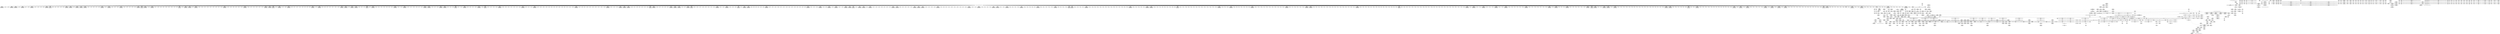 digraph {
	CE0x503e840 [shape=record,shape=Mrecord,label="{CE0x503e840|272:_i8*,_:_CRE_1219,1220_}"]
	CE0x4fc8b00 [shape=record,shape=Mrecord,label="{CE0x4fc8b00|i64_11|*Constant*|*SummSink*}"]
	CE0x5033190 [shape=record,shape=Mrecord,label="{CE0x5033190|8:_i32,_:_CRE_76,77_}"]
	CE0x4fbe870 [shape=record,shape=Mrecord,label="{CE0x4fbe870|selinux_quotactl:tmp26|security/selinux/hooks.c,2028|*SummSink*}"]
	CE0x5062380 [shape=record,shape=Mrecord,label="{CE0x5062380|8:_i32,_:_CRE_237,238_}"]
	CE0x4fac2b0 [shape=record,shape=Mrecord,label="{CE0x4fac2b0|i32_8388611|*Constant*|*SummSource*}"]
	CE0x501e9c0 [shape=record,shape=Mrecord,label="{CE0x501e9c0|superblock_has_perm:s_security|security/selinux/hooks.c,1865|*SummSource*}"]
	CE0x502f2d0 [shape=record,shape=Mrecord,label="{CE0x502f2d0|272:_i8*,_:_CRE_1652,1653_}"]
	CE0x4fd6d70 [shape=record,shape=Mrecord,label="{CE0x4fd6d70|8:_i32,_:_CRE_16,20_|*MultipleSource*|*LoadInst*|security/selinux/hooks.c,1865|security/selinux/hooks.c,1865|security/selinux/hooks.c,1866}"]
	CE0x50455e0 [shape=record,shape=Mrecord,label="{CE0x50455e0|272:_i8*,_:_CRE_1920,1928_|*MultipleSource*|Function::selinux_quotactl&Arg::sb::|security/selinux/hooks.c,1865|Function::superblock_has_perm&Arg::sb::}"]
	CE0x50661b0 [shape=record,shape=Mrecord,label="{CE0x50661b0|superblock_has_perm:tmp5|security/selinux/hooks.c,1865|*SummSink*}"]
	CE0x4fb4d10 [shape=record,shape=Mrecord,label="{CE0x4fb4d10|GLOBAL:get_current|*Constant*|*SummSource*}"]
	CE0x4fa5920 [shape=record,shape=Mrecord,label="{CE0x4fa5920|selinux_quotactl:sw.epilog}"]
	CE0x4fc7450 [shape=record,shape=Mrecord,label="{CE0x4fc7450|i1_true|*Constant*|*SummSink*}"]
	CE0x4fd1430 [shape=record,shape=Mrecord,label="{CE0x4fd1430|%struct.task_struct*_(%struct.task_struct**)*_asm_movq_%gs:$_1:P_,$0_,_r,im,_dirflag_,_fpsr_,_flags_}"]
	CE0x5033e90 [shape=record,shape=Mrecord,label="{CE0x5033e90|8:_i32,_:_CRE_89,90_}"]
	CE0x4ff9ad0 [shape=record,shape=Mrecord,label="{CE0x4ff9ad0|superblock_has_perm:sb|Function::superblock_has_perm&Arg::sb::|*SummSink*}"]
	CE0x5060980 [shape=record,shape=Mrecord,label="{CE0x5060980|8:_i32,_:_CRE_212,213_}"]
	CE0x4fcbf70 [shape=record,shape=Mrecord,label="{CE0x4fcbf70|i32_256|*Constant*}"]
	CE0x4fa2360 [shape=record,shape=Mrecord,label="{CE0x4fa2360|selinux_quotactl:tmp7|security/selinux/hooks.c,2016|*SummSource*}"]
	CE0x5012230 [shape=record,shape=Mrecord,label="{CE0x5012230|272:_i8*,_:_CRE_411,412_}"]
	CE0x4fbe700 [shape=record,shape=Mrecord,label="{CE0x4fbe700|i64*_getelementptr_inbounds_(_27_x_i64_,_27_x_i64_*___llvm_gcov_ctr148,_i64_0,_i64_22)|*Constant*|*SummSource*}"]
	CE0x503b730 [shape=record,shape=Mrecord,label="{CE0x503b730|272:_i8*,_:_CRE_624,625_}"]
	CE0x501da40 [shape=record,shape=Mrecord,label="{CE0x501da40|i32_16|*Constant*|*SummSink*}"]
	CE0x5029e70 [shape=record,shape=Mrecord,label="{CE0x5029e70|272:_i8*,_:_CRE_1352,1353_}"]
	CE0x5039530 [shape=record,shape=Mrecord,label="{CE0x5039530|272:_i8*,_:_CRE_592,593_}"]
	CE0x5040710 [shape=record,shape=Mrecord,label="{CE0x5040710|272:_i8*,_:_CRE_1248,1249_}"]
	CE0x503cc10 [shape=record,shape=Mrecord,label="{CE0x503cc10|272:_i8*,_:_CRE_696,704_|*MultipleSource*|Function::selinux_quotactl&Arg::sb::|security/selinux/hooks.c,1865|Function::superblock_has_perm&Arg::sb::}"]
	CE0x4ffa9c0 [shape=record,shape=Mrecord,label="{CE0x4ffa9c0|_ret_i32_%call2,_!dbg_!27722|security/selinux/hooks.c,1866}"]
	CE0x503f500 [shape=record,shape=Mrecord,label="{CE0x503f500|272:_i8*,_:_CRE_1231,1232_}"]
	CE0x503b620 [shape=record,shape=Mrecord,label="{CE0x503b620|272:_i8*,_:_CRE_623,624_}"]
	CE0x50232f0 [shape=record,shape=Mrecord,label="{CE0x50232f0|272:_i8*,_:_CRE_272,280_|*MultipleSource*|Function::selinux_quotactl&Arg::sb::|security/selinux/hooks.c,1865|Function::superblock_has_perm&Arg::sb::}"]
	CE0x502be20 [shape=record,shape=Mrecord,label="{CE0x502be20|272:_i8*,_:_CRE_1568,1584_|*MultipleSource*|Function::selinux_quotactl&Arg::sb::|security/selinux/hooks.c,1865|Function::superblock_has_perm&Arg::sb::}"]
	CE0x5038320 [shape=record,shape=Mrecord,label="{CE0x5038320|272:_i8*,_:_CRE_575,576_}"]
	CE0x502d2f0 [shape=record,shape=Mrecord,label="{CE0x502d2f0|272:_i8*,_:_CRE_1622,1623_}"]
	CE0x502ec70 [shape=record,shape=Mrecord,label="{CE0x502ec70|272:_i8*,_:_CRE_1646,1647_}"]
	CE0x502e830 [shape=record,shape=Mrecord,label="{CE0x502e830|272:_i8*,_:_CRE_1642,1643_}"]
	CE0x5017670 [shape=record,shape=Mrecord,label="{CE0x5017670|i64*_getelementptr_inbounds_(_2_x_i64_,_2_x_i64_*___llvm_gcov_ctr151,_i64_0,_i64_1)|*Constant*|*SummSink*}"]
	CE0x5025220 [shape=record,shape=Mrecord,label="{CE0x5025220|272:_i8*,_:_CRE_1262,1263_}"]
	CE0x4fcc3f0 [shape=record,shape=Mrecord,label="{CE0x4fcc3f0|selinux_quotactl:tmp15|security/selinux/hooks.c,2016|*SummSink*}"]
	CE0x4fdb2c0 [shape=record,shape=Mrecord,label="{CE0x4fdb2c0|GLOBAL:__llvm_gcov_indirect_counter_increment|*Constant*}"]
	CE0x505d380 [shape=record,shape=Mrecord,label="{CE0x505d380|8:_i32,_:_CRE_49,50_}"]
	CE0x5060e40 [shape=record,shape=Mrecord,label="{CE0x5060e40|8:_i32,_:_CRE_217,218_}"]
	CE0x5015ca0 [shape=record,shape=Mrecord,label="{CE0x5015ca0|272:_i8*,_:_CRE_480,488_|*MultipleSource*|Function::selinux_quotactl&Arg::sb::|security/selinux/hooks.c,1865|Function::superblock_has_perm&Arg::sb::}"]
	CE0x4faba30 [shape=record,shape=Mrecord,label="{CE0x4faba30|i32_8388615|*Constant*|*SummSource*}"]
	CE0x5015420 [shape=record,shape=Mrecord,label="{CE0x5015420|272:_i8*,_:_CRE_458,459_}"]
	CE0x5014dc0 [shape=record,shape=Mrecord,label="{CE0x5014dc0|272:_i8*,_:_CRE_452,453_}"]
	CE0x4fd5070 [shape=record,shape=Mrecord,label="{CE0x4fd5070|GLOBAL:cred_sid|*Constant*}"]
	CE0x5027e90 [shape=record,shape=Mrecord,label="{CE0x5027e90|272:_i8*,_:_CRE_1322,1323_}"]
	CE0x50401c0 [shape=record,shape=Mrecord,label="{CE0x50401c0|272:_i8*,_:_CRE_1243,1244_}"]
	CE0x50305f0 [shape=record,shape=Mrecord,label="{CE0x50305f0|272:_i8*,_:_CRE_1670,1671_}"]
	CE0x50357e0 [shape=record,shape=Mrecord,label="{CE0x50357e0|COLLAPSED:_GCMRE___llvm_gcov_ctr98_internal_global_2_x_i64_zeroinitializer:_elem_0:default:}"]
	CE0x501be00 [shape=record,shape=Mrecord,label="{CE0x501be00|_ret_i32_%retval.0,_!dbg_!27760|security/selinux/hooks.c,2040}"]
	CE0x5044310 [shape=record,shape=Mrecord,label="{CE0x5044310|272:_i8*,_:_CRE_1864,1872_|*MultipleSource*|Function::selinux_quotactl&Arg::sb::|security/selinux/hooks.c,1865|Function::superblock_has_perm&Arg::sb::}"]
	CE0x4fa4260 [shape=record,shape=Mrecord,label="{CE0x4fa4260|selinux_quotactl:if.then}"]
	CE0x5030b40 [shape=record,shape=Mrecord,label="{CE0x5030b40|272:_i8*,_:_CRE_1675,1676_}"]
	CE0x5045e20 [shape=record,shape=Mrecord,label="{CE0x5045e20|272:_i8*,_:_CRE_2120,2248_|*MultipleSource*|Function::selinux_quotactl&Arg::sb::|security/selinux/hooks.c,1865|Function::superblock_has_perm&Arg::sb::}"]
	CE0x4fea040 [shape=record,shape=Mrecord,label="{CE0x4fea040|_call_void___llvm_gcov_indirect_counter_increment(i32*___llvm_gcov_global_state_pred150,_i64**_getelementptr_inbounds_(_3_x_i64*_,_3_x_i64*_*___llvm_gcda_edge_table149,_i64_0,_i64_0)),_!dbg_!27756|security/selinux/hooks.c,2036}"]
	CE0x5040d90 [shape=record,shape=Mrecord,label="{CE0x5040d90|__llvm_gcov_indirect_counter_increment:tmp5|*SummSource*}"]
	CE0x5028f90 [shape=record,shape=Mrecord,label="{CE0x5028f90|272:_i8*,_:_CRE_1338,1339_}"]
	CE0x503f3f0 [shape=record,shape=Mrecord,label="{CE0x503f3f0|272:_i8*,_:_CRE_1230,1231_}"]
	CE0x4fcf510 [shape=record,shape=Mrecord,label="{CE0x4fcf510|get_current:tmp3}"]
	CE0x4ff8a10 [shape=record,shape=Mrecord,label="{CE0x4ff8a10|0:_i32,_4:_i32,_8:_i32,_12:_i32,_:_CMRE_0,4_|*MultipleSource*|security/selinux/hooks.c,196|*LoadInst*|security/selinux/hooks.c,196|security/selinux/hooks.c,197}"]
	CE0x4ff80c0 [shape=record,shape=Mrecord,label="{CE0x4ff80c0|avc_has_perm:entry|*SummSink*}"]
	CE0x501de50 [shape=record,shape=Mrecord,label="{CE0x501de50|i32_16|*Constant*}"]
	CE0x5034a70 [shape=record,shape=Mrecord,label="{CE0x5034a70|superblock_has_perm:tmp2}"]
	CE0x5036b50 [shape=record,shape=Mrecord,label="{CE0x5036b50|272:_i8*,_:_CRE_536,540_|*MultipleSource*|Function::selinux_quotactl&Arg::sb::|security/selinux/hooks.c,1865|Function::superblock_has_perm&Arg::sb::}"]
	CE0x5046450 [shape=record,shape=Mrecord,label="{CE0x5046450|272:_i8*,_:_CRE_2264,2268_|*MultipleSource*|Function::selinux_quotactl&Arg::sb::|security/selinux/hooks.c,1865|Function::superblock_has_perm&Arg::sb::}"]
	CE0x50304e0 [shape=record,shape=Mrecord,label="{CE0x50304e0|272:_i8*,_:_CRE_1669,1670_}"]
	CE0x5022640 [shape=record,shape=Mrecord,label="{CE0x5022640|272:_i8*,_:_CRE_216,224_|*MultipleSource*|Function::selinux_quotactl&Arg::sb::|security/selinux/hooks.c,1865|Function::superblock_has_perm&Arg::sb::}"]
	CE0x5060750 [shape=record,shape=Mrecord,label="{CE0x5060750|8:_i32,_:_CRE_210,211_}"]
	CE0x4fc4500 [shape=record,shape=Mrecord,label="{CE0x4fc4500|selinux_quotactl:call9|security/selinux/hooks.c,2028|*SummSink*}"]
	CE0x5028b50 [shape=record,shape=Mrecord,label="{CE0x5028b50|272:_i8*,_:_CRE_1334,1335_}"]
	CE0x4fc1290 [shape=record,shape=Mrecord,label="{CE0x4fc1290|selinux_quotactl:tobool6|security/selinux/hooks.c,2019|*SummSource*}"]
	CE0x4fd7880 [shape=record,shape=Mrecord,label="{CE0x4fd7880|272:_i8*,_:_CRE_344,352_|*MultipleSource*|Function::selinux_quotactl&Arg::sb::|security/selinux/hooks.c,1865|Function::superblock_has_perm&Arg::sb::}"]
	CE0x5018600 [shape=record,shape=Mrecord,label="{CE0x5018600|selinux_quotactl:tmp30|security/selinux/hooks.c,2036}"]
	CE0x5026320 [shape=record,shape=Mrecord,label="{CE0x5026320|272:_i8*,_:_CRE_1278,1279_}"]
	CE0x502b6e0 [shape=record,shape=Mrecord,label="{CE0x502b6e0|272:_i8*,_:_CRE_1375,1376_}"]
	CE0x501b190 [shape=record,shape=Mrecord,label="{CE0x501b190|selinux_quotactl:retval.0|*SummSink*}"]
	CE0x4fc0710 [shape=record,shape=Mrecord,label="{CE0x4fc0710|superblock_has_perm:tmp|*SummSink*}"]
	CE0x4fa9440 [shape=record,shape=Mrecord,label="{CE0x4fa9440|selinux_quotactl:tmp5|security/selinux/hooks.c,2016|*SummSink*}"]
	CE0x5013330 [shape=record,shape=Mrecord,label="{CE0x5013330|272:_i8*,_:_CRE_427,428_}"]
	CE0x4febcc0 [shape=record,shape=Mrecord,label="{CE0x4febcc0|i32_512|*Constant*}"]
	CE0x5060f50 [shape=record,shape=Mrecord,label="{CE0x5060f50|8:_i32,_:_CRE_218,219_}"]
	CE0x50453a0 [shape=record,shape=Mrecord,label="{CE0x50453a0|272:_i8*,_:_CRE_1904,1920_|*MultipleSource*|Function::selinux_quotactl&Arg::sb::|security/selinux/hooks.c,1865|Function::superblock_has_perm&Arg::sb::}"]
	CE0x505ecb0 [shape=record,shape=Mrecord,label="{CE0x505ecb0|8:_i32,_:_CRE_104,112_|*MultipleSource*|*LoadInst*|security/selinux/hooks.c,1865|security/selinux/hooks.c,1865|security/selinux/hooks.c,1866}"]
	CE0x4fec230 [shape=record,shape=Mrecord,label="{CE0x4fec230|selinux_quotactl:tmp29|security/selinux/hooks.c,2033|*SummSource*}"]
	CE0x5018a20 [shape=record,shape=Mrecord,label="{CE0x5018a20|selinux_quotactl:tmp30|security/selinux/hooks.c,2036|*SummSink*}"]
	CE0x4fa4310 [shape=record,shape=Mrecord,label="{CE0x4fa4310|selinux_quotactl:tmp1}"]
	CE0x5060d30 [shape=record,shape=Mrecord,label="{CE0x5060d30|8:_i32,_:_CRE_216,217_}"]
	CE0x50617d0 [shape=record,shape=Mrecord,label="{CE0x50617d0|8:_i32,_:_CRE_226,227_}"]
	CE0x501a250 [shape=record,shape=Mrecord,label="{CE0x501a250|selinux_quotactl:tmp32|security/selinux/hooks.c,2039|*SummSink*}"]
	CE0x4ff1200 [shape=record,shape=Mrecord,label="{CE0x4ff1200|_call_void_mcount()_#3|*SummSink*}"]
	CE0x5026b70 [shape=record,shape=Mrecord,label="{CE0x5026b70|272:_i8*,_:_CRE_1305,1306_}"]
	CE0x502b3b0 [shape=record,shape=Mrecord,label="{CE0x502b3b0|272:_i8*,_:_CRE_1372,1373_}"]
	CE0x4fac0b0 [shape=record,shape=Mrecord,label="{CE0x4fac0b0|selinux_quotactl:cmds|Function::selinux_quotactl&Arg::cmds::|*SummSink*}"]
	CE0x501db40 [shape=record,shape=Mrecord,label="{CE0x501db40|i32_0|*Constant*}"]
	CE0x4ffbf40 [shape=record,shape=Mrecord,label="{CE0x4ffbf40|_ret_i32_%call2,_!dbg_!27722|security/selinux/hooks.c,1866|*SummSink*}"]
	CE0x4fd53a0 [shape=record,shape=Mrecord,label="{CE0x4fd53a0|superblock_has_perm:call|security/selinux/hooks.c,1863|*SummSource*}"]
	CE0x505d180 [shape=record,shape=Mrecord,label="{CE0x505d180|8:_i32,_:_CRE_47,48_}"]
	CE0x5019710 [shape=record,shape=Mrecord,label="{CE0x5019710|selinux_quotactl:rc.0|*SummSink*}"]
	CE0x50438c0 [shape=record,shape=Mrecord,label="{CE0x50438c0|272:_i8*,_:_CRE_1824,1828_|*MultipleSource*|Function::selinux_quotactl&Arg::sb::|security/selinux/hooks.c,1865|Function::superblock_has_perm&Arg::sb::}"]
	CE0x4ff98a0 [shape=record,shape=Mrecord,label="{CE0x4ff98a0|superblock_has_perm:sb|Function::superblock_has_perm&Arg::sb::}"]
	CE0x4f9c2d0 [shape=record,shape=Mrecord,label="{CE0x4f9c2d0|i64_2|*Constant*|*SummSource*}"]
	CE0x4fe87d0 [shape=record,shape=Mrecord,label="{CE0x4fe87d0|selinux_quotactl:call11|security/selinux/hooks.c,2033|*SummSource*}"]
	CE0x5043080 [shape=record,shape=Mrecord,label="{CE0x5043080|272:_i8*,_:_CRE_1792,1800_|*MultipleSource*|Function::selinux_quotactl&Arg::sb::|security/selinux/hooks.c,1865|Function::superblock_has_perm&Arg::sb::}"]
	CE0x4fd5eb0 [shape=record,shape=Mrecord,label="{CE0x4fd5eb0|cred_sid:cred|Function::cred_sid&Arg::cred::|*SummSink*}"]
	CE0x5064030 [shape=record,shape=Mrecord,label="{CE0x5064030|8:_i32,_:_CRE_264,265_}"]
	CE0x50160b0 [shape=record,shape=Mrecord,label="{CE0x50160b0|272:_i8*,_:_CRE_496,504_|*MultipleSource*|Function::selinux_quotactl&Arg::sb::|security/selinux/hooks.c,1865|Function::superblock_has_perm&Arg::sb::}"]
	CE0x501fb40 [shape=record,shape=Mrecord,label="{CE0x501fb40|272:_i8*,_:_CRE_16,20_|*MultipleSource*|Function::selinux_quotactl&Arg::sb::|security/selinux/hooks.c,1865|Function::superblock_has_perm&Arg::sb::}"]
	CE0x4fa7130 [shape=record,shape=Mrecord,label="{CE0x4fa7130|selinux_quotactl:tmp1|*SummSink*}"]
	CE0x5015e70 [shape=record,shape=Mrecord,label="{CE0x5015e70|272:_i8*,_:_CRE_488,496_|*MultipleSource*|Function::selinux_quotactl&Arg::sb::|security/selinux/hooks.c,1865|Function::superblock_has_perm&Arg::sb::}"]
	CE0x5013ff0 [shape=record,shape=Mrecord,label="{CE0x5013ff0|272:_i8*,_:_CRE_439,440_}"]
	CE0x4fd4720 [shape=record,shape=Mrecord,label="{CE0x4fd4720|selinux_quotactl:tmp24|security/selinux/hooks.c,2020|*SummSource*}"]
	CE0x502cc90 [shape=record,shape=Mrecord,label="{CE0x502cc90|272:_i8*,_:_CRE_1617,1618_}"]
	CE0x5066300 [shape=record,shape=Mrecord,label="{CE0x5066300|i32_1|*Constant*}"]
	CE0x4faa430 [shape=record,shape=Mrecord,label="{CE0x4faa430|selinux_quotactl:tmp21|security/selinux/hooks.c,2019|*SummSource*}"]
	CE0x505ca10 [shape=record,shape=Mrecord,label="{CE0x505ca10|8:_i32,_:_CRE_39,40_}"]
	CE0x5044520 [shape=record,shape=Mrecord,label="{CE0x5044520|272:_i8*,_:_CRE_1872,1873_}"]
	CE0x505ea30 [shape=record,shape=Mrecord,label="{CE0x505ea30|8:_i32,_:_CRE_102,103_}"]
	CE0x5023120 [shape=record,shape=Mrecord,label="{CE0x5023120|272:_i8*,_:_CRE_268,272_|*MultipleSource*|Function::selinux_quotactl&Arg::sb::|security/selinux/hooks.c,1865|Function::superblock_has_perm&Arg::sb::}"]
	CE0x50400b0 [shape=record,shape=Mrecord,label="{CE0x50400b0|272:_i8*,_:_CRE_1242,1243_}"]
	CE0x5042840 [shape=record,shape=Mrecord,label="{CE0x5042840|272:_i8*,_:_CRE_1760,1764_|*MultipleSource*|Function::selinux_quotactl&Arg::sb::|security/selinux/hooks.c,1865|Function::superblock_has_perm&Arg::sb::}"]
	CE0x4fea2b0 [shape=record,shape=Mrecord,label="{CE0x4fea2b0|_call_void___llvm_gcov_indirect_counter_increment(i32*___llvm_gcov_global_state_pred150,_i64**_getelementptr_inbounds_(_3_x_i64*_,_3_x_i64*_*___llvm_gcda_edge_table149,_i64_0,_i64_0)),_!dbg_!27756|security/selinux/hooks.c,2036|*SummSource*}"]
	CE0x4fc7530 [shape=record,shape=Mrecord,label="{CE0x4fc7530|i64*_getelementptr_inbounds_(_27_x_i64_,_27_x_i64_*___llvm_gcov_ctr148,_i64_0,_i64_8)|*Constant*}"]
	CE0x4fbf590 [shape=record,shape=Mrecord,label="{CE0x4fbf590|selinux_quotactl:cred4|security/selinux/hooks.c,2016|*SummSink*}"]
	CE0x50637b0 [shape=record,shape=Mrecord,label="{CE0x50637b0|8:_i32,_:_CRE_256,257_}"]
	CE0x4fb8300 [shape=record,shape=Mrecord,label="{CE0x4fb8300|selinux_quotactl:tmp10|security/selinux/hooks.c,2016|*SummSource*}"]
	CE0x4fd2fe0 [shape=record,shape=Mrecord,label="{CE0x4fd2fe0|__llvm_gcov_indirect_counter_increment:tmp1|*SummSource*}"]
	CE0x4fa59d0 [shape=record,shape=Mrecord,label="{CE0x4fa59d0|selinux_quotactl:call|security/selinux/hooks.c,2016|*SummSink*}"]
	CE0x5046870 [shape=record,shape=Mrecord,label="{CE0x5046870|superblock_has_perm:tmp4|*LoadInst*|security/selinux/hooks.c,1865}"]
	CE0x503aeb0 [shape=record,shape=Mrecord,label="{CE0x503aeb0|272:_i8*,_:_CRE_616,617_}"]
	CE0x502fc60 [shape=record,shape=Mrecord,label="{CE0x502fc60|272:_i8*,_:_CRE_1661,1662_}"]
	CE0x4fbf3b0 [shape=record,shape=Mrecord,label="{CE0x4fbf3b0|i32_78|*Constant*|*SummSink*}"]
	CE0x50210d0 [shape=record,shape=Mrecord,label="{CE0x50210d0|272:_i8*,_:_CRE_160,176_|*MultipleSource*|Function::selinux_quotactl&Arg::sb::|security/selinux/hooks.c,1865|Function::superblock_has_perm&Arg::sb::}"]
	CE0x5039db0 [shape=record,shape=Mrecord,label="{CE0x5039db0|272:_i8*,_:_CRE_600,601_}"]
	CE0x503a850 [shape=record,shape=Mrecord,label="{CE0x503a850|272:_i8*,_:_CRE_610,611_}"]
	CE0x5066460 [shape=record,shape=Mrecord,label="{CE0x5066460|i32_1|*Constant*|*SummSink*}"]
	CE0x4fc89c0 [shape=record,shape=Mrecord,label="{CE0x4fc89c0|i64_10|*Constant*|*SummSink*}"]
	CE0x4f9f780 [shape=record,shape=Mrecord,label="{CE0x4f9f780|selinux_quotactl:land.lhs.true|*SummSource*}"]
	CE0x5014cb0 [shape=record,shape=Mrecord,label="{CE0x5014cb0|272:_i8*,_:_CRE_451,452_}"]
	CE0x4fb1a40 [shape=record,shape=Mrecord,label="{CE0x4fb1a40|selinux_quotactl:tmp18|security/selinux/hooks.c,2016|*SummSink*}"]
	CE0x4fc3d80 [shape=record,shape=Mrecord,label="{CE0x4fc3d80|selinux_quotactl:tmp14|security/selinux/hooks.c,2016|*SummSink*}"]
	CE0x5013aa0 [shape=record,shape=Mrecord,label="{CE0x5013aa0|272:_i8*,_:_CRE_434,435_}"]
	CE0x4fbe960 [shape=record,shape=Mrecord,label="{CE0x4fbe960|GLOBAL:superblock_has_perm|*Constant*}"]
	CE0x4fd9c00 [shape=record,shape=Mrecord,label="{CE0x4fd9c00|superblock_has_perm:tmp2|*SummSink*}"]
	CE0x5014980 [shape=record,shape=Mrecord,label="{CE0x5014980|272:_i8*,_:_CRE_448,449_}"]
	CE0x50222a0 [shape=record,shape=Mrecord,label="{CE0x50222a0|272:_i8*,_:_CRE_200,204_|*MultipleSource*|Function::selinux_quotactl&Arg::sb::|security/selinux/hooks.c,1865|Function::superblock_has_perm&Arg::sb::}"]
	CE0x505f550 [shape=record,shape=Mrecord,label="{CE0x505f550|8:_i32,_:_CRE_144,152_|*MultipleSource*|*LoadInst*|security/selinux/hooks.c,1865|security/selinux/hooks.c,1865|security/selinux/hooks.c,1866}"]
	CE0x5065550 [shape=record,shape=Mrecord,label="{CE0x5065550|avc_has_perm:tsid|Function::avc_has_perm&Arg::tsid::|*SummSource*}"]
	CE0x5042420 [shape=record,shape=Mrecord,label="{CE0x5042420|272:_i8*,_:_CRE_1736,1752_|*MultipleSource*|Function::selinux_quotactl&Arg::sb::|security/selinux/hooks.c,1865|Function::superblock_has_perm&Arg::sb::}"]
	CE0x4fd1c50 [shape=record,shape=Mrecord,label="{CE0x4fd1c50|i32_-1|*Constant*|*SummSource*}"]
	CE0x4fa9860 [shape=record,shape=Mrecord,label="{CE0x4fa9860|i64*_getelementptr_inbounds_(_27_x_i64_,_27_x_i64_*___llvm_gcov_ctr148,_i64_0,_i64_1)|*Constant*}"]
	CE0x502af70 [shape=record,shape=Mrecord,label="{CE0x502af70|272:_i8*,_:_CRE_1368,1369_}"]
	"CONST[source:0(mediator),value:2(dynamic)][purpose:{subject}][SnkIdx:0]"
	CE0x502ba10 [shape=record,shape=Mrecord,label="{CE0x502ba10|272:_i8*,_:_CRE_1392,1536_|*MultipleSource*|Function::selinux_quotactl&Arg::sb::|security/selinux/hooks.c,1865|Function::superblock_has_perm&Arg::sb::}"]
	CE0x5014210 [shape=record,shape=Mrecord,label="{CE0x5014210|272:_i8*,_:_CRE_441,442_}"]
	CE0x5038650 [shape=record,shape=Mrecord,label="{CE0x5038650|272:_i8*,_:_CRE_578,579_}"]
	CE0x5037330 [shape=record,shape=Mrecord,label="{CE0x5037330|272:_i8*,_:_CRE_561,562_}"]
	"CONST[source:0(mediator),value:0(static)][purpose:{operation}][SrcIdx:10]"
	CE0x5038540 [shape=record,shape=Mrecord,label="{CE0x5038540|272:_i8*,_:_CRE_577,578_}"]
	CE0x5038cb0 [shape=record,shape=Mrecord,label="{CE0x5038cb0|272:_i8*,_:_CRE_584,585_}"]
	CE0x502ac40 [shape=record,shape=Mrecord,label="{CE0x502ac40|272:_i8*,_:_CRE_1365,1366_}"]
	CE0x4feb590 [shape=record,shape=Mrecord,label="{CE0x4feb590|i64*_getelementptr_inbounds_(_27_x_i64_,_27_x_i64_*___llvm_gcov_ctr148,_i64_0,_i64_23)|*Constant*}"]
	CE0x502a3c0 [shape=record,shape=Mrecord,label="{CE0x502a3c0|272:_i8*,_:_CRE_1357,1358_}"]
	CE0x4fa6bb0 [shape=record,shape=Mrecord,label="{CE0x4fa6bb0|selinux_quotactl:do.body}"]
	CE0x5012780 [shape=record,shape=Mrecord,label="{CE0x5012780|272:_i8*,_:_CRE_416,417_}"]
	CE0x505cbb0 [shape=record,shape=Mrecord,label="{CE0x505cbb0|8:_i32,_:_CRE_41,42_}"]
	CE0x5065c30 [shape=record,shape=Mrecord,label="{CE0x5065c30|_ret_i32_%retval.0,_!dbg_!27728|security/selinux/avc.c,775}"]
	CE0x5041b70 [shape=record,shape=Mrecord,label="{CE0x5041b70|8:_i32,_:_CRE_12,16_|*MultipleSource*|*LoadInst*|security/selinux/hooks.c,1865|security/selinux/hooks.c,1865|security/selinux/hooks.c,1866}"]
	CE0x4fd8900 [shape=record,shape=Mrecord,label="{CE0x4fd8900|272:_i8*,_:_CRE_394,395_}"]
	CE0x4fd6360 [shape=record,shape=Mrecord,label="{CE0x4fd6360|i64*_null|*Constant*}"]
	CE0x4fb9e90 [shape=record,shape=Mrecord,label="{CE0x4fb9e90|272:_i8*,_:_CRE_72,80_|*MultipleSource*|Function::selinux_quotactl&Arg::sb::|security/selinux/hooks.c,1865|Function::superblock_has_perm&Arg::sb::}"]
	CE0x5032150 [shape=record,shape=Mrecord,label="{CE0x5032150|272:_i8*,_:_CRE_1728,1736_|*MultipleSource*|Function::selinux_quotactl&Arg::sb::|security/selinux/hooks.c,1865|Function::superblock_has_perm&Arg::sb::}"]
	CE0x5032c90 [shape=record,shape=Mrecord,label="{CE0x5032c90|8:_i32,_:_CRE_71,72_}"]
	CE0x4fc43d0 [shape=record,shape=Mrecord,label="{CE0x4fc43d0|selinux_quotactl:call9|security/selinux/hooks.c,2028|*SummSource*}"]
	CE0x4fa6c60 [shape=record,shape=Mrecord,label="{CE0x4fa6c60|i64_3|*Constant*|*SummSource*}"]
	CE0x4fc53b0 [shape=record,shape=Mrecord,label="{CE0x4fc53b0|selinux_quotactl:tmp4|security/selinux/hooks.c,2016|*SummSink*}"]
	CE0x503ce20 [shape=record,shape=Mrecord,label="{CE0x503ce20|272:_i8*,_:_CRE_704,708_|*MultipleSource*|Function::selinux_quotactl&Arg::sb::|security/selinux/hooks.c,1865|Function::superblock_has_perm&Arg::sb::}"]
	CE0x5023af0 [shape=record,shape=Mrecord,label="{CE0x5023af0|__llvm_gcov_indirect_counter_increment:pred}"]
	CE0x4fb29d0 [shape=record,shape=Mrecord,label="{CE0x4fb29d0|get_current:tmp1}"]
	CE0x5039640 [shape=record,shape=Mrecord,label="{CE0x5039640|272:_i8*,_:_CRE_593,594_}"]
	CE0x4fd6c20 [shape=record,shape=Mrecord,label="{CE0x4fd6c20|superblock_has_perm:tmp6|security/selinux/hooks.c,1866|*SummSink*}"]
	CE0x4fbbdb0 [shape=record,shape=Mrecord,label="{CE0x4fbbdb0|selinux_quotactl:tmp26|security/selinux/hooks.c,2028}"]
	CE0x50351a0 [shape=record,shape=Mrecord,label="{CE0x50351a0|get_current:tmp}"]
	CE0x4faa3c0 [shape=record,shape=Mrecord,label="{CE0x4faa3c0|selinux_quotactl:tmp21|security/selinux/hooks.c,2019}"]
	CE0x4fc1f20 [shape=record,shape=Mrecord,label="{CE0x4fc1f20|selinux_quotactl:tmp6|security/selinux/hooks.c,2016|*SummSource*}"]
	CE0x4fa50a0 [shape=record,shape=Mrecord,label="{CE0x4fa50a0|selinux_quotactl:tmp}"]
	CE0x4fb44e0 [shape=record,shape=Mrecord,label="{CE0x4fb44e0|selinux_quotactl:tmp17|security/selinux/hooks.c,2016|*SummSource*}"]
	CE0x502f600 [shape=record,shape=Mrecord,label="{CE0x502f600|272:_i8*,_:_CRE_1655,1656_}"]
	CE0x4fc1120 [shape=record,shape=Mrecord,label="{CE0x4fc1120|selinux_quotactl:tobool6|security/selinux/hooks.c,2019}"]
	CE0x503e400 [shape=record,shape=Mrecord,label="{CE0x503e400|272:_i8*,_:_CRE_1215,1216_}"]
	CE0x5024890 [shape=record,shape=Mrecord,label="{CE0x5024890|272:_i8*,_:_CRE_1253,1254_}"]
	CE0x5027c70 [shape=record,shape=Mrecord,label="{CE0x5027c70|272:_i8*,_:_CRE_1320,1321_}"]
	CE0x4ff9c80 [shape=record,shape=Mrecord,label="{CE0x4ff9c80|i32_256|*Constant*|*SummSource*}"]
	CE0x50272e0 [shape=record,shape=Mrecord,label="{CE0x50272e0|272:_i8*,_:_CRE_1311,1312_}"]
	CE0x4fb69e0 [shape=record,shape=Mrecord,label="{CE0x4fb69e0|selinux_quotactl:return|*SummSource*}"]
	CE0x4fe30b0 [shape=record,shape=Mrecord,label="{CE0x4fe30b0|i64_4|*Constant*}"]
	CE0x4fb2650 [shape=record,shape=Mrecord,label="{CE0x4fb2650|selinux_quotactl:if.end|*SummSink*}"]
	CE0x50614a0 [shape=record,shape=Mrecord,label="{CE0x50614a0|8:_i32,_:_CRE_223,224_}"]
	CE0x4fd69c0 [shape=record,shape=Mrecord,label="{CE0x4fd69c0|_call_void_mcount()_#3|*SummSource*}"]
	CE0x5014320 [shape=record,shape=Mrecord,label="{CE0x5014320|272:_i8*,_:_CRE_442,443_}"]
	CE0x5038870 [shape=record,shape=Mrecord,label="{CE0x5038870|272:_i8*,_:_CRE_580,581_}"]
	CE0x50220d0 [shape=record,shape=Mrecord,label="{CE0x50220d0|272:_i8*,_:_CRE_192,200_|*MultipleSource*|Function::selinux_quotactl&Arg::sb::|security/selinux/hooks.c,1865|Function::superblock_has_perm&Arg::sb::}"]
	CE0x5024050 [shape=record,shape=Mrecord,label="{CE0x5024050|__llvm_gcov_indirect_counter_increment:tmp2|*SummSink*}"]
	CE0x5025660 [shape=record,shape=Mrecord,label="{CE0x5025660|272:_i8*,_:_CRE_1266,1267_}"]
	CE0x4f9f490 [shape=record,shape=Mrecord,label="{CE0x4f9f490|selinux_quotactl:bb|*SummSource*}"]
	CE0x50326a0 [shape=record,shape=Mrecord,label="{CE0x50326a0|__llvm_gcov_indirect_counter_increment:exit}"]
	CE0x503a0e0 [shape=record,shape=Mrecord,label="{CE0x503a0e0|272:_i8*,_:_CRE_603,604_}"]
	CE0x5036130 [shape=record,shape=Mrecord,label="{CE0x5036130|GLOBAL:current_task|Global_var:current_task|*SummSource*}"]
	CE0x5038980 [shape=record,shape=Mrecord,label="{CE0x5038980|272:_i8*,_:_CRE_581,582_}"]
	CE0x5063d00 [shape=record,shape=Mrecord,label="{CE0x5063d00|8:_i32,_:_CRE_261,262_}"]
	CE0x4faf020 [shape=record,shape=Mrecord,label="{CE0x4faf020|i32_8388616|*Constant*}"]
	CE0x502efa0 [shape=record,shape=Mrecord,label="{CE0x502efa0|272:_i8*,_:_CRE_1649,1650_}"]
	CE0x501d910 [shape=record,shape=Mrecord,label="{CE0x501d910|_ret_i32_%tmp6,_!dbg_!27716|security/selinux/hooks.c,197|*SummSink*}"]
	CE0x5031800 [shape=record,shape=Mrecord,label="{CE0x5031800|272:_i8*,_:_CRE_1687,1688_}"]
	CE0x4fa5870 [shape=record,shape=Mrecord,label="{CE0x4fa5870|selinux_quotactl:call|security/selinux/hooks.c,2016|*SummSource*}"]
	CE0x5045a00 [shape=record,shape=Mrecord,label="{CE0x5045a00|272:_i8*,_:_CRE_2056,2112_|*MultipleSource*|Function::selinux_quotactl&Arg::sb::|security/selinux/hooks.c,1865|Function::superblock_has_perm&Arg::sb::}"]
	CE0x5039860 [shape=record,shape=Mrecord,label="{CE0x5039860|272:_i8*,_:_CRE_595,596_}"]
	CE0x502ed80 [shape=record,shape=Mrecord,label="{CE0x502ed80|272:_i8*,_:_CRE_1647,1648_}"]
	CE0x5014fe0 [shape=record,shape=Mrecord,label="{CE0x5014fe0|272:_i8*,_:_CRE_454,455_}"]
	CE0x4fb45d0 [shape=record,shape=Mrecord,label="{CE0x4fb45d0|selinux_quotactl:tmp3}"]
	CE0x5024de0 [shape=record,shape=Mrecord,label="{CE0x5024de0|272:_i8*,_:_CRE_1258,1259_}"]
	CE0x50403e0 [shape=record,shape=Mrecord,label="{CE0x50403e0|272:_i8*,_:_CRE_1245,1246_}"]
	CE0x5026210 [shape=record,shape=Mrecord,label="{CE0x5026210|272:_i8*,_:_CRE_1277,1278_}"]
	CE0x502c450 [shape=record,shape=Mrecord,label="{CE0x502c450|272:_i8*,_:_CRE_1596,1600_|*MultipleSource*|Function::selinux_quotactl&Arg::sb::|security/selinux/hooks.c,1865|Function::superblock_has_perm&Arg::sb::}"]
	CE0x5043ce0 [shape=record,shape=Mrecord,label="{CE0x5043ce0|272:_i8*,_:_CRE_1840,1848_|*MultipleSource*|Function::selinux_quotactl&Arg::sb::|security/selinux/hooks.c,1865|Function::superblock_has_perm&Arg::sb::}"]
	CE0x5057df0 [shape=record,shape=Mrecord,label="{CE0x5057df0|8:_i32,_:_CRE_22,24_|*MultipleSource*|*LoadInst*|security/selinux/hooks.c,1865|security/selinux/hooks.c,1865|security/selinux/hooks.c,1866}"]
	CE0x501bba0 [shape=record,shape=Mrecord,label="{CE0x501bba0|i64*_getelementptr_inbounds_(_27_x_i64_,_27_x_i64_*___llvm_gcov_ctr148,_i64_0,_i64_26)|*Constant*|*SummSink*}"]
	CE0x5015750 [shape=record,shape=Mrecord,label="{CE0x5015750|272:_i8*,_:_CRE_461,462_}"]
	CE0x4fc9c40 [shape=record,shape=Mrecord,label="{CE0x4fc9c40|selinux_quotactl:tmp19|security/selinux/hooks.c,2016|*SummSink*}"]
	CE0x4fd6a60 [shape=record,shape=Mrecord,label="{CE0x4fd6a60|_call_void_mcount()_#3|*SummSink*}"]
	CE0x4ff6040 [shape=record,shape=Mrecord,label="{CE0x4ff6040|i64*_getelementptr_inbounds_(_2_x_i64_,_2_x_i64_*___llvm_gcov_ctr131,_i64_0,_i64_0)|*Constant*}"]
	CE0x4fcf3b0 [shape=record,shape=Mrecord,label="{CE0x4fcf3b0|get_current:tmp2|*SummSink*}"]
	CE0x5036f10 [shape=record,shape=Mrecord,label="{CE0x5036f10|272:_i8*,_:_CRE_552,556_|*MultipleSource*|Function::selinux_quotactl&Arg::sb::|security/selinux/hooks.c,1865|Function::superblock_has_perm&Arg::sb::}"]
	CE0x5044d90 [shape=record,shape=Mrecord,label="{CE0x5044d90|272:_i8*,_:_CRE_1878,1879_}"]
	CE0x5063590 [shape=record,shape=Mrecord,label="{CE0x5063590|8:_i32,_:_CRE_254,255_}"]
	CE0x5042630 [shape=record,shape=Mrecord,label="{CE0x5042630|272:_i8*,_:_CRE_1752,1760_|*MultipleSource*|Function::selinux_quotactl&Arg::sb::|security/selinux/hooks.c,1865|Function::superblock_has_perm&Arg::sb::}"]
	CE0x4fd4f60 [shape=record,shape=Mrecord,label="{CE0x4fd4f60|_call_void_mcount()_#3|*SummSink*}"]
	CE0x4fa7b90 [shape=record,shape=Mrecord,label="{CE0x4fa7b90|i64_5|*Constant*|*SummSource*}"]
	CE0x5034490 [shape=record,shape=Mrecord,label="{CE0x5034490|8:_i32,_:_CRE_95,96_}"]
	CE0x5012cd0 [shape=record,shape=Mrecord,label="{CE0x5012cd0|272:_i8*,_:_CRE_421,422_}"]
	CE0x5027500 [shape=record,shape=Mrecord,label="{CE0x5027500|272:_i8*,_:_CRE_1313,1314_}"]
	CE0x4fe8760 [shape=record,shape=Mrecord,label="{CE0x4fe8760|selinux_quotactl:call11|security/selinux/hooks.c,2033}"]
	CE0x4fd3a80 [shape=record,shape=Mrecord,label="{CE0x4fd3a80|i64*_getelementptr_inbounds_(_27_x_i64_,_27_x_i64_*___llvm_gcov_ctr148,_i64_0,_i64_6)|*Constant*|*SummSink*}"]
	CE0x5011610 [shape=record,shape=Mrecord,label="{CE0x5011610|__llvm_gcov_indirect_counter_increment:tmp5}"]
	CE0x5029d60 [shape=record,shape=Mrecord,label="{CE0x5029d60|272:_i8*,_:_CRE_1351,1352_}"]
	CE0x5062270 [shape=record,shape=Mrecord,label="{CE0x5062270|8:_i32,_:_CRE_236,237_}"]
	CE0x4fb40a0 [shape=record,shape=Mrecord,label="{CE0x4fb40a0|i64_2|*Constant*|*SummSink*}"]
	CE0x5034690 [shape=record,shape=Mrecord,label="{CE0x5034690|8:_i32,_:_CRE_97,98_}"]
	CE0x5063150 [shape=record,shape=Mrecord,label="{CE0x5063150|8:_i32,_:_CRE_250,251_}"]
	CE0x4ff88b0 [shape=record,shape=Mrecord,label="{CE0x4ff88b0|cred_sid:sid|security/selinux/hooks.c,197|*SummSource*}"]
	CE0x5033790 [shape=record,shape=Mrecord,label="{CE0x5033790|8:_i32,_:_CRE_82,83_}"]
	CE0x4fa79b0 [shape=record,shape=Mrecord,label="{CE0x4fa79b0|i32_0|*Constant*}"]
	CE0x5015b90 [shape=record,shape=Mrecord,label="{CE0x5015b90|272:_i8*,_:_CRE_472,480_|*MultipleSource*|Function::selinux_quotactl&Arg::sb::|security/selinux/hooks.c,1865|Function::superblock_has_perm&Arg::sb::}"]
	CE0x501cfb0 [shape=record,shape=Mrecord,label="{CE0x501cfb0|get_current:bb}"]
	CE0x4fa8f20 [shape=record,shape=Mrecord,label="{CE0x4fa8f20|selinux_quotactl:tmp18|security/selinux/hooks.c,2016}"]
	CE0x50129a0 [shape=record,shape=Mrecord,label="{CE0x50129a0|272:_i8*,_:_CRE_418,419_}"]
	CE0x5042e70 [shape=record,shape=Mrecord,label="{CE0x5042e70|272:_i8*,_:_CRE_1784,1792_|*MultipleSource*|Function::selinux_quotactl&Arg::sb::|security/selinux/hooks.c,1865|Function::superblock_has_perm&Arg::sb::}"]
	CE0x4fd4790 [shape=record,shape=Mrecord,label="{CE0x4fd4790|selinux_quotactl:tmp24|security/selinux/hooks.c,2020|*SummSink*}"]
	CE0x50239c0 [shape=record,shape=Mrecord,label="{CE0x50239c0|__llvm_gcov_indirect_counter_increment:bb4|*SummSink*}"]
	CE0x4fcdfd0 [shape=record,shape=Mrecord,label="{CE0x4fcdfd0|cred_sid:tmp|*SummSource*}"]
	CE0x4f9c8d0 [shape=record,shape=Mrecord,label="{CE0x4f9c8d0|i32_0|*Constant*|*SummSink*}"]
	CE0x505d580 [shape=record,shape=Mrecord,label="{CE0x505d580|8:_i32,_:_CRE_51,52_}"]
	CE0x4fcea70 [shape=record,shape=Mrecord,label="{CE0x4fcea70|__llvm_gcov_indirect_counter_increment:bb|*SummSink*}"]
	CE0x4fd1840 [shape=record,shape=Mrecord,label="{CE0x4fd1840|selinux_quotactl:tmp16|security/selinux/hooks.c,2016|*SummSource*}"]
	CE0x4fc2fe0 [shape=record,shape=Mrecord,label="{CE0x4fc2fe0|i32_2016|*Constant*}"]
	CE0x4fad4a0 [shape=record,shape=Mrecord,label="{CE0x4fad4a0|selinux_quotactl:tmp24|security/selinux/hooks.c,2020}"]
	CE0x4fde810 [shape=record,shape=Mrecord,label="{CE0x4fde810|GLOBAL:selinux_quotactl.__warned|Global_var:selinux_quotactl.__warned|*SummSource*}"]
	CE0x4fc1b20 [shape=record,shape=Mrecord,label="{CE0x4fc1b20|__llvm_gcov_indirect_counter_increment:tmp2}"]
	CE0x5063370 [shape=record,shape=Mrecord,label="{CE0x5063370|8:_i32,_:_CRE_252,253_}"]
	CE0x501f7b0 [shape=record,shape=Mrecord,label="{CE0x501f7b0|__llvm_gcov_indirect_counter_increment:bb4|*SummSource*}"]
	CE0x4fc9670 [shape=record,shape=Mrecord,label="{CE0x4fc9670|i64*_getelementptr_inbounds_(_27_x_i64_,_27_x_i64_*___llvm_gcov_ctr148,_i64_0,_i64_9)|*Constant*|*SummSource*}"]
	CE0x50627c0 [shape=record,shape=Mrecord,label="{CE0x50627c0|8:_i32,_:_CRE_241,242_}"]
	CE0x4fd2d00 [shape=record,shape=Mrecord,label="{CE0x4fd2d00|__llvm_gcov_indirect_counter_increment:tmp|*SummSource*}"]
	CE0x5016ed0 [shape=record,shape=Mrecord,label="{CE0x5016ed0|superblock_has_perm:bb|*SummSink*}"]
	CE0x5014ba0 [shape=record,shape=Mrecord,label="{CE0x5014ba0|272:_i8*,_:_CRE_450,451_}"]
	CE0x4fcfd30 [shape=record,shape=Mrecord,label="{CE0x4fcfd30|GLOBAL:__llvm_gcov_global_state_pred150|Global_var:__llvm_gcov_global_state_pred150|*SummSource*}"]
	CE0x4fd6470 [shape=record,shape=Mrecord,label="{CE0x4fd6470|__llvm_gcov_indirect_counter_increment:counter}"]
	CE0x4ffa320 [shape=record,shape=Mrecord,label="{CE0x4ffa320|superblock_has_perm:perms|Function::superblock_has_perm&Arg::perms::}"]
	CE0x502b190 [shape=record,shape=Mrecord,label="{CE0x502b190|272:_i8*,_:_CRE_1370,1371_}"]
	CE0x502f3e0 [shape=record,shape=Mrecord,label="{CE0x502f3e0|272:_i8*,_:_CRE_1653,1654_}"]
	CE0x503eb70 [shape=record,shape=Mrecord,label="{CE0x503eb70|272:_i8*,_:_CRE_1222,1223_}"]
	CE0x501feb0 [shape=record,shape=Mrecord,label="{CE0x501feb0|272:_i8*,_:_CRE_88,96_|*MultipleSource*|Function::selinux_quotactl&Arg::sb::|security/selinux/hooks.c,1865|Function::superblock_has_perm&Arg::sb::}"]
	CE0x5022810 [shape=record,shape=Mrecord,label="{CE0x5022810|272:_i8*,_:_CRE_224,240_|*MultipleSource*|Function::selinux_quotactl&Arg::sb::|security/selinux/hooks.c,1865|Function::superblock_has_perm&Arg::sb::}"]
	CE0x5033890 [shape=record,shape=Mrecord,label="{CE0x5033890|8:_i32,_:_CRE_83,84_}"]
	CE0x4fd4b60 [shape=record,shape=Mrecord,label="{CE0x4fd4b60|selinux_quotactl:tmp2}"]
	CE0x4fb9730 [shape=record,shape=Mrecord,label="{CE0x4fb9730|272:_i8*,_:_CRE_32,40_|*MultipleSource*|Function::selinux_quotactl&Arg::sb::|security/selinux/hooks.c,1865|Function::superblock_has_perm&Arg::sb::}"]
	CE0x4fdfa60 [shape=record,shape=Mrecord,label="{CE0x4fdfa60|0:_i8,_:_GCMR_selinux_quotactl.__warned_internal_global_i8_0,_section_.data.unlikely_,_align_1:_elem_0:default:}"]
	CE0x4fb9cc0 [shape=record,shape=Mrecord,label="{CE0x4fb9cc0|272:_i8*,_:_CRE_64,72_|*MultipleSource*|Function::selinux_quotactl&Arg::sb::|security/selinux/hooks.c,1865|Function::superblock_has_perm&Arg::sb::}"]
	CE0x5034890 [shape=record,shape=Mrecord,label="{CE0x5034890|8:_i32,_:_CRE_99,100_}"]
	CE0x5063260 [shape=record,shape=Mrecord,label="{CE0x5063260|8:_i32,_:_CRE_251,252_}"]
	CE0x4ffa5e0 [shape=record,shape=Mrecord,label="{CE0x4ffa5e0|%struct.common_audit_data*_null|*Constant*|*SummSource*}"]
	CE0x5012120 [shape=record,shape=Mrecord,label="{CE0x5012120|272:_i8*,_:_CRE_410,411_}"]
	CE0x505f350 [shape=record,shape=Mrecord,label="{CE0x505f350|8:_i32,_:_CRE_136,144_|*MultipleSource*|*LoadInst*|security/selinux/hooks.c,1865|security/selinux/hooks.c,1865|security/selinux/hooks.c,1866}"]
	CE0x501ea90 [shape=record,shape=Mrecord,label="{CE0x501ea90|superblock_has_perm:s_security|security/selinux/hooks.c,1865|*SummSink*}"]
	CE0x5064250 [shape=record,shape=Mrecord,label="{CE0x5064250|8:_i32,_:_CRE_266,267_}"]
	CE0x4fd7a90 [shape=record,shape=Mrecord,label="{CE0x4fd7a90|272:_i8*,_:_CRE_352,360_|*MultipleSource*|Function::selinux_quotactl&Arg::sb::|security/selinux/hooks.c,1865|Function::superblock_has_perm&Arg::sb::}"]
	CE0x4fd5300 [shape=record,shape=Mrecord,label="{CE0x4fd5300|superblock_has_perm:call|security/selinux/hooks.c,1863}"]
	CE0x505e080 [shape=record,shape=Mrecord,label="{CE0x505e080|8:_i32,_:_CRE_62,63_}"]
	CE0x4fd6130 [shape=record,shape=Mrecord,label="{CE0x4fd6130|i64*_getelementptr_inbounds_(_2_x_i64_,_2_x_i64_*___llvm_gcov_ctr98,_i64_0,_i64_1)|*Constant*|*SummSink*}"]
	CE0x5028c60 [shape=record,shape=Mrecord,label="{CE0x5028c60|272:_i8*,_:_CRE_1335,1336_}"]
	CE0x4fb48f0 [shape=record,shape=Mrecord,label="{CE0x4fb48f0|i64_3|*Constant*|*SummSink*}"]
	CE0x5066370 [shape=record,shape=Mrecord,label="{CE0x5066370|i32_1|*Constant*|*SummSource*}"]
	CE0x4fc4670 [shape=record,shape=Mrecord,label="{CE0x4fc4670|GLOBAL:superblock_has_perm|*Constant*|*SummSource*}"]
	CE0x5037ee0 [shape=record,shape=Mrecord,label="{CE0x5037ee0|272:_i8*,_:_CRE_571,572_}"]
	CE0x503bc80 [shape=record,shape=Mrecord,label="{CE0x503bc80|272:_i8*,_:_CRE_629,630_}"]
	CE0x503b840 [shape=record,shape=Mrecord,label="{CE0x503b840|272:_i8*,_:_CRE_625,626_}"]
	CE0x505dd80 [shape=record,shape=Mrecord,label="{CE0x505dd80|8:_i32,_:_CRE_59,60_}"]
	CE0x5026d80 [shape=record,shape=Mrecord,label="{CE0x5026d80|272:_i8*,_:_CRE_1306,1307_}"]
	CE0x50229e0 [shape=record,shape=Mrecord,label="{CE0x50229e0|272:_i8*,_:_CRE_240,248_|*MultipleSource*|Function::selinux_quotactl&Arg::sb::|security/selinux/hooks.c,1865|Function::superblock_has_perm&Arg::sb::}"]
	CE0x4fcf420 [shape=record,shape=Mrecord,label="{CE0x4fcf420|get_current:tmp2|*SummSource*}"]
	CE0x4fec3a0 [shape=record,shape=Mrecord,label="{CE0x4fec3a0|selinux_quotactl:tmp29|security/selinux/hooks.c,2033|*SummSink*}"]
	CE0x4ff0c00 [shape=record,shape=Mrecord,label="{CE0x4ff0c00|i64*_getelementptr_inbounds_(_2_x_i64_,_2_x_i64_*___llvm_gcov_ctr131,_i64_0,_i64_1)|*Constant*|*SummSource*}"]
	CE0x4ff1710 [shape=record,shape=Mrecord,label="{CE0x4ff1710|i32_22|*Constant*}"]
	CE0x503b510 [shape=record,shape=Mrecord,label="{CE0x503b510|272:_i8*,_:_CRE_622,623_}"]
	CE0x4feb4b0 [shape=record,shape=Mrecord,label="{CE0x4feb4b0|i64**_getelementptr_inbounds_(_3_x_i64*_,_3_x_i64*_*___llvm_gcda_edge_table149,_i64_0,_i64_2)|*Constant*|*SummSource*}"]
	CE0x50281c0 [shape=record,shape=Mrecord,label="{CE0x50281c0|272:_i8*,_:_CRE_1325,1326_}"]
	CE0x4ff9420 [shape=record,shape=Mrecord,label="{CE0x4ff9420|0:_i32,_4:_i32,_8:_i32,_12:_i32,_:_CMRE_12,16_|*MultipleSource*|security/selinux/hooks.c,196|*LoadInst*|security/selinux/hooks.c,196|security/selinux/hooks.c,197}"]
	CE0x4ff7590 [shape=record,shape=Mrecord,label="{CE0x4ff7590|i64*_getelementptr_inbounds_(_2_x_i64_,_2_x_i64_*___llvm_gcov_ctr131,_i64_0,_i64_0)|*Constant*|*SummSource*}"]
	CE0x4faa1f0 [shape=record,shape=Mrecord,label="{CE0x4faa1f0|selinux_quotactl:tmp3|*SummSink*}"]
	CE0x5020d30 [shape=record,shape=Mrecord,label="{CE0x5020d30|272:_i8*,_:_CRE_144,152_|*MultipleSource*|Function::selinux_quotactl&Arg::sb::|security/selinux/hooks.c,1865|Function::superblock_has_perm&Arg::sb::}"]
	CE0x50293d0 [shape=record,shape=Mrecord,label="{CE0x50293d0|272:_i8*,_:_CRE_1342,1343_}"]
	CE0x50291b0 [shape=record,shape=Mrecord,label="{CE0x50291b0|272:_i8*,_:_CRE_1340,1341_}"]
	CE0x502e2e0 [shape=record,shape=Mrecord,label="{CE0x502e2e0|272:_i8*,_:_CRE_1637,1638_}"]
	CE0x4fd86f0 [shape=record,shape=Mrecord,label="{CE0x4fd86f0|272:_i8*,_:_CRE_393,394_}"]
	CE0x5032b90 [shape=record,shape=Mrecord,label="{CE0x5032b90|8:_i32,_:_CRE_70,71_}"]
	CE0x4fc9de0 [shape=record,shape=Mrecord,label="{CE0x4fc9de0|selinux_quotactl:tmp19|security/selinux/hooks.c,2016|*SummSource*}"]
	CE0x4fc3690 [shape=record,shape=Mrecord,label="{CE0x4fc3690|selinux_quotactl:tmp11|security/selinux/hooks.c,2016}"]
	CE0x501a920 [shape=record,shape=Mrecord,label="{CE0x501a920|selinux_quotactl:tmp33|security/selinux/hooks.c,2039|*SummSource*}"]
	CE0x4febe60 [shape=record,shape=Mrecord,label="{CE0x4febe60|selinux_quotactl:tmp29|security/selinux/hooks.c,2033}"]
	CE0x4fc41a0 [shape=record,shape=Mrecord,label="{CE0x4fc41a0|get_current:tmp4|./arch/x86/include/asm/current.h,14|*SummSink*}"]
	CE0x4fc4d30 [shape=record,shape=Mrecord,label="{CE0x4fc4d30|%struct.super_block*_null|*Constant*|*SummSink*}"]
	CE0x502f1c0 [shape=record,shape=Mrecord,label="{CE0x502f1c0|272:_i8*,_:_CRE_1651,1652_}"]
	CE0x501a070 [shape=record,shape=Mrecord,label="{CE0x501a070|i64*_getelementptr_inbounds_(_27_x_i64_,_27_x_i64_*___llvm_gcov_ctr148,_i64_0,_i64_25)|*Constant*|*SummSource*}"]
	CE0x502c030 [shape=record,shape=Mrecord,label="{CE0x502c030|272:_i8*,_:_CRE_1584,1592_|*MultipleSource*|Function::selinux_quotactl&Arg::sb::|security/selinux/hooks.c,1865|Function::superblock_has_perm&Arg::sb::}"]
	CE0x502c660 [shape=record,shape=Mrecord,label="{CE0x502c660|272:_i8*,_:_CRE_1600,1604_|*MultipleSource*|Function::selinux_quotactl&Arg::sb::|security/selinux/hooks.c,1865|Function::superblock_has_perm&Arg::sb::}"]
	"CONST[source:1(input),value:2(dynamic)][purpose:{object}][SrcIdx:9]"
	CE0x503bb70 [shape=record,shape=Mrecord,label="{CE0x503bb70|272:_i8*,_:_CRE_628,629_}"]
	CE0x505eba0 [shape=record,shape=Mrecord,label="{CE0x505eba0|8:_i32,_:_CRE_103,104_}"]
	CE0x4fd4c10 [shape=record,shape=Mrecord,label="{CE0x4fd4c10|superblock_has_perm:tmp3|*SummSink*}"]
	CE0x5013bb0 [shape=record,shape=Mrecord,label="{CE0x5013bb0|272:_i8*,_:_CRE_435,436_}"]
	CE0x5022bb0 [shape=record,shape=Mrecord,label="{CE0x5022bb0|272:_i8*,_:_CRE_248,252_|*MultipleSource*|Function::selinux_quotactl&Arg::sb::|security/selinux/hooks.c,1865|Function::superblock_has_perm&Arg::sb::}"]
	CE0x5020b60 [shape=record,shape=Mrecord,label="{CE0x5020b60|272:_i8*,_:_CRE_136,140_|*MultipleSource*|Function::selinux_quotactl&Arg::sb::|security/selinux/hooks.c,1865|Function::superblock_has_perm&Arg::sb::}"]
	CE0x4fb7d00 [shape=record,shape=Mrecord,label="{CE0x4fb7d00|_call_void_mcount()_#3|*SummSource*}"]
	CE0x505c940 [shape=record,shape=Mrecord,label="{CE0x505c940|8:_i32,_:_CRE_38,39_}"]
	CE0x5024780 [shape=record,shape=Mrecord,label="{CE0x5024780|272:_i8*,_:_CRE_1252,1253_}"]
	CE0x5034290 [shape=record,shape=Mrecord,label="{CE0x5034290|8:_i32,_:_CRE_93,94_}"]
	CE0x5057fa0 [shape=record,shape=Mrecord,label="{CE0x5057fa0|8:_i32,_:_CRE_24,28_|*MultipleSource*|*LoadInst*|security/selinux/hooks.c,1865|security/selinux/hooks.c,1865|security/selinux/hooks.c,1866}"]
	CE0x501ce40 [shape=record,shape=Mrecord,label="{CE0x501ce40|i64*_getelementptr_inbounds_(_2_x_i64_,_2_x_i64_*___llvm_gcov_ctr98,_i64_0,_i64_0)|*Constant*}"]
	CE0x5011ce0 [shape=record,shape=Mrecord,label="{CE0x5011ce0|272:_i8*,_:_CRE_406,407_}"]
	CE0x5044b50 [shape=record,shape=Mrecord,label="{CE0x5044b50|272:_i8*,_:_CRE_1875,1876_}"]
	CE0x501e8c0 [shape=record,shape=Mrecord,label="{CE0x501e8c0|superblock_has_perm:s_security|security/selinux/hooks.c,1865}"]
	CE0x4fc8950 [shape=record,shape=Mrecord,label="{CE0x4fc8950|i64_10|*Constant*|*SummSource*}"]
	CE0x501fce0 [shape=record,shape=Mrecord,label="{CE0x501fce0|272:_i8*,_:_CRE_80,88_|*MultipleSource*|Function::selinux_quotactl&Arg::sb::|security/selinux/hooks.c,1865|Function::superblock_has_perm&Arg::sb::}"]
	CE0x5033a90 [shape=record,shape=Mrecord,label="{CE0x5033a90|8:_i32,_:_CRE_85,86_}"]
	CE0x503bea0 [shape=record,shape=Mrecord,label="{CE0x503bea0|272:_i8*,_:_CRE_631,632_}"]
	CE0x4f9ce50 [shape=record,shape=Mrecord,label="{CE0x4f9ce50|selinux_quotactl:sw.epilog|*SummSink*}"]
	CE0x4fd1b20 [shape=record,shape=Mrecord,label="{CE0x4fd1b20|i8_1|*Constant*|*SummSink*}"]
	CE0x5012ab0 [shape=record,shape=Mrecord,label="{CE0x5012ab0|272:_i8*,_:_CRE_419,420_}"]
	CE0x501b830 [shape=record,shape=Mrecord,label="{CE0x501b830|i64*_getelementptr_inbounds_(_27_x_i64_,_27_x_i64_*___llvm_gcov_ctr148,_i64_0,_i64_26)|*Constant*}"]
	CE0x5028600 [shape=record,shape=Mrecord,label="{CE0x5028600|272:_i8*,_:_CRE_1329,1330_}"]
	CE0x4fd2880 [shape=record,shape=Mrecord,label="{CE0x4fd2880|i1_true|*Constant*}"]
	CE0x5018810 [shape=record,shape=Mrecord,label="{CE0x5018810|i64*_getelementptr_inbounds_(_27_x_i64_,_27_x_i64_*___llvm_gcov_ctr148,_i64_0,_i64_24)|*Constant*|*SummSource*}"]
	CE0x4faeef0 [shape=record,shape=Mrecord,label="{CE0x4faeef0|i32_8388610|*Constant*|*SummSink*}"]
	CE0x4fb1730 [shape=record,shape=Mrecord,label="{CE0x4fb1730|selinux_quotactl:bb|*SummSink*}"]
	CE0x5020420 [shape=record,shape=Mrecord,label="{CE0x5020420|272:_i8*,_:_CRE_112,120_|*MultipleSource*|Function::selinux_quotactl&Arg::sb::|security/selinux/hooks.c,1865|Function::superblock_has_perm&Arg::sb::}"]
	CE0x5c4e720 [shape=record,shape=Mrecord,label="{CE0x5c4e720|_call_void_lockdep_rcu_suspicious(i8*_getelementptr_inbounds_(_25_x_i8_,_25_x_i8_*_.str3,_i32_0,_i32_0),_i32_2016,_i8*_getelementptr_inbounds_(_45_x_i8_,_45_x_i8_*_.str12,_i32_0,_i32_0))_#10,_!dbg_!27731|security/selinux/hooks.c,2016|*SummSink*}"]
	CE0x50657f0 [shape=record,shape=Mrecord,label="{CE0x50657f0|i16_5|*Constant*}"]
	CE0x4feb720 [shape=record,shape=Mrecord,label="{CE0x4feb720|selinux_quotactl:tmp28|security/selinux/hooks.c,2033}"]
	CE0x4faf370 [shape=record,shape=Mrecord,label="{CE0x4faf370|i32_8388609|*Constant*}"]
	CE0x4fc5900 [shape=record,shape=Mrecord,label="{CE0x4fc5900|selinux_quotactl:tmp15|security/selinux/hooks.c,2016}"]
	CE0x4fd8d50 [shape=record,shape=Mrecord,label="{CE0x4fd8d50|272:_i8*,_:_CRE_398,399_}"]
	CE0x501bc80 [shape=record,shape=Mrecord,label="{CE0x501bc80|selinux_quotactl:tmp34|security/selinux/hooks.c,2040|*SummSink*}"]
	CE0x4f9c980 [shape=record,shape=Mrecord,label="{CE0x4f9c980|selinux_quotactl:tobool|security/selinux/hooks.c,2016|*SummSink*}"]
	CE0x4faec70 [shape=record,shape=Mrecord,label="{CE0x4faec70|GLOBAL:__llvm_gcov_indirect_counter_increment|*Constant*|*SummSink*}"]
	CE0x505fb50 [shape=record,shape=Mrecord,label="{CE0x505fb50|8:_i32,_:_CRE_176,180_|*MultipleSource*|*LoadInst*|security/selinux/hooks.c,1865|security/selinux/hooks.c,1865|security/selinux/hooks.c,1866}"]
	CE0x4fd1690 [shape=record,shape=Mrecord,label="{CE0x4fd1690|%struct.task_struct*_(%struct.task_struct**)*_asm_movq_%gs:$_1:P_,$0_,_r,im,_dirflag_,_fpsr_,_flags_|*SummSink*}"]
	CE0x50311a0 [shape=record,shape=Mrecord,label="{CE0x50311a0|272:_i8*,_:_CRE_1681,1682_}"]
	CE0x4fd59a0 [shape=record,shape=Mrecord,label="{CE0x4fd59a0|cred_sid:entry|*SummSource*}"]
	CE0x5025770 [shape=record,shape=Mrecord,label="{CE0x5025770|272:_i8*,_:_CRE_1267,1268_}"]
	CE0x5037ff0 [shape=record,shape=Mrecord,label="{CE0x5037ff0|272:_i8*,_:_CRE_572,573_}"]
	CE0x503b1e0 [shape=record,shape=Mrecord,label="{CE0x503b1e0|272:_i8*,_:_CRE_619,620_}"]
	CE0x4fb81a0 [shape=record,shape=Mrecord,label="{CE0x4fb81a0|i64*_getelementptr_inbounds_(_27_x_i64_,_27_x_i64_*___llvm_gcov_ctr148,_i64_0,_i64_6)|*Constant*}"]
	CE0x4fd7290 [shape=record,shape=Mrecord,label="{CE0x4fd7290|272:_i8*,_:_CRE_320,328_|*MultipleSource*|Function::selinux_quotactl&Arg::sb::|security/selinux/hooks.c,1865|Function::superblock_has_perm&Arg::sb::}"]
	CE0x4fb3df0 [shape=record,shape=Mrecord,label="{CE0x4fb3df0|__llvm_gcov_indirect_counter_increment:counters|Function::__llvm_gcov_indirect_counter_increment&Arg::counters::|*SummSink*}"]
	CE0x4fcc280 [shape=record,shape=Mrecord,label="{CE0x4fcc280|superblock_has_perm:cred|Function::superblock_has_perm&Arg::cred::|*SummSource*}"]
	CE0x5036340 [shape=record,shape=Mrecord,label="{CE0x5036340|get_current:tmp4|./arch/x86/include/asm/current.h,14|*SummSource*}"]
	CE0x4fdb4c0 [shape=record,shape=Mrecord,label="{CE0x4fdb4c0|selinux_quotactl:bb}"]
	CE0x4fb34a0 [shape=record,shape=Mrecord,label="{CE0x4fb34a0|__llvm_gcov_indirect_counter_increment:predecessor|Function::__llvm_gcov_indirect_counter_increment&Arg::predecessor::|*SummSink*}"]
	CE0x503ada0 [shape=record,shape=Mrecord,label="{CE0x503ada0|272:_i8*,_:_CRE_615,616_}"]
	CE0x4fb28d0 [shape=record,shape=Mrecord,label="{CE0x4fb28d0|selinux_quotactl:if.end|*SummSource*}"]
	CE0x4fc73e0 [shape=record,shape=Mrecord,label="{CE0x4fc73e0|i64*_getelementptr_inbounds_(_27_x_i64_,_27_x_i64_*___llvm_gcov_ctr148,_i64_0,_i64_8)|*Constant*|*SummSource*}"]
	CE0x4ff7960 [shape=record,shape=Mrecord,label="{CE0x4ff7960|i32_(i32,_i32,_i16,_i32,_%struct.common_audit_data*)*_bitcast_(i32_(i32,_i32,_i16,_i32,_%struct.common_audit_data.495*)*_avc_has_perm_to_i32_(i32,_i32,_i16,_i32,_%struct.common_audit_data*)*)|*Constant*|*SummSource*}"]
	CE0x50249a0 [shape=record,shape=Mrecord,label="{CE0x50249a0|272:_i8*,_:_CRE_1254,1255_}"]
	CE0x503a1f0 [shape=record,shape=Mrecord,label="{CE0x503a1f0|272:_i8*,_:_CRE_604,605_}"]
	CE0x4f9c550 [shape=record,shape=Mrecord,label="{CE0x4f9c550|selinux_quotactl:land.lhs.true}"]
	CE0x5027830 [shape=record,shape=Mrecord,label="{CE0x5027830|272:_i8*,_:_CRE_1316,1317_}"]
	CE0x5027a50 [shape=record,shape=Mrecord,label="{CE0x5027a50|272:_i8*,_:_CRE_1318,1319_}"]
	CE0x4fbfac0 [shape=record,shape=Mrecord,label="{CE0x4fbfac0|0:_i32,_:_GCMR___llvm_gcov_global_state_pred150_internal_unnamed_addr_global_i32_-1:_elem_0:default:}"]
	CE0x5012450 [shape=record,shape=Mrecord,label="{CE0x5012450|272:_i8*,_:_CRE_413,414_}"]
	CE0x5046f10 [shape=record,shape=Mrecord,label="{CE0x5046f10|superblock_has_perm:sid1|security/selinux/hooks.c,1866}"]
	CE0x5038a90 [shape=record,shape=Mrecord,label="{CE0x5038a90|272:_i8*,_:_CRE_582,583_}"]
	CE0x4fcefa0 [shape=record,shape=Mrecord,label="{CE0x4fcefa0|i64*_getelementptr_inbounds_(_2_x_i64_,_2_x_i64_*___llvm_gcov_ctr151,_i64_0,_i64_0)|*Constant*|*SummSource*}"]
	CE0x4fce3e0 [shape=record,shape=Mrecord,label="{CE0x4fce3e0|selinux_quotactl:tmp11|security/selinux/hooks.c,2016|*SummSink*}"]
	CE0x50436b0 [shape=record,shape=Mrecord,label="{CE0x50436b0|272:_i8*,_:_CRE_1816,1824_|*MultipleSource*|Function::selinux_quotactl&Arg::sb::|security/selinux/hooks.c,1865|Function::superblock_has_perm&Arg::sb::}"]
	CE0x4fb4ab0 [shape=record,shape=Mrecord,label="{CE0x4fb4ab0|selinux_quotactl:call3|security/selinux/hooks.c,2016|*SummSource*}"]
	CE0x5032f90 [shape=record,shape=Mrecord,label="{CE0x5032f90|8:_i32,_:_CRE_74,75_}"]
	CE0x502d840 [shape=record,shape=Mrecord,label="{CE0x502d840|272:_i8*,_:_CRE_1627,1628_}"]
	CE0x4fd28f0 [shape=record,shape=Mrecord,label="{CE0x4fd28f0|selinux_quotactl:tmp13|security/selinux/hooks.c,2016|*SummSource*}"]
	CE0x5034f30 [shape=record,shape=Mrecord,label="{CE0x5034f30|i64*_getelementptr_inbounds_(_2_x_i64_,_2_x_i64_*___llvm_gcov_ctr98,_i64_0,_i64_0)|*Constant*|*SummSink*}"]
	CE0x4fa7550 [shape=record,shape=Mrecord,label="{CE0x4fa7550|i64_3|*Constant*}"]
	CE0x5012340 [shape=record,shape=Mrecord,label="{CE0x5012340|272:_i8*,_:_CRE_412,413_}"]
	CE0x4fb1800 [shape=record,shape=Mrecord,label="{CE0x4fb1800|i64*_getelementptr_inbounds_(_2_x_i64_,_2_x_i64_*___llvm_gcov_ctr98,_i64_0,_i64_1)|*Constant*}"]
	CE0x5017fe0 [shape=record,shape=Mrecord,label="{CE0x5017fe0|i64**_getelementptr_inbounds_(_3_x_i64*_,_3_x_i64*_*___llvm_gcda_edge_table149,_i64_0,_i64_0)|*Constant*}"]
	CE0x5022d80 [shape=record,shape=Mrecord,label="{CE0x5022d80|272:_i8*,_:_CRE_256,264_|*MultipleSource*|Function::selinux_quotactl&Arg::sb::|security/selinux/hooks.c,1865|Function::superblock_has_perm&Arg::sb::}"]
	CE0x5011af0 [shape=record,shape=Mrecord,label="{CE0x5011af0|272:_i8*,_:_CRE_404,405_}"]
	CE0x502a5e0 [shape=record,shape=Mrecord,label="{CE0x502a5e0|272:_i8*,_:_CRE_1359,1360_}"]
	CE0x502dc80 [shape=record,shape=Mrecord,label="{CE0x502dc80|272:_i8*,_:_CRE_1631,1632_}"]
	CE0x502ca80 [shape=record,shape=Mrecord,label="{CE0x502ca80|272:_i8*,_:_CRE_1616,1617_}"]
	CE0x4ff52c0 [shape=record,shape=Mrecord,label="{CE0x4ff52c0|avc_has_perm:tclass|Function::avc_has_perm&Arg::tclass::|*SummSink*}"]
	CE0x4fbf340 [shape=record,shape=Mrecord,label="{CE0x4fbf340|i32_78|*Constant*}"]
	CE0x58f0b40 [shape=record,shape=Mrecord,label="{CE0x58f0b40|selinux_quotactl:tmp5|security/selinux/hooks.c,2016|*SummSource*}"]
	CE0x5061f40 [shape=record,shape=Mrecord,label="{CE0x5061f40|8:_i32,_:_CRE_233,234_}"]
	CE0x5063f20 [shape=record,shape=Mrecord,label="{CE0x5063f20|8:_i32,_:_CRE_263,264_}"]
	CE0x503afc0 [shape=record,shape=Mrecord,label="{CE0x503afc0|272:_i8*,_:_CRE_617,618_}"]
	CE0x5064ad0 [shape=record,shape=Mrecord,label="{CE0x5064ad0|8:_i32,_:_CRE_274,275_}"]
	CE0x4fb2440 [shape=record,shape=Mrecord,label="{CE0x4fb2440|i64*_getelementptr_inbounds_(_27_x_i64_,_27_x_i64_*___llvm_gcov_ctr148,_i64_0,_i64_0)|*Constant*}"]
	CE0x502ad50 [shape=record,shape=Mrecord,label="{CE0x502ad50|272:_i8*,_:_CRE_1366,1367_}"]
	CE0x4fac840 [shape=record,shape=Mrecord,label="{CE0x4fac840|selinux_quotactl:return}"]
	CE0x5018ba0 [shape=record,shape=Mrecord,label="{CE0x5018ba0|selinux_quotactl:rc.0}"]
	CE0x4fc4e60 [shape=record,shape=Mrecord,label="{CE0x4fc4e60|i64_10|*Constant*}"]
	CE0x4fd8e60 [shape=record,shape=Mrecord,label="{CE0x4fd8e60|272:_i8*,_:_CRE_399,400_}"]
	CE0x4fc52f0 [shape=record,shape=Mrecord,label="{CE0x4fc52f0|selinux_quotactl:tmp4|security/selinux/hooks.c,2016|*SummSource*}"]
	CE0x5033b90 [shape=record,shape=Mrecord,label="{CE0x5033b90|8:_i32,_:_CRE_86,87_}"]
	CE0x5025440 [shape=record,shape=Mrecord,label="{CE0x5025440|272:_i8*,_:_CRE_1264,1265_}"]
	CE0x4fca0e0 [shape=record,shape=Mrecord,label="{CE0x4fca0e0|GLOBAL:__llvm_gcov_ctr148|Global_var:__llvm_gcov_ctr148}"]
	CE0x50301b0 [shape=record,shape=Mrecord,label="{CE0x50301b0|272:_i8*,_:_CRE_1666,1667_}"]
	CE0x50290a0 [shape=record,shape=Mrecord,label="{CE0x50290a0|272:_i8*,_:_CRE_1339,1340_}"]
	CE0x4fda030 [shape=record,shape=Mrecord,label="{CE0x4fda030|superblock_has_perm:tmp3|*SummSource*}"]
	CE0x503bfb0 [shape=record,shape=Mrecord,label="{CE0x503bfb0|272:_i8*,_:_CRE_632,640_|*MultipleSource*|Function::selinux_quotactl&Arg::sb::|security/selinux/hooks.c,1865|Function::superblock_has_perm&Arg::sb::}"]
	CE0x4fcd5d0 [shape=record,shape=Mrecord,label="{CE0x4fcd5d0|i64*_getelementptr_inbounds_(_27_x_i64_,_27_x_i64_*___llvm_gcov_ctr148,_i64_0,_i64_6)|*Constant*|*SummSource*}"]
	CE0x5030700 [shape=record,shape=Mrecord,label="{CE0x5030700|272:_i8*,_:_CRE_1671,1672_}"]
	CE0x4fa5f50 [shape=record,shape=Mrecord,label="{CE0x4fa5f50|selinux_quotactl:do.body|*SummSink*}"]
	CE0x505e180 [shape=record,shape=Mrecord,label="{CE0x505e180|8:_i32,_:_CRE_63,64_}"]
	CE0x50649c0 [shape=record,shape=Mrecord,label="{CE0x50649c0|8:_i32,_:_CRE_273,274_}"]
	CE0x5029f80 [shape=record,shape=Mrecord,label="{CE0x5029f80|272:_i8*,_:_CRE_1353,1354_}"]
	CE0x501a1e0 [shape=record,shape=Mrecord,label="{CE0x501a1e0|selinux_quotactl:tmp32|security/selinux/hooks.c,2039|*SummSource*}"]
	CE0x5025ee0 [shape=record,shape=Mrecord,label="{CE0x5025ee0|272:_i8*,_:_CRE_1274,1275_}"]
	CE0x5027b60 [shape=record,shape=Mrecord,label="{CE0x5027b60|272:_i8*,_:_CRE_1319,1320_}"]
	CE0x4fcf7f0 [shape=record,shape=Mrecord,label="{CE0x4fcf7f0|selinux_quotactl:tmp25|security/selinux/hooks.c,2020|*SummSource*}"]
	CE0x5023ef0 [shape=record,shape=Mrecord,label="{CE0x5023ef0|__llvm_gcov_indirect_counter_increment:tmp2|*SummSource*}"]
	CE0x4fb8100 [shape=record,shape=Mrecord,label="{CE0x4fb8100|selinux_quotactl:tmp10|security/selinux/hooks.c,2016}"]
	CE0x503e2f0 [shape=record,shape=Mrecord,label="{CE0x503e2f0|272:_i8*,_:_CRE_1214,1215_}"]
	CE0x503e0b0 [shape=record,shape=Mrecord,label="{CE0x503e0b0|272:_i8*,_:_CRE_1211,1212_}"]
	CE0x4fa5320 [shape=record,shape=Mrecord,label="{CE0x4fa5320|selinux_quotactl:if.then|*SummSource*}"]
	CE0x4ff1900 [shape=record,shape=Mrecord,label="{CE0x4ff1900|i32_22|*Constant*|*SummSink*}"]
	CE0x4fc31d0 [shape=record,shape=Mrecord,label="{CE0x4fc31d0|i32_2016|*Constant*|*SummSource*}"]
	CE0x4fc5a70 [shape=record,shape=Mrecord,label="{CE0x4fc5a70|selinux_quotactl:tmp16|security/selinux/hooks.c,2016|*SummSink*}"]
	CE0x4ff7880 [shape=record,shape=Mrecord,label="{CE0x4ff7880|superblock_has_perm:call2|security/selinux/hooks.c,1866|*SummSink*}"]
	CE0x503f720 [shape=record,shape=Mrecord,label="{CE0x503f720|272:_i8*,_:_CRE_1233,1234_}"]
	CE0x5025000 [shape=record,shape=Mrecord,label="{CE0x5025000|272:_i8*,_:_CRE_1260,1261_}"]
	CE0x501c4c0 [shape=record,shape=Mrecord,label="{CE0x501c4c0|selinux_quotactl:tmp35|security/selinux/hooks.c,2040|*SummSink*}"]
	CE0x5043290 [shape=record,shape=Mrecord,label="{CE0x5043290|272:_i8*,_:_CRE_1800,1804_|*MultipleSource*|Function::selinux_quotactl&Arg::sb::|security/selinux/hooks.c,1865|Function::superblock_has_perm&Arg::sb::}"]
	CE0x5026f90 [shape=record,shape=Mrecord,label="{CE0x5026f90|272:_i8*,_:_CRE_1307,1308_}"]
	CE0x4faf5c0 [shape=record,shape=Mrecord,label="{CE0x4faf5c0|i32_8388609|*Constant*|*SummSink*}"]
	CE0x4fd36b0 [shape=record,shape=Mrecord,label="{CE0x4fd36b0|__llvm_gcov_indirect_counter_increment:pred|*SummSink*}"]
	CE0x4fcf960 [shape=record,shape=Mrecord,label="{CE0x4fcf960|selinux_quotactl:tmp25|security/selinux/hooks.c,2020|*SummSink*}"]
	CE0x5030f80 [shape=record,shape=Mrecord,label="{CE0x5030f80|272:_i8*,_:_CRE_1679,1680_}"]
	CE0x4fb3800 [shape=record,shape=Mrecord,label="{CE0x4fb3800|i64**_getelementptr_inbounds_(_3_x_i64*_,_3_x_i64*_*___llvm_gcda_edge_table149,_i64_0,_i64_1)|*Constant*}"]
	CE0x4fbeac0 [shape=record,shape=Mrecord,label="{CE0x4fbeac0|selinux_quotactl:tmp27|security/selinux/hooks.c,2028|*SummSource*}"]
	CE0x4fbf730 [shape=record,shape=Mrecord,label="{CE0x4fbf730|selinux_quotactl:cred4|security/selinux/hooks.c,2016|*SummSource*}"]
	CE0x50404f0 [shape=record,shape=Mrecord,label="{CE0x50404f0|272:_i8*,_:_CRE_1246,1247_}"]
	"CONST[source:0(mediator),value:2(dynamic)][purpose:{object}][SnkIdx:1]"
	CE0x502b7f0 [shape=record,shape=Mrecord,label="{CE0x502b7f0|272:_i8*,_:_CRE_1376,1384_|*MultipleSource*|Function::selinux_quotactl&Arg::sb::|security/selinux/hooks.c,1865|Function::superblock_has_perm&Arg::sb::}"]
	CE0x4fd00c0 [shape=record,shape=Mrecord,label="{CE0x4fd00c0|superblock_has_perm:tmp1|*SummSink*}"]
	CE0x5043ad0 [shape=record,shape=Mrecord,label="{CE0x5043ad0|272:_i8*,_:_CRE_1832,1840_|*MultipleSource*|Function::selinux_quotactl&Arg::sb::|security/selinux/hooks.c,1865|Function::superblock_has_perm&Arg::sb::}"]
	CE0x5020f00 [shape=record,shape=Mrecord,label="{CE0x5020f00|272:_i8*,_:_CRE_152,160_|*MultipleSource*|Function::selinux_quotactl&Arg::sb::|security/selinux/hooks.c,1865|Function::superblock_has_perm&Arg::sb::}"]
	CE0x4fbe270 [shape=record,shape=Mrecord,label="{CE0x4fbe270|cred_sid:tmp5|security/selinux/hooks.c,196|*SummSink*}"]
	CE0x5039b90 [shape=record,shape=Mrecord,label="{CE0x5039b90|272:_i8*,_:_CRE_598,599_}"]
	CE0x4faf140 [shape=record,shape=Mrecord,label="{CE0x4faf140|i32_8388616|*Constant*|*SummSource*}"]
	CE0x4ff1a70 [shape=record,shape=Mrecord,label="{CE0x4ff1a70|i32_22|*Constant*|*SummSource*}"]
	CE0x5013440 [shape=record,shape=Mrecord,label="{CE0x5013440|272:_i8*,_:_CRE_428,429_}"]
	CE0x4fc1a90 [shape=record,shape=Mrecord,label="{CE0x4fc1a90|__llvm_gcov_indirect_counter_increment:tmp1|*SummSink*}"]
	CE0x503ac90 [shape=record,shape=Mrecord,label="{CE0x503ac90|272:_i8*,_:_CRE_614,615_}"]
	CE0x5033090 [shape=record,shape=Mrecord,label="{CE0x5033090|8:_i32,_:_CRE_75,76_}"]
	CE0x4fc8eb0 [shape=record,shape=Mrecord,label="{CE0x4fc8eb0|selinux_quotactl:tmp20|security/selinux/hooks.c,2019|*SummSink*}"]
	CE0x50302c0 [shape=record,shape=Mrecord,label="{CE0x50302c0|272:_i8*,_:_CRE_1667,1668_}"]
	CE0x4fb3600 [shape=record,shape=Mrecord,label="{CE0x4fb3600|__llvm_gcov_indirect_counter_increment:counters|Function::__llvm_gcov_indirect_counter_increment&Arg::counters::}"]
	CE0x5014ed0 [shape=record,shape=Mrecord,label="{CE0x5014ed0|272:_i8*,_:_CRE_453,454_}"]
	CE0x5038100 [shape=record,shape=Mrecord,label="{CE0x5038100|272:_i8*,_:_CRE_573,574_}"]
	CE0x505f120 [shape=record,shape=Mrecord,label="{CE0x505f120|8:_i32,_:_CRE_128,136_|*MultipleSource*|*LoadInst*|security/selinux/hooks.c,1865|security/selinux/hooks.c,1865|security/selinux/hooks.c,1866}"]
	CE0x5036940 [shape=record,shape=Mrecord,label="{CE0x5036940|272:_i8*,_:_CRE_528,536_|*MultipleSource*|Function::selinux_quotactl&Arg::sb::|security/selinux/hooks.c,1865|Function::superblock_has_perm&Arg::sb::}"]
	CE0x4fd1db0 [shape=record,shape=Mrecord,label="{CE0x4fd1db0|i32_-1|*Constant*|*SummSink*}"]
	CE0x502d400 [shape=record,shape=Mrecord,label="{CE0x502d400|272:_i8*,_:_CRE_1623,1624_}"]
	CE0x505e830 [shape=record,shape=Mrecord,label="{CE0x505e830|8:_i32,_:_CRE_100,101_}"]
	CE0x50314d0 [shape=record,shape=Mrecord,label="{CE0x50314d0|272:_i8*,_:_CRE_1684,1685_}"]
	CE0x5033590 [shape=record,shape=Mrecord,label="{CE0x5033590|8:_i32,_:_CRE_80,81_}"]
	CE0x503f0c0 [shape=record,shape=Mrecord,label="{CE0x503f0c0|272:_i8*,_:_CRE_1227,1228_}"]
	CE0x50189b0 [shape=record,shape=Mrecord,label="{CE0x50189b0|selinux_quotactl:tmp30|security/selinux/hooks.c,2036|*SummSource*}"]
	CE0x5021f00 [shape=record,shape=Mrecord,label="{CE0x5021f00|272:_i8*,_:_CRE_184,188_|*MultipleSource*|Function::selinux_quotactl&Arg::sb::|security/selinux/hooks.c,1865|Function::superblock_has_perm&Arg::sb::}"]
	CE0x4fbb5a0 [shape=record,shape=Mrecord,label="{CE0x4fbb5a0|_ret_void|*SummSink*}"]
	CE0x4ffbd00 [shape=record,shape=Mrecord,label="{CE0x4ffbd00|superblock_has_perm:ad|Function::superblock_has_perm&Arg::ad::|*SummSource*}"]
	CE0x503d660 [shape=record,shape=Mrecord,label="{CE0x503d660|272:_i8*,_:_CRE_880,896_|*MultipleSource*|Function::selinux_quotactl&Arg::sb::|security/selinux/hooks.c,1865|Function::superblock_has_perm&Arg::sb::}"]
	CE0x4ff8a80 [shape=record,shape=Mrecord,label="{CE0x4ff8a80|cred_sid:sid|security/selinux/hooks.c,197|*SummSink*}"]
	CE0x4fa4470 [shape=record,shape=Mrecord,label="{CE0x4fa4470|selinux_quotactl:tmp1|*SummSource*}"]
	CE0x4fc3c20 [shape=record,shape=Mrecord,label="{CE0x4fc3c20|selinux_quotactl:tmp14|security/selinux/hooks.c,2016|*SummSource*}"]
	CE0x5015a80 [shape=record,shape=Mrecord,label="{CE0x5015a80|272:_i8*,_:_CRE_464,472_|*MultipleSource*|Function::selinux_quotactl&Arg::sb::|security/selinux/hooks.c,1865|Function::superblock_has_perm&Arg::sb::}"]
	CE0x501baa0 [shape=record,shape=Mrecord,label="{CE0x501baa0|i64*_getelementptr_inbounds_(_27_x_i64_,_27_x_i64_*___llvm_gcov_ctr148,_i64_0,_i64_26)|*Constant*|*SummSource*}"]
	CE0x4fabbc0 [shape=record,shape=Mrecord,label="{CE0x4fabbc0|i32_8388613|*Constant*}"]
	CE0x4fd4890 [shape=record,shape=Mrecord,label="{CE0x4fd4890|GLOBAL:__llvm_gcov_global_state_pred150|Global_var:__llvm_gcov_global_state_pred150}"]
	CE0x50619f0 [shape=record,shape=Mrecord,label="{CE0x50619f0|8:_i32,_:_CRE_228,229_}"]
	CE0x5064e00 [shape=record,shape=Mrecord,label="{CE0x5064e00|8:_i32,_:_CRE_277,278_}"]
	CE0x4fd70c0 [shape=record,shape=Mrecord,label="{CE0x4fd70c0|272:_i8*,_:_CRE_312,320_|*MultipleSource*|Function::selinux_quotactl&Arg::sb::|security/selinux/hooks.c,1865|Function::superblock_has_perm&Arg::sb::}"]
	CE0x5065240 [shape=record,shape=Mrecord,label="{CE0x5065240|superblock_has_perm:tmp6|security/selinux/hooks.c,1866}"]
	CE0x4ff61f0 [shape=record,shape=Mrecord,label="{CE0x4ff61f0|cred_sid:bb}"]
	CE0x5060150 [shape=record,shape=Mrecord,label="{CE0x5060150|8:_i32,_:_CRE_200,208_|*MultipleSource*|*LoadInst*|security/selinux/hooks.c,1865|security/selinux/hooks.c,1865|security/selinux/hooks.c,1866}"]
	CE0x502d950 [shape=record,shape=Mrecord,label="{CE0x502d950|272:_i8*,_:_CRE_1628,1629_}"]
	CE0x4faaa30 [shape=record,shape=Mrecord,label="{CE0x4faaa30|selinux_quotactl:tmp22|security/selinux/hooks.c,2019|*SummSource*}"]
	CE0x5018d40 [shape=record,shape=Mrecord,label="{CE0x5018d40|selinux_quotactl:tmp31|security/selinux/hooks.c,2036}"]
	CE0x4fd9eb0 [shape=record,shape=Mrecord,label="{CE0x4fd9eb0|superblock_has_perm:tmp3}"]
	CE0x4fd5e40 [shape=record,shape=Mrecord,label="{CE0x4fd5e40|cred_sid:cred|Function::cred_sid&Arg::cred::|*SummSource*}"]
	CE0x5025990 [shape=record,shape=Mrecord,label="{CE0x5025990|272:_i8*,_:_CRE_1269,1270_}"]
	CE0x50402d0 [shape=record,shape=Mrecord,label="{CE0x50402d0|272:_i8*,_:_CRE_1244,1245_}"]
	CE0x4fd56f0 [shape=record,shape=Mrecord,label="{CE0x4fd56f0|GLOBAL:cred_sid|*Constant*|*SummSource*}"]
	CE0x4fabda0 [shape=record,shape=Mrecord,label="{CE0x4fabda0|i32_8388613|*Constant*|*SummSink*}"]
	CE0x5024ab0 [shape=record,shape=Mrecord,label="{CE0x5024ab0|272:_i8*,_:_CRE_1255,1256_}"]
	CE0x5038430 [shape=record,shape=Mrecord,label="{CE0x5038430|272:_i8*,_:_CRE_576,577_}"]
	CE0x502f710 [shape=record,shape=Mrecord,label="{CE0x502f710|272:_i8*,_:_CRE_1656,1657_}"]
	CE0x5014760 [shape=record,shape=Mrecord,label="{CE0x5014760|272:_i8*,_:_CRE_446,447_}"]
	CE0x5037120 [shape=record,shape=Mrecord,label="{CE0x5037120|272:_i8*,_:_CRE_560,561_}"]
	CE0x5046240 [shape=record,shape=Mrecord,label="{CE0x5046240|272:_i8*,_:_CRE_2256,2264_|*MultipleSource*|Function::selinux_quotactl&Arg::sb::|security/selinux/hooks.c,1865|Function::superblock_has_perm&Arg::sb::}"]
	CE0x5019160 [shape=record,shape=Mrecord,label="{CE0x5019160|selinux_quotactl:tmp31|security/selinux/hooks.c,2036|*SummSource*}"]
	CE0x503a740 [shape=record,shape=Mrecord,label="{CE0x503a740|272:_i8*,_:_CRE_609,610_}"]
	CE0x4fb1bb0 [shape=record,shape=Mrecord,label="{CE0x4fb1bb0|selinux_quotactl:call3|security/selinux/hooks.c,2016}"]
	CE0x502cea0 [shape=record,shape=Mrecord,label="{CE0x502cea0|272:_i8*,_:_CRE_1618,1619_}"]
	CE0x4fa9700 [shape=record,shape=Mrecord,label="{CE0x4fa9700|selinux_quotactl:entry|*SummSink*}"]
	CE0x4fe0cd0 [shape=record,shape=Mrecord,label="{CE0x4fe0cd0|selinux_quotactl:tmp8|security/selinux/hooks.c,2016|*SummSource*}"]
	CE0x5066080 [shape=record,shape=Mrecord,label="{CE0x5066080|superblock_has_perm:tmp5|security/selinux/hooks.c,1865|*SummSource*}"]
	CE0x4fc5db0 [shape=record,shape=Mrecord,label="{CE0x4fc5db0|get_current:entry}"]
	CE0x503c5e0 [shape=record,shape=Mrecord,label="{CE0x503c5e0|272:_i8*,_:_CRE_664,672_|*MultipleSource*|Function::selinux_quotactl&Arg::sb::|security/selinux/hooks.c,1865|Function::superblock_has_perm&Arg::sb::}"]
	CE0x5044ea0 [shape=record,shape=Mrecord,label="{CE0x5044ea0|272:_i8*,_:_CRE_1879,1880_}"]
	CE0x5060350 [shape=record,shape=Mrecord,label="{CE0x5060350|8:_i32,_:_CRE_208,209_}"]
	CE0x4fc6690 [shape=record,shape=Mrecord,label="{CE0x4fc6690|selinux_quotactl:entry}"]
	CE0x5026930 [shape=record,shape=Mrecord,label="{CE0x5026930|272:_i8*,_:_CRE_1304,1305_}"]
	CE0x5046e40 [shape=record,shape=Mrecord,label="{CE0x5046e40|8:_i32,_:_CRE_0,8_|*MultipleSource*|*LoadInst*|security/selinux/hooks.c,1865|security/selinux/hooks.c,1865|security/selinux/hooks.c,1866}"]
	CE0x50648b0 [shape=record,shape=Mrecord,label="{CE0x50648b0|8:_i32,_:_CRE_272,273_}"]
	CE0x4fa4c80 [shape=record,shape=Mrecord,label="{CE0x4fa4c80|selinux_quotactl:sw.default}"]
	CE0x4fbf920 [shape=record,shape=Mrecord,label="{CE0x4fbf920|selinux_quotactl:do.end}"]
	CE0x4fcbe10 [shape=record,shape=Mrecord,label="{CE0x4fcbe10|superblock_has_perm:entry|*SummSink*}"]
	CE0x4febad0 [shape=record,shape=Mrecord,label="{CE0x4febad0|selinux_quotactl:tmp28|security/selinux/hooks.c,2033|*SummSource*}"]
	CE0x503c1d0 [shape=record,shape=Mrecord,label="{CE0x503c1d0|272:_i8*,_:_CRE_648,656_|*MultipleSource*|Function::selinux_quotactl&Arg::sb::|security/selinux/hooks.c,1865|Function::superblock_has_perm&Arg::sb::}"]
	CE0x503ca00 [shape=record,shape=Mrecord,label="{CE0x503ca00|272:_i8*,_:_CRE_680,696_|*MultipleSource*|Function::selinux_quotactl&Arg::sb::|security/selinux/hooks.c,1865|Function::superblock_has_perm&Arg::sb::}"]
	CE0x505e580 [shape=record,shape=Mrecord,label="{CE0x505e580|8:_i32,_:_CRE_67,68_}"]
	CE0x505da80 [shape=record,shape=Mrecord,label="{CE0x505da80|8:_i32,_:_CRE_56,57_}"]
	CE0x4fb49a0 [shape=record,shape=Mrecord,label="{CE0x4fb49a0|selinux_quotactl:if.then7|*SummSource*}"]
	CE0x505d480 [shape=record,shape=Mrecord,label="{CE0x505d480|8:_i32,_:_CRE_50,51_}"]
	CE0x4fabea0 [shape=record,shape=Mrecord,label="{CE0x4fabea0|selinux_quotactl:cmds|Function::selinux_quotactl&Arg::cmds::}"]
	CE0x4ff59d0 [shape=record,shape=Mrecord,label="{CE0x4ff59d0|avc_has_perm:auditdata|Function::avc_has_perm&Arg::auditdata::|*SummSource*}"]
	CE0x5034790 [shape=record,shape=Mrecord,label="{CE0x5034790|8:_i32,_:_CRE_98,99_}"]
	CE0x502e3f0 [shape=record,shape=Mrecord,label="{CE0x502e3f0|272:_i8*,_:_CRE_1638,1639_}"]
	CE0x4fcffe0 [shape=record,shape=Mrecord,label="{CE0x4fcffe0|superblock_has_perm:tmp1}"]
	CE0x4ff1300 [shape=record,shape=Mrecord,label="{CE0x4ff1300|i32_0|*Constant*}"]
	CE0x5033690 [shape=record,shape=Mrecord,label="{CE0x5033690|8:_i32,_:_CRE_81,82_}"]
	CE0x4fa6dc0 [shape=record,shape=Mrecord,label="{CE0x4fa6dc0|selinux_quotactl:land.lhs.true2|*SummSource*}"]
	"CONST[source:2(external),value:2(dynamic)][purpose:{subject}][SrcIdx:11]"
	CE0x502b900 [shape=record,shape=Mrecord,label="{CE0x502b900|272:_i8*,_:_CRE_1384,1392_|*MultipleSource*|Function::selinux_quotactl&Arg::sb::|security/selinux/hooks.c,1865|Function::superblock_has_perm&Arg::sb::}"]
	CE0x5010c40 [shape=record,shape=Mrecord,label="{CE0x5010c40|get_current:tmp3|*SummSink*}"]
	CE0x4fd92a0 [shape=record,shape=Mrecord,label="{CE0x4fd92a0|272:_i8*,_:_CRE_403,404_}"]
	CE0x50292c0 [shape=record,shape=Mrecord,label="{CE0x50292c0|272:_i8*,_:_CRE_1341,1342_}"]
	CE0x4fcc910 [shape=record,shape=Mrecord,label="{CE0x4fcc910|selinux_quotactl:tmp3|*SummSource*}"]
	CE0x4fc3700 [shape=record,shape=Mrecord,label="{CE0x4fc3700|selinux_quotactl:tmp11|security/selinux/hooks.c,2016|*SummSource*}"]
	CE0x5030c50 [shape=record,shape=Mrecord,label="{CE0x5030c50|272:_i8*,_:_CRE_1676,1677_}"]
	CE0x5037aa0 [shape=record,shape=Mrecord,label="{CE0x5037aa0|272:_i8*,_:_CRE_567,568_}"]
	CE0x4fc0f30 [shape=record,shape=Mrecord,label="{CE0x4fc0f30|selinux_quotactl:sb|Function::selinux_quotactl&Arg::sb::|*SummSink*}"]
	CE0x5040600 [shape=record,shape=Mrecord,label="{CE0x5040600|272:_i8*,_:_CRE_1247,1248_}"]
	CE0x4fc1780 [shape=record,shape=Mrecord,label="{CE0x4fc1780|i64*_getelementptr_inbounds_(_2_x_i64_,_2_x_i64_*___llvm_gcov_ctr131,_i64_0,_i64_0)|*Constant*|*SummSink*}"]
	CE0x4fd5760 [shape=record,shape=Mrecord,label="{CE0x4fd5760|GLOBAL:cred_sid|*Constant*|*SummSink*}"]
	CE0x4ff7e00 [shape=record,shape=Mrecord,label="{CE0x4ff7e00|avc_has_perm:entry|*SummSource*}"]
	CE0x503e730 [shape=record,shape=Mrecord,label="{CE0x503e730|272:_i8*,_:_CRE_1218,1219_}"]
	CE0x5027720 [shape=record,shape=Mrecord,label="{CE0x5027720|272:_i8*,_:_CRE_1315,1316_}"]
	CE0x5061b00 [shape=record,shape=Mrecord,label="{CE0x5061b00|8:_i32,_:_CRE_229,230_}"]
	CE0x4fc5f80 [shape=record,shape=Mrecord,label="{CE0x4fc5f80|get_current:entry|*SummSource*}"]
	CE0x503fe90 [shape=record,shape=Mrecord,label="{CE0x503fe90|272:_i8*,_:_CRE_1240,1241_}"]
	CE0x503f1d0 [shape=record,shape=Mrecord,label="{CE0x503f1d0|272:_i8*,_:_CRE_1228,1229_}"]
	CE0x4fb10b0 [shape=record,shape=Mrecord,label="{CE0x4fb10b0|_ret_%struct.task_struct*_%tmp4,_!dbg_!27714|./arch/x86/include/asm/current.h,14|*SummSource*}"]
	CE0x5032a90 [shape=record,shape=Mrecord,label="{CE0x5032a90|8:_i32,_:_CRE_69,70_}"]
	CE0x502d160 [shape=record,shape=Mrecord,label="{CE0x502d160|272:_i8*,_:_CRE_1620,1621_}"]
	CE0x50629e0 [shape=record,shape=Mrecord,label="{CE0x50629e0|8:_i32,_:_CRE_243,244_}"]
	CE0x4ffbed0 [shape=record,shape=Mrecord,label="{CE0x4ffbed0|_ret_i32_%call2,_!dbg_!27722|security/selinux/hooks.c,1866|*SummSource*}"]
	CE0x4fe8900 [shape=record,shape=Mrecord,label="{CE0x4fe8900|selinux_quotactl:call11|security/selinux/hooks.c,2033|*SummSink*}"]
	CE0x4fa23d0 [shape=record,shape=Mrecord,label="{CE0x4fa23d0|selinux_quotactl:tmp7|security/selinux/hooks.c,2016|*SummSink*}"]
	CE0x505cf80 [shape=record,shape=Mrecord,label="{CE0x505cf80|8:_i32,_:_CRE_45,46_}"]
	CE0x4fa7340 [shape=record,shape=Mrecord,label="{CE0x4fa7340|selinux_quotactl:land.lhs.true2|*SummSink*}"]
	CE0x4faa290 [shape=record,shape=Mrecord,label="{CE0x4faa290|_call_void_mcount()_#3}"]
	CE0x5034d20 [shape=record,shape=Mrecord,label="{CE0x5034d20|superblock_has_perm:sid1|security/selinux/hooks.c,1866|*SummSource*}"]
	CE0x501aa90 [shape=record,shape=Mrecord,label="{CE0x501aa90|selinux_quotactl:tmp33|security/selinux/hooks.c,2039|*SummSink*}"]
	CE0x4ffa1c0 [shape=record,shape=Mrecord,label="{CE0x4ffa1c0|%struct.common_audit_data*_null|*Constant*}"]
	CE0x5026760 [shape=record,shape=Mrecord,label="{CE0x5026760|272:_i8*,_:_CRE_1296,1300_|*MultipleSource*|Function::selinux_quotactl&Arg::sb::|security/selinux/hooks.c,1865|Function::superblock_has_perm&Arg::sb::}"]
	CE0x50618e0 [shape=record,shape=Mrecord,label="{CE0x50618e0|8:_i32,_:_CRE_227,228_}"]
	CE0x4fb2f00 [shape=record,shape=Mrecord,label="{CE0x4fb2f00|GLOBAL:__llvm_gcov_indirect_counter_increment|*Constant*|*SummSource*}"]
	CE0x503fb60 [shape=record,shape=Mrecord,label="{CE0x503fb60|272:_i8*,_:_CRE_1237,1238_}"]
	CE0x502f0b0 [shape=record,shape=Mrecord,label="{CE0x502f0b0|272:_i8*,_:_CRE_1650,1651_}"]
	CE0x4fa6420 [shape=record,shape=Mrecord,label="{CE0x4fa6420|selinux_quotactl:land.lhs.true2}"]
	CE0x4fd4600 [shape=record,shape=Mrecord,label="{CE0x4fd4600|i64*_getelementptr_inbounds_(_27_x_i64_,_27_x_i64_*___llvm_gcov_ctr148,_i64_0,_i64_12)|*Constant*|*SummSource*}"]
	CE0x4fd18b0 [shape=record,shape=Mrecord,label="{CE0x4fd18b0|i8_1|*Constant*|*SummSource*}"]
	CE0x5043ef0 [shape=record,shape=Mrecord,label="{CE0x5043ef0|272:_i8*,_:_CRE_1848,1856_|*MultipleSource*|Function::selinux_quotactl&Arg::sb::|security/selinux/hooks.c,1865|Function::superblock_has_perm&Arg::sb::}"]
	CE0x5039750 [shape=record,shape=Mrecord,label="{CE0x5039750|272:_i8*,_:_CRE_594,595_}"]
	CE0x4fba4a0 [shape=record,shape=Mrecord,label="{CE0x4fba4a0|cred_sid:tmp6|security/selinux/hooks.c,197|*SummSource*}"]
	CE0x4fbe800 [shape=record,shape=Mrecord,label="{CE0x4fbe800|selinux_quotactl:tmp26|security/selinux/hooks.c,2028|*SummSource*}"]
	CE0x505d980 [shape=record,shape=Mrecord,label="{CE0x505d980|8:_i32,_:_CRE_55,56_}"]
	CE0x503d240 [shape=record,shape=Mrecord,label="{CE0x503d240|272:_i8*,_:_CRE_720,736_|*MultipleSource*|Function::selinux_quotactl&Arg::sb::|security/selinux/hooks.c,1865|Function::superblock_has_perm&Arg::sb::}"]
	CE0x4fa43c0 [shape=record,shape=Mrecord,label="{CE0x4fa43c0|selinux_quotactl:tmp4|security/selinux/hooks.c,2016}"]
	CE0x502dfb0 [shape=record,shape=Mrecord,label="{CE0x502dfb0|272:_i8*,_:_CRE_1634,1635_}"]
	CE0x4fd10b0 [shape=record,shape=Mrecord,label="{CE0x4fd10b0|i64*_getelementptr_inbounds_(_2_x_i64_,_2_x_i64_*___llvm_gcov_ctr151,_i64_0,_i64_0)|*Constant*}"]
	CE0x4fc5790 [shape=record,shape=Mrecord,label="{CE0x4fc5790|i64*_getelementptr_inbounds_(_27_x_i64_,_27_x_i64_*___llvm_gcov_ctr148,_i64_0,_i64_8)|*Constant*|*SummSink*}"]
	CE0x5046a80 [shape=record,shape=Mrecord,label="{CE0x5046a80|superblock_has_perm:tmp4|*LoadInst*|security/selinux/hooks.c,1865|*SummSource*}"]
	CE0x4fd80c0 [shape=record,shape=Mrecord,label="{CE0x4fd80c0|272:_i8*,_:_CRE_376,380_|*MultipleSource*|Function::selinux_quotactl&Arg::sb::|security/selinux/hooks.c,1865|Function::superblock_has_perm&Arg::sb::}"]
	CE0x5066600 [shape=record,shape=Mrecord,label="{CE0x5066600|superblock_has_perm:sid1|security/selinux/hooks.c,1866|*SummSink*}"]
	CE0x501cd10 [shape=record,shape=Mrecord,label="{CE0x501cd10|_ret_i32_%retval.0,_!dbg_!27760|security/selinux/hooks.c,2040|*SummSink*}"]
	CE0x4ff4e50 [shape=record,shape=Mrecord,label="{CE0x4ff4e50|cred_sid:tmp3|*SummSource*}"]
	CE0x502fe80 [shape=record,shape=Mrecord,label="{CE0x502fe80|272:_i8*,_:_CRE_1663,1664_}"]
	CE0x4fd2b50 [shape=record,shape=Mrecord,label="{CE0x4fd2b50|selinux_quotactl:tmp13|security/selinux/hooks.c,2016|*SummSink*}"]
	CE0x4fcf340 [shape=record,shape=Mrecord,label="{CE0x4fcf340|superblock_has_perm:tmp}"]
	CE0x5028d70 [shape=record,shape=Mrecord,label="{CE0x5028d70|272:_i8*,_:_CRE_1336,1337_}"]
	CE0x5023690 [shape=record,shape=Mrecord,label="{CE0x5023690|272:_i8*,_:_CRE_288,296_|*MultipleSource*|Function::selinux_quotactl&Arg::sb::|security/selinux/hooks.c,1865|Function::superblock_has_perm&Arg::sb::}"]
	CE0x5031910 [shape=record,shape=Mrecord,label="{CE0x5031910|272:_i8*,_:_CRE_1688,1696_|*MultipleSource*|Function::selinux_quotactl&Arg::sb::|security/selinux/hooks.c,1865|Function::superblock_has_perm&Arg::sb::}"]
	CE0x5057c40 [shape=record,shape=Mrecord,label="{CE0x5057c40|8:_i32,_:_CRE_20,22_|*MultipleSource*|*LoadInst*|security/selinux/hooks.c,1865|security/selinux/hooks.c,1865|security/selinux/hooks.c,1866}"]
	CE0x5027d80 [shape=record,shape=Mrecord,label="{CE0x5027d80|272:_i8*,_:_CRE_1321,1322_}"]
	CE0x4ff0ae0 [shape=record,shape=Mrecord,label="{CE0x4ff0ae0|cred_sid:tmp1|*SummSink*}"]
	CE0x5020250 [shape=record,shape=Mrecord,label="{CE0x5020250|272:_i8*,_:_CRE_104,112_|*MultipleSource*|Function::selinux_quotactl&Arg::sb::|security/selinux/hooks.c,1865|Function::superblock_has_perm&Arg::sb::}"]
	CE0x5042c60 [shape=record,shape=Mrecord,label="{CE0x5042c60|272:_i8*,_:_CRE_1776,1784_|*MultipleSource*|Function::selinux_quotactl&Arg::sb::|security/selinux/hooks.c,1865|Function::superblock_has_perm&Arg::sb::}"]
	CE0x4ff0640 [shape=record,shape=Mrecord,label="{CE0x4ff0640|cred_sid:tmp1}"]
	CE0x5064470 [shape=record,shape=Mrecord,label="{CE0x5064470|8:_i32,_:_CRE_268,269_}"]
	CE0x501f6d0 [shape=record,shape=Mrecord,label="{CE0x501f6d0|__llvm_gcov_indirect_counter_increment:bb4}"]
	CE0x501f330 [shape=record,shape=Mrecord,label="{CE0x501f330|superblock_has_perm:tmp|*SummSource*}"]
	CE0x5031a20 [shape=record,shape=Mrecord,label="{CE0x5031a20|272:_i8*,_:_CRE_1696,1704_|*MultipleSource*|Function::selinux_quotactl&Arg::sb::|security/selinux/hooks.c,1865|Function::superblock_has_perm&Arg::sb::}"]
	CE0x5044940 [shape=record,shape=Mrecord,label="{CE0x5044940|272:_i8*,_:_CRE_1874,1875_}"]
	CE0x5013000 [shape=record,shape=Mrecord,label="{CE0x5013000|272:_i8*,_:_CRE_424,425_}"]
	CE0x63144d0 [shape=record,shape=Mrecord,label="{CE0x63144d0|GLOBAL:__llvm_gcov_ctr148|Global_var:__llvm_gcov_ctr148|*SummSource*}"]
	CE0x4fd8bc0 [shape=record,shape=Mrecord,label="{CE0x4fd8bc0|272:_i8*,_:_CRE_396,397_}"]
	CE0x50118a0 [shape=record,shape=Mrecord,label="{CE0x50118a0|__llvm_gcov_indirect_counter_increment:tmp3|*SummSink*}"]
	CE0x5028930 [shape=record,shape=Mrecord,label="{CE0x5028930|272:_i8*,_:_CRE_1332,1333_}"]
	CE0x4f9bd80 [shape=record,shape=Mrecord,label="{CE0x4f9bd80|i64_1|*Constant*}"]
	CE0x4fde8f0 [shape=record,shape=Mrecord,label="{CE0x4fde8f0|GLOBAL:selinux_quotactl.__warned|Global_var:selinux_quotactl.__warned|*SummSink*}"]
	CE0x5064cf0 [shape=record,shape=Mrecord,label="{CE0x5064cf0|8:_i32,_:_CRE_276,277_}"]
	CE0x5030d60 [shape=record,shape=Mrecord,label="{CE0x5030d60|272:_i8*,_:_CRE_1677,1678_}"]
	CE0x5012670 [shape=record,shape=Mrecord,label="{CE0x5012670|272:_i8*,_:_CRE_415,416_}"]
	CE0x4fa7dc0 [shape=record,shape=Mrecord,label="{CE0x4fa7dc0|selinux_quotactl:tmp9|security/selinux/hooks.c,2016|*SummSink*}"]
	CE0x4fc8d10 [shape=record,shape=Mrecord,label="{CE0x4fc8d10|i64_11|*Constant*}"]
	CE0x5031b30 [shape=record,shape=Mrecord,label="{CE0x5031b30|272:_i8*,_:_CRE_1704,1712_|*MultipleSource*|Function::selinux_quotactl&Arg::sb::|security/selinux/hooks.c,1865|Function::superblock_has_perm&Arg::sb::}"]
	CE0x4fc97e0 [shape=record,shape=Mrecord,label="{CE0x4fc97e0|i64*_getelementptr_inbounds_(_27_x_i64_,_27_x_i64_*___llvm_gcov_ctr148,_i64_0,_i64_9)|*Constant*|*SummSink*}"]
	CE0x4fa0a90 [shape=record,shape=Mrecord,label="{CE0x4fa0a90|selinux_quotactl:land.lhs.true|*SummSink*}"]
	CE0x5031d00 [shape=record,shape=Mrecord,label="{CE0x5031d00|272:_i8*,_:_CRE_1712,1720_|*MultipleSource*|Function::selinux_quotactl&Arg::sb::|security/selinux/hooks.c,1865|Function::superblock_has_perm&Arg::sb::}"]
	CE0x5065680 [shape=record,shape=Mrecord,label="{CE0x5065680|avc_has_perm:tsid|Function::avc_has_perm&Arg::tsid::|*SummSink*}"]
	CE0x5034190 [shape=record,shape=Mrecord,label="{CE0x5034190|8:_i32,_:_CRE_92,93_}"]
	CE0x4ff8560 [shape=record,shape=Mrecord,label="{CE0x4ff8560|avc_has_perm:tsid|Function::avc_has_perm&Arg::tsid::}"]
	CE0x4face60 [shape=record,shape=Mrecord,label="{CE0x4face60|selinux_quotactl:tmp23|security/selinux/hooks.c,2019|*SummSink*}"]
	CE0x4fc5a00 [shape=record,shape=Mrecord,label="{CE0x4fc5a00|selinux_quotactl:tmp16|security/selinux/hooks.c,2016}"]
	CE0x502e940 [shape=record,shape=Mrecord,label="{CE0x502e940|272:_i8*,_:_CRE_1643,1644_}"]
	CE0x5013990 [shape=record,shape=Mrecord,label="{CE0x5013990|272:_i8*,_:_CRE_433,434_}"]
	CE0x5024490 [shape=record,shape=Mrecord,label="{CE0x5024490|272:_i8*,_:_CRE_1249,1250_}"]
	CE0x503dea0 [shape=record,shape=Mrecord,label="{CE0x503dea0|272:_i8*,_:_CRE_1210,1211_}"]
	CE0x4fd49b0 [shape=record,shape=Mrecord,label="{CE0x4fd49b0|selinux_quotactl:tmp25|security/selinux/hooks.c,2020}"]
	CE0x5065ac0 [shape=record,shape=Mrecord,label="{CE0x5065ac0|i16_5|*Constant*|*SummSink*}"]
	CE0x4ff0f30 [shape=record,shape=Mrecord,label="{CE0x4ff0f30|_call_void_mcount()_#3}"]
	CE0x501fa10 [shape=record,shape=Mrecord,label="{CE0x501fa10|272:_i8*,_:_CRE_0,8_|*MultipleSource*|Function::selinux_quotactl&Arg::sb::|security/selinux/hooks.c,1865|Function::superblock_has_perm&Arg::sb::}"]
	CE0x4ff84a0 [shape=record,shape=Mrecord,label="{CE0x4ff84a0|avc_has_perm:ssid|Function::avc_has_perm&Arg::ssid::|*SummSink*}"]
	CE0x5036730 [shape=record,shape=Mrecord,label="{CE0x5036730|272:_i8*,_:_CRE_512,528_|*MultipleSource*|Function::selinux_quotactl&Arg::sb::|security/selinux/hooks.c,1865|Function::superblock_has_perm&Arg::sb::}"]
	CE0x4fd7460 [shape=record,shape=Mrecord,label="{CE0x4fd7460|272:_i8*,_:_CRE_328,336_|*MultipleSource*|Function::selinux_quotactl&Arg::sb::|security/selinux/hooks.c,1865|Function::superblock_has_perm&Arg::sb::}"]
	CE0x4ff7c90 [shape=record,shape=Mrecord,label="{CE0x4ff7c90|avc_has_perm:entry}"]
	CE0x5027940 [shape=record,shape=Mrecord,label="{CE0x5027940|272:_i8*,_:_CRE_1317,1318_}"]
	CE0x4feb520 [shape=record,shape=Mrecord,label="{CE0x4feb520|i64**_getelementptr_inbounds_(_3_x_i64*_,_3_x_i64*_*___llvm_gcda_edge_table149,_i64_0,_i64_2)|*Constant*|*SummSink*}"]
	CE0x4fb1360 [shape=record,shape=Mrecord,label="{CE0x4fb1360|_ret_%struct.task_struct*_%tmp4,_!dbg_!27714|./arch/x86/include/asm/current.h,14|*SummSink*}"]
	CE0x50361c0 [shape=record,shape=Mrecord,label="{CE0x50361c0|GLOBAL:current_task|Global_var:current_task|*SummSink*}"]
	CE0x4fb6fb0 [shape=record,shape=Mrecord,label="{CE0x4fb6fb0|_call_void___llvm_gcov_indirect_counter_increment(i32*___llvm_gcov_global_state_pred150,_i64**_getelementptr_inbounds_(_3_x_i64*_,_3_x_i64*_*___llvm_gcda_edge_table149,_i64_0,_i64_1)),_!dbg_!27749|security/selinux/hooks.c,2028|*SummSource*}"]
	CE0x4ff8150 [shape=record,shape=Mrecord,label="{CE0x4ff8150|avc_has_perm:ssid|Function::avc_has_perm&Arg::ssid::}"]
	CE0x4feb930 [shape=record,shape=Mrecord,label="{CE0x4feb930|i64*_getelementptr_inbounds_(_27_x_i64_,_27_x_i64_*___llvm_gcov_ctr148,_i64_0,_i64_23)|*Constant*|*SummSource*}"]
	CE0x4fc00c0 [shape=record,shape=Mrecord,label="{CE0x4fc00c0|i32_8388614|*Constant*|*SummSource*}"]
	CE0x5029810 [shape=record,shape=Mrecord,label="{CE0x5029810|272:_i8*,_:_CRE_1346,1347_}"]
	CE0x4fa7600 [shape=record,shape=Mrecord,label="{CE0x4fa7600|selinux_quotactl:sw.bb10|*SummSink*}"]
	CE0x4f9c820 [shape=record,shape=Mrecord,label="{CE0x4f9c820|selinux_quotactl:if.then7}"]
	CE0x503ba60 [shape=record,shape=Mrecord,label="{CE0x503ba60|272:_i8*,_:_CRE_627,628_}"]
	CE0x4fc5890 [shape=record,shape=Mrecord,label="{CE0x4fc5890|i8_1|*Constant*}"]
	CE0x502dd90 [shape=record,shape=Mrecord,label="{CE0x502dd90|272:_i8*,_:_CRE_1632,1633_}"]
	CE0x503d030 [shape=record,shape=Mrecord,label="{CE0x503d030|272:_i8*,_:_CRE_712,720_|*MultipleSource*|Function::selinux_quotactl&Arg::sb::|security/selinux/hooks.c,1865|Function::superblock_has_perm&Arg::sb::}"]
	CE0x4ff1d40 [shape=record,shape=Mrecord,label="{CE0x4ff1d40|cred_sid:security|security/selinux/hooks.c,196|*SummSink*}"]
	CE0x4fbf000 [shape=record,shape=Mrecord,label="{CE0x4fbf000|selinux_quotactl:call9|security/selinux/hooks.c,2028}"]
	CE0x4fc4ac0 [shape=record,shape=Mrecord,label="{CE0x4fc4ac0|superblock_has_perm:entry}"]
	CE0x4fd5bf0 [shape=record,shape=Mrecord,label="{CE0x4fd5bf0|cred_sid:cred|Function::cred_sid&Arg::cred::}"]
	CE0x5011f00 [shape=record,shape=Mrecord,label="{CE0x5011f00|272:_i8*,_:_CRE_408,409_}"]
	CE0x505dc80 [shape=record,shape=Mrecord,label="{CE0x505dc80|8:_i32,_:_CRE_58,59_}"]
	CE0x5013110 [shape=record,shape=Mrecord,label="{CE0x5013110|272:_i8*,_:_CRE_425,426_}"]
	CE0x4ff86b0 [shape=record,shape=Mrecord,label="{CE0x4ff86b0|i32_1|*Constant*}"]
	CE0x4faa720 [shape=record,shape=Mrecord,label="{CE0x4faa720|selinux_quotactl:tmp22|security/selinux/hooks.c,2019}"]
	CE0x50284f0 [shape=record,shape=Mrecord,label="{CE0x50284f0|272:_i8*,_:_CRE_1328,1329_}"]
	CE0x4fa53d0 [shape=record,shape=Mrecord,label="{CE0x4fa53d0|selinux_quotactl:if.end8}"]
	CE0x503fa50 [shape=record,shape=Mrecord,label="{CE0x503fa50|272:_i8*,_:_CRE_1236,1237_}"]
	CE0x50316f0 [shape=record,shape=Mrecord,label="{CE0x50316f0|272:_i8*,_:_CRE_1686,1687_}"]
	CE0x4ff1190 [shape=record,shape=Mrecord,label="{CE0x4ff1190|_call_void_mcount()_#3|*SummSource*}"]
	CE0x502ab30 [shape=record,shape=Mrecord,label="{CE0x502ab30|272:_i8*,_:_CRE_1364,1365_}"]
	CE0x5041cb0 [shape=record,shape=Mrecord,label="{CE0x5041cb0|_call_void_mcount()_#3}"]
	CE0x4fb12c0 [shape=record,shape=Mrecord,label="{CE0x4fb12c0|_ret_%struct.task_struct*_%tmp4,_!dbg_!27714|./arch/x86/include/asm/current.h,14}"]
	CE0x50313c0 [shape=record,shape=Mrecord,label="{CE0x50313c0|272:_i8*,_:_CRE_1683,1684_}"]
	CE0x4fc5090 [shape=record,shape=Mrecord,label="{CE0x4fc5090|selinux_quotactl:sb|Function::selinux_quotactl&Arg::sb::}"]
	CE0x5064690 [shape=record,shape=Mrecord,label="{CE0x5064690|8:_i32,_:_CRE_270,271_}"]
	CE0x50303d0 [shape=record,shape=Mrecord,label="{CE0x50303d0|272:_i8*,_:_CRE_1668,1669_}"]
	CE0x4fbe790 [shape=record,shape=Mrecord,label="{CE0x4fbe790|i64*_getelementptr_inbounds_(_27_x_i64_,_27_x_i64_*___llvm_gcov_ctr148,_i64_0,_i64_22)|*Constant*|*SummSink*}"]
	CE0x5031f40 [shape=record,shape=Mrecord,label="{CE0x5031f40|272:_i8*,_:_CRE_1720,1728_|*MultipleSource*|Function::selinux_quotactl&Arg::sb::|security/selinux/hooks.c,1865|Function::superblock_has_perm&Arg::sb::}"]
	CE0x4fd3550 [shape=record,shape=Mrecord,label="{CE0x4fd3550|__llvm_gcov_indirect_counter_increment:pred|*SummSource*}"]
	CE0x5017480 [shape=record,shape=Mrecord,label="{CE0x5017480|i64*_getelementptr_inbounds_(_2_x_i64_,_2_x_i64_*___llvm_gcov_ctr151,_i64_0,_i64_1)|*Constant*|*SummSource*}"]
	CE0x4fa9f20 [shape=record,shape=Mrecord,label="{CE0x4fa9f20|i64_4|*Constant*|*SummSink*}"]
	CE0x502dea0 [shape=record,shape=Mrecord,label="{CE0x502dea0|272:_i8*,_:_CRE_1633,1634_}"]
	CE0x5024670 [shape=record,shape=Mrecord,label="{CE0x5024670|272:_i8*,_:_CRE_1251,1252_}"]
	CE0x50450c0 [shape=record,shape=Mrecord,label="{CE0x50450c0|272:_i8*,_:_CRE_1888,1896_|*MultipleSource*|Function::selinux_quotactl&Arg::sb::|security/selinux/hooks.c,1865|Function::superblock_has_perm&Arg::sb::}"]
	CE0x502ff90 [shape=record,shape=Mrecord,label="{CE0x502ff90|272:_i8*,_:_CRE_1664,1665_}"]
	CE0x4f9cc40 [shape=record,shape=Mrecord,label="{CE0x4f9cc40|i64_1|*Constant*|*SummSource*}"]
	CE0x5061060 [shape=record,shape=Mrecord,label="{CE0x5061060|8:_i32,_:_CRE_219,220_}"]
	CE0x502e610 [shape=record,shape=Mrecord,label="{CE0x502e610|272:_i8*,_:_CRE_1640,1641_}"]
	CE0x4fe8a70 [shape=record,shape=Mrecord,label="{CE0x4fe8a70|i32_512|*Constant*|*SummSource*}"]
	CE0x4fc98c0 [shape=record,shape=Mrecord,label="{CE0x4fc98c0|selinux_quotactl:tmp2|*SummSource*}"]
	CE0x505e930 [shape=record,shape=Mrecord,label="{CE0x505e930|8:_i32,_:_CRE_101,102_}"]
	CE0x4fb9320 [shape=record,shape=Mrecord,label="{CE0x4fb9320|272:_i8*,_:_CRE_20,21_|*MultipleSource*|Function::selinux_quotactl&Arg::sb::|security/selinux/hooks.c,1865|Function::superblock_has_perm&Arg::sb::}"]
	CE0x4ff5180 [shape=record,shape=Mrecord,label="{CE0x4ff5180|avc_has_perm:tclass|Function::avc_has_perm&Arg::tclass::}"]
	CE0x5018390 [shape=record,shape=Mrecord,label="{CE0x5018390|i64**_getelementptr_inbounds_(_3_x_i64*_,_3_x_i64*_*___llvm_gcda_edge_table149,_i64_0,_i64_0)|*Constant*|*SummSource*}"]
	CE0x5044fb0 [shape=record,shape=Mrecord,label="{CE0x5044fb0|272:_i8*,_:_CRE_1880,1884_|*MultipleSource*|Function::selinux_quotactl&Arg::sb::|security/selinux/hooks.c,1865|Function::superblock_has_perm&Arg::sb::}"]
	CE0x5014540 [shape=record,shape=Mrecord,label="{CE0x5014540|272:_i8*,_:_CRE_444,445_}"]
	CE0x502ee90 [shape=record,shape=Mrecord,label="{CE0x502ee90|272:_i8*,_:_CRE_1648,1649_}"]
	CE0x5044100 [shape=record,shape=Mrecord,label="{CE0x5044100|272:_i8*,_:_CRE_1856,1864_|*MultipleSource*|Function::selinux_quotactl&Arg::sb::|security/selinux/hooks.c,1865|Function::superblock_has_perm&Arg::sb::}"]
	CE0x4fb4ba0 [shape=record,shape=Mrecord,label="{CE0x4fb4ba0|selinux_quotactl:call3|security/selinux/hooks.c,2016|*SummSink*}"]
	CE0x5061390 [shape=record,shape=Mrecord,label="{CE0x5061390|8:_i32,_:_CRE_222,223_}"]
	CE0x5062d10 [shape=record,shape=Mrecord,label="{CE0x5062d10|8:_i32,_:_CRE_246,247_}"]
	CE0x4fcdb50 [shape=record,shape=Mrecord,label="{CE0x4fcdb50|i8*_getelementptr_inbounds_(_45_x_i8_,_45_x_i8_*_.str12,_i32_0,_i32_0)|*Constant*}"]
	CE0x4fb1680 [shape=record,shape=Mrecord,label="{CE0x4fb1680|i64*_getelementptr_inbounds_(_27_x_i64_,_27_x_i64_*___llvm_gcov_ctr148,_i64_0,_i64_1)|*Constant*|*SummSource*}"]
	CE0x5025bb0 [shape=record,shape=Mrecord,label="{CE0x5025bb0|272:_i8*,_:_CRE_1271,1272_}"]
	CE0x501a570 [shape=record,shape=Mrecord,label="{CE0x501a570|selinux_quotactl:tmp33|security/selinux/hooks.c,2039}"]
	CE0x5013cc0 [shape=record,shape=Mrecord,label="{CE0x5013cc0|272:_i8*,_:_CRE_436,437_}"]
	CE0x4fa49f0 [shape=record,shape=Mrecord,label="{CE0x4fa49f0|selinux_quotactl:do.end|*SummSink*}"]
	CE0x4fb95d0 [shape=record,shape=Mrecord,label="{CE0x4fb95d0|272:_i8*,_:_CRE_24,32_|*MultipleSource*|Function::selinux_quotactl&Arg::sb::|security/selinux/hooks.c,1865|Function::superblock_has_perm&Arg::sb::}"]
	CE0x5039ca0 [shape=record,shape=Mrecord,label="{CE0x5039ca0|272:_i8*,_:_CRE_599,600_}"]
	CE0x4ff1b50 [shape=record,shape=Mrecord,label="{CE0x4ff1b50|cred_sid:security|security/selinux/hooks.c,196}"]
	CE0x4fa71e0 [shape=record,shape=Mrecord,label="{CE0x4fa71e0|selinux_quotactl:sw.default|*SummSink*}"]
	CE0x4fc2a50 [shape=record,shape=Mrecord,label="{CE0x4fc2a50|_call_void_lockdep_rcu_suspicious(i8*_getelementptr_inbounds_(_25_x_i8_,_25_x_i8_*_.str3,_i32_0,_i32_0),_i32_2016,_i8*_getelementptr_inbounds_(_45_x_i8_,_45_x_i8_*_.str12,_i32_0,_i32_0))_#10,_!dbg_!27731|security/selinux/hooks.c,2016|*SummSource*}"]
	CE0x503b950 [shape=record,shape=Mrecord,label="{CE0x503b950|272:_i8*,_:_CRE_626,627_}"]
	CE0x50639d0 [shape=record,shape=Mrecord,label="{CE0x50639d0|8:_i32,_:_CRE_258,259_}"]
	CE0x4faedb0 [shape=record,shape=Mrecord,label="{CE0x4faedb0|i32_8388610|*Constant*}"]
	CE0x505e380 [shape=record,shape=Mrecord,label="{CE0x505e380|8:_i32,_:_CRE_65,66_}"]
	CE0x501dfd0 [shape=record,shape=Mrecord,label="{CE0x501dfd0|i32_16|*Constant*|*SummSource*}"]
	"CONST[source:0(mediator),value:2(dynamic)][purpose:{subject}][SrcIdx:12]"
	CE0x501d640 [shape=record,shape=Mrecord,label="{CE0x501d640|get_current:bb|*SummSink*}"]
	CE0x4fb3d80 [shape=record,shape=Mrecord,label="{CE0x4fb3d80|i64**_getelementptr_inbounds_(_3_x_i64*_,_3_x_i64*_*___llvm_gcda_edge_table149,_i64_0,_i64_1)|*Constant*|*SummSink*}"]
	CE0x4fc0e50 [shape=record,shape=Mrecord,label="{CE0x4fc0e50|selinux_quotactl:sb|Function::selinux_quotactl&Arg::sb::|*SummSource*}"]
	CE0x4fa07c0 [shape=record,shape=Mrecord,label="{CE0x4fa07c0|selinux_quotactl:if.then7|*SummSink*}"]
	CE0x4fcc170 [shape=record,shape=Mrecord,label="{CE0x4fcc170|superblock_has_perm:cred|Function::superblock_has_perm&Arg::cred::}"]
	CE0x482cfe0 [shape=record,shape=Mrecord,label="{CE0x482cfe0|selinux_quotactl:tmp6|security/selinux/hooks.c,2016|*SummSink*}"]
	CE0x50608d0 [shape=record,shape=Mrecord,label="{CE0x50608d0|8:_i32,_:_CRE_211,212_}"]
	CE0x4fa6580 [shape=record,shape=Mrecord,label="{CE0x4fa6580|selinux_quotactl:do.body|*SummSource*}"]
	CE0x5045c10 [shape=record,shape=Mrecord,label="{CE0x5045c10|272:_i8*,_:_CRE_2112,2120_|*MultipleSource*|Function::selinux_quotactl&Arg::sb::|security/selinux/hooks.c,1865|Function::superblock_has_perm&Arg::sb::}"]
	CE0x505e480 [shape=record,shape=Mrecord,label="{CE0x505e480|8:_i32,_:_CRE_66,67_}"]
	CE0x4fc0050 [shape=record,shape=Mrecord,label="{CE0x4fc0050|i32_8388614|*Constant*}"]
	CE0x502db70 [shape=record,shape=Mrecord,label="{CE0x502db70|272:_i8*,_:_CRE_1630,1631_}"]
	CE0x4fc1980 [shape=record,shape=Mrecord,label="{CE0x4fc1980|cred_sid:tmp}"]
	CE0x4ff55b0 [shape=record,shape=Mrecord,label="{CE0x4ff55b0|avc_has_perm:requested|Function::avc_has_perm&Arg::requested::|*SummSource*}"]
	CE0x4fd9080 [shape=record,shape=Mrecord,label="{CE0x4fd9080|272:_i8*,_:_CRE_401,402_}"]
	CE0x4facd30 [shape=record,shape=Mrecord,label="{CE0x4facd30|selinux_quotactl:tmp23|security/selinux/hooks.c,2019|*SummSource*}"]
	CE0x502a800 [shape=record,shape=Mrecord,label="{CE0x502a800|272:_i8*,_:_CRE_1361,1362_}"]
	CE0x5025dd0 [shape=record,shape=Mrecord,label="{CE0x5025dd0|272:_i8*,_:_CRE_1273,1274_}"]
	CE0x50207c0 [shape=record,shape=Mrecord,label="{CE0x50207c0|272:_i8*,_:_CRE_128,132_|*MultipleSource*|Function::selinux_quotactl&Arg::sb::|security/selinux/hooks.c,1865|Function::superblock_has_perm&Arg::sb::}"]
	CE0x5058380 [shape=record,shape=Mrecord,label="{CE0x5058380|8:_i32,_:_CRE_33,34_}"]
	CE0x505d280 [shape=record,shape=Mrecord,label="{CE0x505d280|8:_i32,_:_CRE_48,49_}"]
	CE0x5028710 [shape=record,shape=Mrecord,label="{CE0x5028710|272:_i8*,_:_CRE_1330,1331_}"]
	CE0x5029700 [shape=record,shape=Mrecord,label="{CE0x5029700|272:_i8*,_:_CRE_1345,1346_}"]
	CE0x505eed0 [shape=record,shape=Mrecord,label="{CE0x505eed0|8:_i32,_:_CRE_120,128_|*MultipleSource*|*LoadInst*|security/selinux/hooks.c,1865|security/selinux/hooks.c,1865|security/selinux/hooks.c,1866}"]
	CE0x505f950 [shape=record,shape=Mrecord,label="{CE0x505f950|8:_i32,_:_CRE_168,176_|*MultipleSource*|*LoadInst*|security/selinux/hooks.c,1865|security/selinux/hooks.c,1865|security/selinux/hooks.c,1866}"]
	CE0x501a3d0 [shape=record,shape=Mrecord,label="{CE0x501a3d0|selinux_quotactl:retval.0}"]
	CE0x5024cd0 [shape=record,shape=Mrecord,label="{CE0x5024cd0|272:_i8*,_:_CRE_1257,1258_}"]
	CE0x502b2a0 [shape=record,shape=Mrecord,label="{CE0x502b2a0|272:_i8*,_:_CRE_1371,1372_}"]
	CE0x505df80 [shape=record,shape=Mrecord,label="{CE0x505df80|8:_i32,_:_CRE_61,62_}"]
	CE0x501d760 [shape=record,shape=Mrecord,label="{CE0x501d760|_ret_i32_%tmp6,_!dbg_!27716|security/selinux/hooks.c,197|*SummSource*}"]
	CE0x482d140 [shape=record,shape=Mrecord,label="{CE0x482d140|selinux_quotactl:tmp7|security/selinux/hooks.c,2016}"]
	CE0x4fb0570 [shape=record,shape=Mrecord,label="{CE0x4fb0570|_call_void___llvm_gcov_indirect_counter_increment(i32*___llvm_gcov_global_state_pred150,_i64**_getelementptr_inbounds_(_3_x_i64*_,_3_x_i64*_*___llvm_gcda_edge_table149,_i64_0,_i64_2)),_!dbg_!27753|security/selinux/hooks.c,2033}"]
	CE0x5044cb0 [shape=record,shape=Mrecord,label="{CE0x5044cb0|272:_i8*,_:_CRE_1877,1878_}"]
	CE0x4fb70e0 [shape=record,shape=Mrecord,label="{CE0x4fb70e0|_call_void___llvm_gcov_indirect_counter_increment(i32*___llvm_gcov_global_state_pred150,_i64**_getelementptr_inbounds_(_3_x_i64*_,_3_x_i64*_*___llvm_gcda_edge_table149,_i64_0,_i64_1)),_!dbg_!27749|security/selinux/hooks.c,2028|*SummSink*}"]
	CE0x5036520 [shape=record,shape=Mrecord,label="{CE0x5036520|272:_i8*,_:_CRE_504,512_|*MultipleSource*|Function::selinux_quotactl&Arg::sb::|security/selinux/hooks.c,1865|Function::superblock_has_perm&Arg::sb::}"]
	CE0x502fa40 [shape=record,shape=Mrecord,label="{CE0x502fa40|272:_i8*,_:_CRE_1659,1660_}"]
	CE0x4ff20d0 [shape=record,shape=Mrecord,label="{CE0x4ff20d0|cred_sid:tmp4|*LoadInst*|security/selinux/hooks.c,196}"]
	CE0x5039200 [shape=record,shape=Mrecord,label="{CE0x5039200|272:_i8*,_:_CRE_589,590_}"]
	CE0x5064360 [shape=record,shape=Mrecord,label="{CE0x5064360|8:_i32,_:_CRE_267,268_}"]
	CE0x502fb50 [shape=record,shape=Mrecord,label="{CE0x502fb50|272:_i8*,_:_CRE_1660,1661_}"]
	CE0x4ff5960 [shape=record,shape=Mrecord,label="{CE0x4ff5960|avc_has_perm:auditdata|Function::avc_has_perm&Arg::auditdata::}"]
	CE0x5037cc0 [shape=record,shape=Mrecord,label="{CE0x5037cc0|272:_i8*,_:_CRE_569,570_}"]
	CE0x5030920 [shape=record,shape=Mrecord,label="{CE0x5030920|272:_i8*,_:_CRE_1673,1674_}"]
	CE0x5064be0 [shape=record,shape=Mrecord,label="{CE0x5064be0|8:_i32,_:_CRE_275,276_}"]
	CE0x502e0c0 [shape=record,shape=Mrecord,label="{CE0x502e0c0|272:_i8*,_:_CRE_1635,1636_}"]
	CE0x4fb2560 [shape=record,shape=Mrecord,label="{CE0x4fb2560|get_current:tmp|*SummSink*}"]
	CE0x4ff4a40 [shape=record,shape=Mrecord,label="{CE0x4ff4a40|cred_sid:tmp2|*SummSink*}"]
	CE0x4fdae80 [shape=record,shape=Mrecord,label="{CE0x4fdae80|__llvm_gcov_indirect_counter_increment:predecessor|Function::__llvm_gcov_indirect_counter_increment&Arg::predecessor::|*SummSource*}"]
	CE0x5016c40 [shape=record,shape=Mrecord,label="{CE0x5016c40|superblock_has_perm:bb}"]
	CE0x5038fe0 [shape=record,shape=Mrecord,label="{CE0x5038fe0|272:_i8*,_:_CRE_587,588_}"]
	CE0x503a630 [shape=record,shape=Mrecord,label="{CE0x503a630|272:_i8*,_:_CRE_608,609_}"]
	CE0x4fbf690 [shape=record,shape=Mrecord,label="{CE0x4fbf690|selinux_quotactl:cred4|security/selinux/hooks.c,2016}"]
	CE0x5012010 [shape=record,shape=Mrecord,label="{CE0x5012010|272:_i8*,_:_CRE_409,410_}"]
	CE0x5025ff0 [shape=record,shape=Mrecord,label="{CE0x5025ff0|272:_i8*,_:_CRE_1275,1276_}"]
	CE0x503b0d0 [shape=record,shape=Mrecord,label="{CE0x503b0d0|272:_i8*,_:_CRE_618,619_}"]
	CE0x501bc10 [shape=record,shape=Mrecord,label="{CE0x501bc10|selinux_quotactl:tmp34|security/selinux/hooks.c,2040|*SummSource*}"]
	CE0x4fe8d90 [shape=record,shape=Mrecord,label="{CE0x4fe8d90|i32_512|*Constant*|*SummSink*}"]
	CE0x4ff2250 [shape=record,shape=Mrecord,label="{CE0x4ff2250|cred_sid:tmp4|*LoadInst*|security/selinux/hooks.c,196|*SummSource*}"]
	CE0x505db80 [shape=record,shape=Mrecord,label="{CE0x505db80|8:_i32,_:_CRE_57,58_}"]
	CE0x503ab80 [shape=record,shape=Mrecord,label="{CE0x503ab80|272:_i8*,_:_CRE_613,614_}"]
	CE0x4faf490 [shape=record,shape=Mrecord,label="{CE0x4faf490|i32_8388609|*Constant*|*SummSource*}"]
	CE0x4fba610 [shape=record,shape=Mrecord,label="{CE0x4fba610|cred_sid:tmp6|security/selinux/hooks.c,197|*SummSink*}"]
	CE0x4fba330 [shape=record,shape=Mrecord,label="{CE0x4fba330|cred_sid:tmp6|security/selinux/hooks.c,197}"]
	CE0x5042a50 [shape=record,shape=Mrecord,label="{CE0x5042a50|272:_i8*,_:_CRE_1768,1776_|*MultipleSource*|Function::selinux_quotactl&Arg::sb::|security/selinux/hooks.c,1865|Function::superblock_has_perm&Arg::sb::}"]
	CE0x5064140 [shape=record,shape=Mrecord,label="{CE0x5064140|8:_i32,_:_CRE_265,266_}"]
	CE0x4fbf990 [shape=record,shape=Mrecord,label="{CE0x4fbf990|selinux_quotactl:do.end|*SummSource*}"]
	CE0x5021280 [shape=record,shape=Mrecord,label="{CE0x5021280|i64_1|*Constant*}"]
	CE0x5014a90 [shape=record,shape=Mrecord,label="{CE0x5014a90|272:_i8*,_:_CRE_449,450_}"]
	CE0x503a300 [shape=record,shape=Mrecord,label="{CE0x503a300|272:_i8*,_:_CRE_605,606_}"]
	CE0x5064580 [shape=record,shape=Mrecord,label="{CE0x5064580|8:_i32,_:_CRE_269,270_}"]
	CE0x4ff49d0 [shape=record,shape=Mrecord,label="{CE0x4ff49d0|cred_sid:tmp2|*SummSource*}"]
	CE0x5012bc0 [shape=record,shape=Mrecord,label="{CE0x5012bc0|272:_i8*,_:_CRE_420,421_}"]
	CE0x5022470 [shape=record,shape=Mrecord,label="{CE0x5022470|272:_i8*,_:_CRE_208,216_|*MultipleSource*|Function::selinux_quotactl&Arg::sb::|security/selinux/hooks.c,1865|Function::superblock_has_perm&Arg::sb::}"]
	CE0x4fd82d0 [shape=record,shape=Mrecord,label="{CE0x4fd82d0|272:_i8*,_:_CRE_384,388_|*MultipleSource*|Function::selinux_quotactl&Arg::sb::|security/selinux/hooks.c,1865|Function::superblock_has_perm&Arg::sb::}"]
	CE0x5029c50 [shape=record,shape=Mrecord,label="{CE0x5029c50|272:_i8*,_:_CRE_1350,1351_}"]
	CE0x4fb2860 [shape=record,shape=Mrecord,label="{CE0x4fb2860|selinux_quotactl:if.end}"]
	CE0x5026100 [shape=record,shape=Mrecord,label="{CE0x5026100|272:_i8*,_:_CRE_1276,1277_}"]
	CE0x5061170 [shape=record,shape=Mrecord,label="{CE0x5061170|8:_i32,_:_CRE_220,221_}"]
	CE0x4ff8820 [shape=record,shape=Mrecord,label="{CE0x4ff8820|cred_sid:sid|security/selinux/hooks.c,197}"]
	CE0x505d080 [shape=record,shape=Mrecord,label="{CE0x505d080|8:_i32,_:_CRE_46,47_}"]
	CE0x4fc4990 [shape=record,shape=Mrecord,label="{CE0x4fc4990|GLOBAL:superblock_has_perm|*Constant*|*SummSink*}"]
	CE0x50615b0 [shape=record,shape=Mrecord,label="{CE0x50615b0|8:_i32,_:_CRE_224,225_}"]
	CE0x4f9bee0 [shape=record,shape=Mrecord,label="{CE0x4f9bee0|selinux_quotactl:if.end8|*SummSource*}"]
	CE0x5015970 [shape=record,shape=Mrecord,label="{CE0x5015970|272:_i8*,_:_CRE_463,464_}"]
	CE0x4fb4030 [shape=record,shape=Mrecord,label="{CE0x4fb4030|i64*_getelementptr_inbounds_(_27_x_i64_,_27_x_i64_*___llvm_gcov_ctr148,_i64_0,_i64_1)|*Constant*|*SummSink*}"]
	CE0x5038210 [shape=record,shape=Mrecord,label="{CE0x5038210|272:_i8*,_:_CRE_574,575_}"]
	CE0x4ff8e90 [shape=record,shape=Mrecord,label="{CE0x4ff8e90|0:_i32,_4:_i32,_8:_i32,_12:_i32,_:_CMRE_8,12_|*MultipleSource*|security/selinux/hooks.c,196|*LoadInst*|security/selinux/hooks.c,196|security/selinux/hooks.c,197}"]
	CE0x4fc3ef0 [shape=record,shape=Mrecord,label="{CE0x4fc3ef0|i1_true|*Constant*|*SummSource*}"]
	CE0x50586c0 [shape=record,shape=Mrecord,label="{CE0x50586c0|8:_i32,_:_CRE_35,36_}"]
	CE0x5062490 [shape=record,shape=Mrecord,label="{CE0x5062490|8:_i32,_:_CRE_238,239_}"]
	CE0x4fc3370 [shape=record,shape=Mrecord,label="{CE0x4fc3370|selinux_quotactl:tmp10|security/selinux/hooks.c,2016|*SummSink*}"]
	CE0x501bfa0 [shape=record,shape=Mrecord,label="{CE0x501bfa0|selinux_quotactl:tmp35|security/selinux/hooks.c,2040}"]
	CE0x4fc99f0 [shape=record,shape=Mrecord,label="{CE0x4fc99f0|%struct.super_block*_null|*Constant*}"]
	CE0x505ff50 [shape=record,shape=Mrecord,label="{CE0x505ff50|8:_i32,_:_CRE_192,200_|*MultipleSource*|*LoadInst*|security/selinux/hooks.c,1865|security/selinux/hooks.c,1865|security/selinux/hooks.c,1866}"]
	CE0x4ff63f0 [shape=record,shape=Mrecord,label="{CE0x4ff63f0|cred_sid:bb|*SummSource*}"]
	CE0x502d620 [shape=record,shape=Mrecord,label="{CE0x502d620|272:_i8*,_:_CRE_1625,1626_}"]
	CE0x4fb2a70 [shape=record,shape=Mrecord,label="{CE0x4fb2a70|i64_1|*Constant*|*SummSink*}"]
	CE0x502e720 [shape=record,shape=Mrecord,label="{CE0x502e720|272:_i8*,_:_CRE_1641,1642_}"]
	CE0x4ffa650 [shape=record,shape=Mrecord,label="{CE0x4ffa650|%struct.common_audit_data*_null|*Constant*|*SummSink*}"]
	CE0x4fa9a70 [shape=record,shape=Mrecord,label="{CE0x4fa9a70|selinux_quotactl:tmp|*SummSource*}"]
	CE0x503bd90 [shape=record,shape=Mrecord,label="{CE0x503bd90|272:_i8*,_:_CRE_630,631_}"]
	CE0x50636a0 [shape=record,shape=Mrecord,label="{CE0x50636a0|8:_i32,_:_CRE_255,256_}"]
	CE0x501d330 [shape=record,shape=Mrecord,label="{CE0x501d330|i64*_getelementptr_inbounds_(_2_x_i64_,_2_x_i64_*___llvm_gcov_ctr98,_i64_0,_i64_0)|*Constant*|*SummSource*}"]
	CE0x5038ed0 [shape=record,shape=Mrecord,label="{CE0x5038ed0|272:_i8*,_:_CRE_586,587_}"]
	CE0x4fd6680 [shape=record,shape=Mrecord,label="{CE0x4fd6680|__llvm_gcov_indirect_counter_increment:tmp3|*SummSource*}"]
	CE0x4f9c4e0 [shape=record,shape=Mrecord,label="{CE0x4f9c4e0|selinux_quotactl:if.end8|*SummSink*}"]
	CE0x4feb0d0 [shape=record,shape=Mrecord,label="{CE0x4feb0d0|i64**_getelementptr_inbounds_(_3_x_i64*_,_3_x_i64*_*___llvm_gcda_edge_table149,_i64_0,_i64_2)|*Constant*}"]
	CE0x4fea360 [shape=record,shape=Mrecord,label="{CE0x4fea360|_call_void___llvm_gcov_indirect_counter_increment(i32*___llvm_gcov_global_state_pred150,_i64**_getelementptr_inbounds_(_3_x_i64*_,_3_x_i64*_*___llvm_gcda_edge_table149,_i64_0,_i64_0)),_!dbg_!27756|security/selinux/hooks.c,2036|*SummSink*}"]
	CE0x501c350 [shape=record,shape=Mrecord,label="{CE0x501c350|selinux_quotactl:tmp35|security/selinux/hooks.c,2040|*SummSource*}"]
	CE0x5013550 [shape=record,shape=Mrecord,label="{CE0x5013550|272:_i8*,_:_CRE_429,430_}"]
	CE0x5038760 [shape=record,shape=Mrecord,label="{CE0x5038760|272:_i8*,_:_CRE_579,580_}"]
	CE0x4fc2bc0 [shape=record,shape=Mrecord,label="{CE0x4fc2bc0|_call_void_lockdep_rcu_suspicious(i8*_getelementptr_inbounds_(_25_x_i8_,_25_x_i8_*_.str3,_i32_0,_i32_0),_i32_2016,_i8*_getelementptr_inbounds_(_45_x_i8_,_45_x_i8_*_.str12,_i32_0,_i32_0))_#10,_!dbg_!27731|security/selinux/hooks.c,2016}"]
	CE0x5013880 [shape=record,shape=Mrecord,label="{CE0x5013880|272:_i8*,_:_CRE_432,433_}"]
	CE0x502e500 [shape=record,shape=Mrecord,label="{CE0x502e500|272:_i8*,_:_CRE_1639,1640_}"]
	CE0x4faab60 [shape=record,shape=Mrecord,label="{CE0x4faab60|selinux_quotactl:tmp22|security/selinux/hooks.c,2019|*SummSink*}"]
	CE0x4fbde90 [shape=record,shape=Mrecord,label="{CE0x4fbde90|cred_sid:tmp5|security/selinux/hooks.c,196}"]
	CE0x503ec80 [shape=record,shape=Mrecord,label="{CE0x503ec80|272:_i8*,_:_CRE_1223,1224_}"]
	CE0x5029b40 [shape=record,shape=Mrecord,label="{CE0x5029b40|272:_i8*,_:_CRE_1349,1350_}"]
	CE0x5037bb0 [shape=record,shape=Mrecord,label="{CE0x5037bb0|272:_i8*,_:_CRE_568,569_}"]
	CE0x503ed90 [shape=record,shape=Mrecord,label="{CE0x503ed90|272:_i8*,_:_CRE_1224,1225_}"]
	CE0x4fb0880 [shape=record,shape=Mrecord,label="{CE0x4fb0880|_call_void___llvm_gcov_indirect_counter_increment(i32*___llvm_gcov_global_state_pred150,_i64**_getelementptr_inbounds_(_3_x_i64*_,_3_x_i64*_*___llvm_gcda_edge_table149,_i64_0,_i64_2)),_!dbg_!27753|security/selinux/hooks.c,2033|*SummSink*}"]
	CE0x4fa8b70 [shape=record,shape=Mrecord,label="{CE0x4fa8b70|selinux_quotactl:tmp17|security/selinux/hooks.c,2016}"]
	CE0x5015860 [shape=record,shape=Mrecord,label="{CE0x5015860|272:_i8*,_:_CRE_462,463_}"]
	CE0x502c870 [shape=record,shape=Mrecord,label="{CE0x502c870|272:_i8*,_:_CRE_1608,1612_|*MultipleSource*|Function::selinux_quotactl&Arg::sb::|security/selinux/hooks.c,1865|Function::superblock_has_perm&Arg::sb::}"]
	CE0x5021210 [shape=record,shape=Mrecord,label="{CE0x5021210|cred_sid:tmp|*SummSink*}"]
	CE0x5037990 [shape=record,shape=Mrecord,label="{CE0x5037990|272:_i8*,_:_CRE_566,567_}"]
	CE0x5058190 [shape=record,shape=Mrecord,label="{CE0x5058190|8:_i32,_:_CRE_32,33_}"]
	CE0x4fc3bb0 [shape=record,shape=Mrecord,label="{CE0x4fc3bb0|selinux_quotactl:tmp14|security/selinux/hooks.c,2016}"]
	CE0x5028a40 [shape=record,shape=Mrecord,label="{CE0x5028a40|272:_i8*,_:_CRE_1333,1334_}"]
	CE0x501e850 [shape=record,shape=Mrecord,label="{CE0x501e850|272:_i8*,_:_CRE_8,16_|*MultipleSource*|Function::selinux_quotactl&Arg::sb::|security/selinux/hooks.c,1865|Function::superblock_has_perm&Arg::sb::}"]
	CE0x50378b0 [shape=record,shape=Mrecord,label="{CE0x50378b0|272:_i8*,_:_CRE_565,566_}"]
	CE0x505d680 [shape=record,shape=Mrecord,label="{CE0x505d680|8:_i32,_:_CRE_52,53_}"]
	CE0x505c870 [shape=record,shape=Mrecord,label="{CE0x505c870|8:_i32,_:_CRE_37,38_}"]
	CE0x4faeaf0 [shape=record,shape=Mrecord,label="{CE0x4faeaf0|i32_8388611|*Constant*|*SummSink*}"]
	CE0x4fbec30 [shape=record,shape=Mrecord,label="{CE0x4fbec30|selinux_quotactl:tmp27|security/selinux/hooks.c,2028|*SummSink*}"]
	CE0x5039ec0 [shape=record,shape=Mrecord,label="{CE0x5039ec0|272:_i8*,_:_CRE_601,602_}"]
	CE0x5024ef0 [shape=record,shape=Mrecord,label="{CE0x5024ef0|272:_i8*,_:_CRE_1259,1260_}"]
	CE0x5062e20 [shape=record,shape=Mrecord,label="{CE0x5062e20|8:_i32,_:_CRE_247,248_}"]
	CE0x4ff6660 [shape=record,shape=Mrecord,label="{CE0x4ff6660|cred_sid:bb|*SummSink*}"]
	CE0x4fa7d50 [shape=record,shape=Mrecord,label="{CE0x4fa7d50|selinux_quotactl:tmp9|security/selinux/hooks.c,2016|*SummSource*}"]
	CE0x4ff08a0 [shape=record,shape=Mrecord,label="{CE0x4ff08a0|i64*_getelementptr_inbounds_(_2_x_i64_,_2_x_i64_*___llvm_gcov_ctr131,_i64_0,_i64_1)|*Constant*}"]
	CE0x505c7a0 [shape=record,shape=Mrecord,label="{CE0x505c7a0|8:_i32,_:_CRE_36,37_}"]
	CE0x5046030 [shape=record,shape=Mrecord,label="{CE0x5046030|272:_i8*,_:_CRE_2248,2256_|*MultipleSource*|Function::selinux_quotactl&Arg::sb::|security/selinux/hooks.c,1865|Function::superblock_has_perm&Arg::sb::}"]
	CE0x503fc70 [shape=record,shape=Mrecord,label="{CE0x503fc70|272:_i8*,_:_CRE_1238,1239_}"]
	CE0x5025880 [shape=record,shape=Mrecord,label="{CE0x5025880|272:_i8*,_:_CRE_1268,1269_}"]
	CE0x4fbbce0 [shape=record,shape=Mrecord,label="{CE0x4fbbce0|i64*_getelementptr_inbounds_(_27_x_i64_,_27_x_i64_*___llvm_gcov_ctr148,_i64_0,_i64_22)|*Constant*}"]
	CE0x502a1a0 [shape=record,shape=Mrecord,label="{CE0x502a1a0|272:_i8*,_:_CRE_1355,1356_}"]
	CE0x4fbb420 [shape=record,shape=Mrecord,label="{CE0x4fbb420|_ret_void|*SummSource*}"]
	CE0x5013770 [shape=record,shape=Mrecord,label="{CE0x5013770|272:_i8*,_:_CRE_431,432_}"]
	CE0x502d730 [shape=record,shape=Mrecord,label="{CE0x502d730|272:_i8*,_:_CRE_1626,1627_}"]
	CE0x5028820 [shape=record,shape=Mrecord,label="{CE0x5028820|272:_i8*,_:_CRE_1331,1332_}"]
	CE0x503a410 [shape=record,shape=Mrecord,label="{CE0x503a410|272:_i8*,_:_CRE_606,607_}"]
	CE0x5025330 [shape=record,shape=Mrecord,label="{CE0x5025330|272:_i8*,_:_CRE_1263,1264_}"]
	CE0x503f610 [shape=record,shape=Mrecord,label="{CE0x503f610|272:_i8*,_:_CRE_1232,1233_}"]
	CE0x505d780 [shape=record,shape=Mrecord,label="{CE0x505d780|8:_i32,_:_CRE_53,54_}"]
	CE0x4fb0750 [shape=record,shape=Mrecord,label="{CE0x4fb0750|_call_void___llvm_gcov_indirect_counter_increment(i32*___llvm_gcov_global_state_pred150,_i64**_getelementptr_inbounds_(_3_x_i64*_,_3_x_i64*_*___llvm_gcda_edge_table149,_i64_0,_i64_2)),_!dbg_!27753|security/selinux/hooks.c,2033|*SummSource*}"]
	CE0x5034ae0 [shape=record,shape=Mrecord,label="{CE0x5034ae0|superblock_has_perm:tmp2|*SummSource*}"]
	CE0x50273f0 [shape=record,shape=Mrecord,label="{CE0x50273f0|272:_i8*,_:_CRE_1312,1313_}"]
	CE0x503c7f0 [shape=record,shape=Mrecord,label="{CE0x503c7f0|272:_i8*,_:_CRE_672,680_|*MultipleSource*|Function::selinux_quotactl&Arg::sb::|security/selinux/hooks.c,1865|Function::superblock_has_perm&Arg::sb::}"]
	CE0x4fce550 [shape=record,shape=Mrecord,label="{CE0x4fce550|selinux_quotactl:tmp12|security/selinux/hooks.c,2016}"]
	CE0x5041410 [shape=record,shape=Mrecord,label="{CE0x5041410|__llvm_gcov_indirect_counter_increment:tmp6|*SummSink*}"]
	CE0x5063e10 [shape=record,shape=Mrecord,label="{CE0x5063e10|8:_i32,_:_CRE_262,263_}"]
	CE0x4fbb0c0 [shape=record,shape=Mrecord,label="{CE0x4fbb0c0|selinux_quotactl:tmp27|security/selinux/hooks.c,2028}"]
	CE0x5014100 [shape=record,shape=Mrecord,label="{CE0x5014100|272:_i8*,_:_CRE_440,441_}"]
	CE0x4fcc760 [shape=record,shape=Mrecord,label="{CE0x4fcc760|i8*_getelementptr_inbounds_(_45_x_i8_,_45_x_i8_*_.str12,_i32_0,_i32_0)|*Constant*|*SummSink*}"]
	CE0x5061e30 [shape=record,shape=Mrecord,label="{CE0x5061e30|8:_i32,_:_CRE_232,233_}"]
	CE0x503a520 [shape=record,shape=Mrecord,label="{CE0x503a520|272:_i8*,_:_CRE_607,608_}"]
	CE0x4fd1ee0 [shape=record,shape=Mrecord,label="{CE0x4fd1ee0|__llvm_gcov_indirect_counter_increment:tmp1}"]
	CE0x4fd2240 [shape=record,shape=Mrecord,label="{CE0x4fd2240|i8*_getelementptr_inbounds_(_25_x_i8_,_25_x_i8_*_.str3,_i32_0,_i32_0)|*Constant*}"]
	CE0x4fb6b60 [shape=record,shape=Mrecord,label="{CE0x4fb6b60|i32_8388612|*Constant*}"]
	CE0x4ffa010 [shape=record,shape=Mrecord,label="{CE0x4ffa010|superblock_has_perm:perms|Function::superblock_has_perm&Arg::perms::|*SummSink*}"]
	CE0x502a910 [shape=record,shape=Mrecord,label="{CE0x502a910|272:_i8*,_:_CRE_1362,1363_}"]
	CE0x5032800 [shape=record,shape=Mrecord,label="{CE0x5032800|__llvm_gcov_indirect_counter_increment:exit|*SummSink*}"]
	CE0x502b5d0 [shape=record,shape=Mrecord,label="{CE0x502b5d0|272:_i8*,_:_CRE_1374,1375_}"]
	CE0x4fc01e0 [shape=record,shape=Mrecord,label="{CE0x4fc01e0|i32_8388611|*Constant*}"]
	CE0x5018470 [shape=record,shape=Mrecord,label="{CE0x5018470|i64*_getelementptr_inbounds_(_27_x_i64_,_27_x_i64_*___llvm_gcov_ctr148,_i64_0,_i64_24)|*Constant*}"]
	CE0x4fcd460 [shape=record,shape=Mrecord,label="{CE0x4fcd460|selinux_quotactl:tmp12|security/selinux/hooks.c,2016|*SummSink*}"]
	CE0x503c3a0 [shape=record,shape=Mrecord,label="{CE0x503c3a0|272:_i8*,_:_CRE_656,664_|*MultipleSource*|Function::selinux_quotactl&Arg::sb::|security/selinux/hooks.c,1865|Function::superblock_has_perm&Arg::sb::}"]
	CE0x50451d0 [shape=record,shape=Mrecord,label="{CE0x50451d0|272:_i8*,_:_CRE_1896,1904_|*MultipleSource*|Function::selinux_quotactl&Arg::sb::|security/selinux/hooks.c,1865|Function::superblock_has_perm&Arg::sb::}"]
	CE0x5015640 [shape=record,shape=Mrecord,label="{CE0x5015640|272:_i8*,_:_CRE_460,461_}"]
	CE0x505cc80 [shape=record,shape=Mrecord,label="{CE0x505cc80|8:_i32,_:_CRE_42,43_}"]
	CE0x4f9cb90 [shape=record,shape=Mrecord,label="{CE0x4f9cb90|i32_0|*Constant*|*SummSource*}"]
	CE0x502e1d0 [shape=record,shape=Mrecord,label="{CE0x502e1d0|272:_i8*,_:_CRE_1636,1637_}"]
	CE0x5063ae0 [shape=record,shape=Mrecord,label="{CE0x5063ae0|8:_i32,_:_CRE_259,260_}"]
	CE0x50114b0 [shape=record,shape=Mrecord,label="{CE0x50114b0|i64*_null|*Constant*|*SummSink*}"]
	CE0x503e210 [shape=record,shape=Mrecord,label="{CE0x503e210|272:_i8*,_:_CRE_1213,1214_}"]
	CE0x5028e80 [shape=record,shape=Mrecord,label="{CE0x5028e80|272:_i8*,_:_CRE_1337,1338_}"]
	CE0x50192d0 [shape=record,shape=Mrecord,label="{CE0x50192d0|selinux_quotactl:tmp31|security/selinux/hooks.c,2036|*SummSink*}"]
	CE0x502fd70 [shape=record,shape=Mrecord,label="{CE0x502fd70|272:_i8*,_:_CRE_1662,1663_}"]
	CE0x4fd15b0 [shape=record,shape=Mrecord,label="{CE0x4fd15b0|%struct.task_struct*_(%struct.task_struct**)*_asm_movq_%gs:$_1:P_,$0_,_r,im,_dirflag_,_fpsr_,_flags_|*SummSource*}"]
	CE0x4faf270 [shape=record,shape=Mrecord,label="{CE0x4faf270|i32_8388616|*Constant*|*SummSink*}"]
	CE0x5064f10 [shape=record,shape=Mrecord,label="{CE0x5064f10|8:_i32,_:_CRE_278,279_}"]
	CE0x5061280 [shape=record,shape=Mrecord,label="{CE0x5061280|8:_i32,_:_CRE_221,222_}"]
	CE0x503e160 [shape=record,shape=Mrecord,label="{CE0x503e160|272:_i8*,_:_CRE_1212,1213_}"]
	CE0x5037800 [shape=record,shape=Mrecord,label="{CE0x5037800|272:_i8*,_:_CRE_564,565_}"]
	CE0x5038dc0 [shape=record,shape=Mrecord,label="{CE0x5038dc0|272:_i8*,_:_CRE_585,586_}"]
	CE0x4fa4ff0 [shape=record,shape=Mrecord,label="{CE0x4fa4ff0|selinux_quotactl:sw.bb|*SummSource*}"]
	CE0x5065350 [shape=record,shape=Mrecord,label="{CE0x5065350|superblock_has_perm:tmp6|security/selinux/hooks.c,1866|*SummSource*}"]
	CE0x4febb40 [shape=record,shape=Mrecord,label="{CE0x4febb40|selinux_quotactl:tmp28|security/selinux/hooks.c,2033|*SummSink*}"]
	CE0x5024560 [shape=record,shape=Mrecord,label="{CE0x5024560|272:_i8*,_:_CRE_1250,1251_}"]
	CE0x5012560 [shape=record,shape=Mrecord,label="{CE0x5012560|272:_i8*,_:_CRE_414,415_}"]
	CE0x4ffbbf0 [shape=record,shape=Mrecord,label="{CE0x4ffbbf0|superblock_has_perm:ad|Function::superblock_has_perm&Arg::ad::}"]
	CE0x50616c0 [shape=record,shape=Mrecord,label="{CE0x50616c0|8:_i32,_:_CRE_225,226_}"]
	CE0x4ff1c70 [shape=record,shape=Mrecord,label="{CE0x4ff1c70|cred_sid:security|security/selinux/hooks.c,196|*SummSource*}"]
	CE0x4fd58c0 [shape=record,shape=Mrecord,label="{CE0x4fd58c0|cred_sid:entry}"]
	CE0x50271d0 [shape=record,shape=Mrecord,label="{CE0x50271d0|272:_i8*,_:_CRE_1310,1311_}"]
	CE0x4fdd540 [shape=record,shape=Mrecord,label="{CE0x4fdd540|GLOBAL:selinux_quotactl.__warned|Global_var:selinux_quotactl.__warned}"]
	CE0x5020080 [shape=record,shape=Mrecord,label="{CE0x5020080|272:_i8*,_:_CRE_96,104_|*MultipleSource*|Function::selinux_quotactl&Arg::sb::|security/selinux/hooks.c,1865|Function::superblock_has_perm&Arg::sb::}"]
	CE0x4fa7ce0 [shape=record,shape=Mrecord,label="{CE0x4fa7ce0|selinux_quotactl:tmp9|security/selinux/hooks.c,2016}"]
	CE0x5015530 [shape=record,shape=Mrecord,label="{CE0x5015530|272:_i8*,_:_CRE_459,460_}"]
	CE0x4fba1c0 [shape=record,shape=Mrecord,label="{CE0x4fba1c0|0:_i32,_4:_i32,_8:_i32,_12:_i32,_:_CMRE_20,24_|*MultipleSource*|security/selinux/hooks.c,196|*LoadInst*|security/selinux/hooks.c,196|security/selinux/hooks.c,197}"]
	CE0x4fd9190 [shape=record,shape=Mrecord,label="{CE0x4fd9190|272:_i8*,_:_CRE_402,403_}"]
	CE0x4fc9a60 [shape=record,shape=Mrecord,label="{CE0x4fc9a60|selinux_quotactl:tmp19|security/selinux/hooks.c,2016}"]
	CE0x5014650 [shape=record,shape=Mrecord,label="{CE0x5014650|272:_i8*,_:_CRE_445,446_}"]
	CE0x5039a80 [shape=record,shape=Mrecord,label="{CE0x5039a80|272:_i8*,_:_CRE_597,598_}"]
	CE0x50647a0 [shape=record,shape=Mrecord,label="{CE0x50647a0|8:_i32,_:_CRE_271,272_}"]
	CE0x5037750 [shape=record,shape=Mrecord,label="{CE0x5037750|272:_i8*,_:_CRE_563,564_}"]
	"CONST[source:0(mediator),value:0(static)][purpose:{operation}][SnkIdx:3]"
	CE0x4faacd0 [shape=record,shape=Mrecord,label="{CE0x4faacd0|selinux_quotactl:tmp23|security/selinux/hooks.c,2019}"]
	CE0x50283e0 [shape=record,shape=Mrecord,label="{CE0x50283e0|272:_i8*,_:_CRE_1327,1328_}"]
	CE0x5033990 [shape=record,shape=Mrecord,label="{CE0x5033990|8:_i32,_:_CRE_84,85_}"]
	CE0x5036030 [shape=record,shape=Mrecord,label="{CE0x5036030|GLOBAL:current_task|Global_var:current_task}"]
	CE0x505cae0 [shape=record,shape=Mrecord,label="{CE0x505cae0|8:_i32,_:_CRE_40,41_}"]
	CE0x58f0a30 [shape=record,shape=Mrecord,label="{CE0x58f0a30|i64_0|*Constant*|*SummSource*}"]
	CE0x4ff7740 [shape=record,shape=Mrecord,label="{CE0x4ff7740|superblock_has_perm:call2|security/selinux/hooks.c,1866|*SummSource*}"]
	CE0x50638c0 [shape=record,shape=Mrecord,label="{CE0x50638c0|8:_i32,_:_CRE_257,258_}"]
	CE0x4fad750 [shape=record,shape=Mrecord,label="{CE0x4fad750|selinux_quotactl:tobool1|security/selinux/hooks.c,2016|*SummSource*}"]
	CE0x4fe3120 [shape=record,shape=Mrecord,label="{CE0x4fe3120|selinux_quotactl:tobool1|security/selinux/hooks.c,2016}"]
	CE0x502da60 [shape=record,shape=Mrecord,label="{CE0x502da60|272:_i8*,_:_CRE_1629,1630_}"]
	CE0x503efb0 [shape=record,shape=Mrecord,label="{CE0x503efb0|272:_i8*,_:_CRE_1226,1227_}"]
	CE0x505e280 [shape=record,shape=Mrecord,label="{CE0x505e280|8:_i32,_:_CRE_64,65_}"]
	CE0x4fb31f0 [shape=record,shape=Mrecord,label="{CE0x4fb31f0|__llvm_gcov_indirect_counter_increment:entry|*SummSource*}"]
	CE0x5034090 [shape=record,shape=Mrecord,label="{CE0x5034090|8:_i32,_:_CRE_91,92_}"]
	CE0x4fb20d0 [shape=record,shape=Mrecord,label="{CE0x4fb20d0|get_current:tmp1|*SummSource*}"]
	CE0x4fd02c0 [shape=record,shape=Mrecord,label="{CE0x4fd02c0|i64*_getelementptr_inbounds_(_2_x_i64_,_2_x_i64_*___llvm_gcov_ctr151,_i64_0,_i64_1)|*Constant*}"]
	CE0x4fd8f70 [shape=record,shape=Mrecord,label="{CE0x4fd8f70|272:_i8*,_:_CRE_400,401_}"]
	CE0x505edc0 [shape=record,shape=Mrecord,label="{CE0x505edc0|8:_i32,_:_CRE_112,120_|*MultipleSource*|*LoadInst*|security/selinux/hooks.c,1865|security/selinux/hooks.c,1865|security/selinux/hooks.c,1866}"]
	CE0x5033f90 [shape=record,shape=Mrecord,label="{CE0x5033f90|8:_i32,_:_CRE_90,91_}"]
	CE0x502a2b0 [shape=record,shape=Mrecord,label="{CE0x502a2b0|272:_i8*,_:_CRE_1356,1357_}"]
	CE0x4fd29f0 [shape=record,shape=Mrecord,label="{CE0x4fd29f0|selinux_quotactl:tmp13|security/selinux/hooks.c,2016}"]
	CE0x5063040 [shape=record,shape=Mrecord,label="{CE0x5063040|8:_i32,_:_CRE_249,250_}"]
	CE0x502d510 [shape=record,shape=Mrecord,label="{CE0x502d510|272:_i8*,_:_CRE_1624,1625_}"]
	CE0x503f2e0 [shape=record,shape=Mrecord,label="{CE0x503f2e0|272:_i8*,_:_CRE_1229,1230_}"]
	CE0x4fb3b80 [shape=record,shape=Mrecord,label="{CE0x4fb3b80|i64**_getelementptr_inbounds_(_3_x_i64*_,_3_x_i64*_*___llvm_gcda_edge_table149,_i64_0,_i64_1)|*Constant*|*SummSource*}"]
	CE0x502b080 [shape=record,shape=Mrecord,label="{CE0x502b080|272:_i8*,_:_CRE_1369,1370_}"]
	CE0x4ff5720 [shape=record,shape=Mrecord,label="{CE0x4ff5720|avc_has_perm:requested|Function::avc_has_perm&Arg::requested::|*SummSink*}"]
	CE0x5011bd0 [shape=record,shape=Mrecord,label="{CE0x5011bd0|272:_i8*,_:_CRE_405,406_}"]
	CE0x4fa9bd0 [shape=record,shape=Mrecord,label="{CE0x4fa9bd0|selinux_quotactl:sw.bb|*SummSink*}"]
	CE0x50312b0 [shape=record,shape=Mrecord,label="{CE0x50312b0|272:_i8*,_:_CRE_1682,1683_}"]
	CE0x4fca070 [shape=record,shape=Mrecord,label="{CE0x4fca070|i64_0|*Constant*}"]
	CE0x4fbdf00 [shape=record,shape=Mrecord,label="{CE0x4fbdf00|cred_sid:tmp4|*LoadInst*|security/selinux/hooks.c,196|*SummSink*}"]
	CE0x4fd6610 [shape=record,shape=Mrecord,label="{CE0x4fd6610|__llvm_gcov_indirect_counter_increment:counter|*SummSink*}"]
	CE0x4fd84e0 [shape=record,shape=Mrecord,label="{CE0x4fd84e0|272:_i8*,_:_CRE_392,393_}"]
	CE0x5062f30 [shape=record,shape=Mrecord,label="{CE0x5062f30|8:_i32,_:_CRE_248,249_}"]
	CE0x4fd3310 [shape=record,shape=Mrecord,label="{CE0x4fd3310|i8*_getelementptr_inbounds_(_25_x_i8_,_25_x_i8_*_.str3,_i32_0,_i32_0)|*Constant*|*SummSink*}"]
	CE0x4fad370 [shape=record,shape=Mrecord,label="{CE0x4fad370|i64*_getelementptr_inbounds_(_27_x_i64_,_27_x_i64_*___llvm_gcov_ctr148,_i64_0,_i64_12)|*Constant*}"]
	CE0x4fa83e0 [shape=record,shape=Mrecord,label="{CE0x4fa83e0|__llvm_gcov_indirect_counter_increment:exit|*SummSource*}"]
	CE0x4fcd330 [shape=record,shape=Mrecord,label="{CE0x4fcd330|selinux_quotactl:tmp12|security/selinux/hooks.c,2016|*SummSource*}"]
	CE0x50358c0 [shape=record,shape=Mrecord,label="{CE0x50358c0|get_current:tmp1|*SummSink*}"]
	CE0x5027610 [shape=record,shape=Mrecord,label="{CE0x5027610|272:_i8*,_:_CRE_1314,1315_}"]
	CE0x4fabfc0 [shape=record,shape=Mrecord,label="{CE0x4fabfc0|selinux_quotactl:cmds|Function::selinux_quotactl&Arg::cmds::|*SummSource*}"]
	CE0x5025550 [shape=record,shape=Mrecord,label="{CE0x5025550|272:_i8*,_:_CRE_1265,1266_}"]
	CE0x4fd2d70 [shape=record,shape=Mrecord,label="{CE0x4fd2d70|__llvm_gcov_indirect_counter_increment:tmp|*SummSink*}"]
	CE0x5032e90 [shape=record,shape=Mrecord,label="{CE0x5032e90|8:_i32,_:_CRE_73,74_}"]
	CE0x5025110 [shape=record,shape=Mrecord,label="{CE0x5025110|272:_i8*,_:_CRE_1261,1262_}"]
	CE0x5062050 [shape=record,shape=Mrecord,label="{CE0x5062050|8:_i32,_:_CRE_234,235_}"]
	CE0x503a960 [shape=record,shape=Mrecord,label="{CE0x503a960|272:_i8*,_:_CRE_611,612_}"]
	CE0x5030a30 [shape=record,shape=Mrecord,label="{CE0x5030a30|272:_i8*,_:_CRE_1674,1675_}"]
	CE0x4fd8b10 [shape=record,shape=Mrecord,label="{CE0x4fd8b10|272:_i8*,_:_CRE_395,396_}"]
	CE0x503dc90 [shape=record,shape=Mrecord,label="{CE0x503dc90|272:_i8*,_:_CRE_1209,1210_}"]
	CE0x501cca0 [shape=record,shape=Mrecord,label="{CE0x501cca0|_ret_i32_%retval.0,_!dbg_!27760|security/selinux/hooks.c,2040|*SummSource*}"]
	CE0x5041000 [shape=record,shape=Mrecord,label="{CE0x5041000|__llvm_gcov_indirect_counter_increment:tmp6}"]
	CE0x503b2f0 [shape=record,shape=Mrecord,label="{CE0x503b2f0|272:_i8*,_:_CRE_620,621_}"]
	CE0x4fa9f90 [shape=record,shape=Mrecord,label="{CE0x4fa9f90|i64_5|*Constant*}"]
	CE0x4ff8d70 [shape=record,shape=Mrecord,label="{CE0x4ff8d70|0:_i32,_4:_i32,_8:_i32,_12:_i32,_:_CMRE_4,8_|*MultipleSource*|security/selinux/hooks.c,196|*LoadInst*|security/selinux/hooks.c,196|security/selinux/hooks.c,197}"]
	CE0x503ea60 [shape=record,shape=Mrecord,label="{CE0x503ea60|272:_i8*,_:_CRE_1221,1222_}"]
	CE0x503fd80 [shape=record,shape=Mrecord,label="{CE0x503fd80|272:_i8*,_:_CRE_1239,1240_}"]
	CE0x502d210 [shape=record,shape=Mrecord,label="{CE0x502d210|272:_i8*,_:_CRE_1621,1622_}"]
	CE0x5034590 [shape=record,shape=Mrecord,label="{CE0x5034590|8:_i32,_:_CRE_96,97_}"]
	CE0x4fb9890 [shape=record,shape=Mrecord,label="{CE0x4fb9890|272:_i8*,_:_CRE_40,48_|*MultipleSource*|Function::selinux_quotactl&Arg::sb::|security/selinux/hooks.c,1865|Function::superblock_has_perm&Arg::sb::}"]
	CE0x5013220 [shape=record,shape=Mrecord,label="{CE0x5013220|272:_i8*,_:_CRE_426,427_}"]
	CE0x5026540 [shape=record,shape=Mrecord,label="{CE0x5026540|272:_i8*,_:_CRE_1280,1288_|*MultipleSource*|Function::selinux_quotactl&Arg::sb::|security/selinux/hooks.c,1865|Function::superblock_has_perm&Arg::sb::}"]
	CE0x4fa4520 [shape=record,shape=Mrecord,label="{CE0x4fa4520|selinux_quotactl:sw.default|*SummSource*}"]
	CE0x4ffa840 [shape=record,shape=Mrecord,label="{CE0x4ffa840|superblock_has_perm:ad|Function::superblock_has_perm&Arg::ad::|*SummSink*}"]
	CE0x5030e70 [shape=record,shape=Mrecord,label="{CE0x5030e70|272:_i8*,_:_CRE_1678,1679_}"]
	CE0x5030810 [shape=record,shape=Mrecord,label="{CE0x5030810|272:_i8*,_:_CRE_1672,1673_}"]
	CE0x5024160 [shape=record,shape=Mrecord,label="{CE0x5024160|0:_i64*,_array:_GCR___llvm_gcda_edge_table149_internal_unnamed_addr_constant_3_x_i64*_i64*_getelementptr_inbounds_(_27_x_i64_,_27_x_i64_*___llvm_gcov_ctr148,_i64_0,_i64_13),_i64*_getelementptr_inbounds_(_27_x_i64_,_27_x_i64_*___llvm_gcov_ctr148,_i64_0,_i64_18),_i64*_getelementptr_inbounds_(_27_x_i64_,_27_x_i64_*___llvm_gcov_ctr148,_i64_0,_i64_21)_:_elem_0::}"]
	CE0x501a170 [shape=record,shape=Mrecord,label="{CE0x501a170|i64*_getelementptr_inbounds_(_27_x_i64_,_27_x_i64_*___llvm_gcov_ctr148,_i64_0,_i64_25)|*Constant*|*SummSink*}"]
	CE0x50457f0 [shape=record,shape=Mrecord,label="{CE0x50457f0|272:_i8*,_:_CRE_1928,2056_|*MultipleSource*|Function::selinux_quotactl&Arg::sb::|security/selinux/hooks.c,1865|Function::superblock_has_perm&Arg::sb::}"]
	CE0x4fcddf0 [shape=record,shape=Mrecord,label="{CE0x4fcddf0|i32_2016|*Constant*|*SummSink*}"]
	CE0x503da80 [shape=record,shape=Mrecord,label="{CE0x503da80|272:_i8*,_:_CRE_1208,1209_}"]
	CE0x502f820 [shape=record,shape=Mrecord,label="{CE0x502f820|272:_i8*,_:_CRE_1657,1658_}"]
	CE0x4fba050 [shape=record,shape=Mrecord,label="{CE0x4fba050|0:_i32,_4:_i32,_8:_i32,_12:_i32,_:_CMRE_16,20_|*MultipleSource*|security/selinux/hooks.c,196|*LoadInst*|security/selinux/hooks.c,196|security/selinux/hooks.c,197}"]
	CE0x503e510 [shape=record,shape=Mrecord,label="{CE0x503e510|272:_i8*,_:_CRE_1216,1217_}"]
	CE0x4fa5660 [shape=record,shape=Mrecord,label="{CE0x4fa5660|i64_2|*Constant*}"]
	CE0x501f2c0 [shape=record,shape=Mrecord,label="{CE0x501f2c0|COLLAPSED:_GCMRE___llvm_gcov_ctr151_internal_global_2_x_i64_zeroinitializer:_elem_0:default:}"]
	CE0x4fa9de0 [shape=record,shape=Mrecord,label="{CE0x4fa9de0|i64_4|*Constant*|*SummSource*}"]
	CE0x4ff51f0 [shape=record,shape=Mrecord,label="{CE0x4ff51f0|avc_has_perm:tclass|Function::avc_has_perm&Arg::tclass::|*SummSource*}"]
	CE0x5026650 [shape=record,shape=Mrecord,label="{CE0x5026650|272:_i8*,_:_CRE_1288,1296_|*MultipleSource*|Function::selinux_quotactl&Arg::sb::|security/selinux/hooks.c,1865|Function::superblock_has_perm&Arg::sb::}"]
	CE0x4fe1f00 [shape=record,shape=Mrecord,label="{CE0x4fe1f00|selinux_quotactl:tmp8|security/selinux/hooks.c,2016|*SummSink*}"]
	CE0x4fdae10 [shape=record,shape=Mrecord,label="{CE0x4fdae10|__llvm_gcov_indirect_counter_increment:predecessor|Function::__llvm_gcov_indirect_counter_increment&Arg::predecessor::}"]
	CE0x4faee50 [shape=record,shape=Mrecord,label="{CE0x4faee50|i32_8388610|*Constant*|*SummSource*}"]
	CE0x4fc9930 [shape=record,shape=Mrecord,label="{CE0x4fc9930|selinux_quotactl:tmp2|*SummSink*}"]
	CE0x5011440 [shape=record,shape=Mrecord,label="{CE0x5011440|i64*_null|*Constant*|*SummSource*}"]
	CE0x4fc2ec0 [shape=record,shape=Mrecord,label="{CE0x4fc2ec0|GLOBAL:lockdep_rcu_suspicious|*Constant*|*SummSink*}"]
	CE0x4fcfda0 [shape=record,shape=Mrecord,label="{CE0x4fcfda0|GLOBAL:__llvm_gcov_global_state_pred150|Global_var:__llvm_gcov_global_state_pred150|*SummSink*}"]
	CE0x50196a0 [shape=record,shape=Mrecord,label="{CE0x50196a0|selinux_quotactl:rc.0|*SummSource*}"]
	CE0x5024bc0 [shape=record,shape=Mrecord,label="{CE0x5024bc0|272:_i8*,_:_CRE_1256,1257_}"]
	CE0x50280b0 [shape=record,shape=Mrecord,label="{CE0x50280b0|272:_i8*,_:_CRE_1324,1325_}"]
	CE0x4f9c380 [shape=record,shape=Mrecord,label="{CE0x4f9c380|selinux_quotactl:sw.epilog|*SummSource*}"]
	CE0x5019e20 [shape=record,shape=Mrecord,label="{CE0x5019e20|i64*_getelementptr_inbounds_(_27_x_i64_,_27_x_i64_*___llvm_gcov_ctr148,_i64_0,_i64_25)|*Constant*}"]
	CE0x5c4e910 [shape=record,shape=Mrecord,label="{CE0x5c4e910|GLOBAL:lockdep_rcu_suspicious|*Constant*}"]
	CE0x4fb9af0 [shape=record,shape=Mrecord,label="{CE0x4fb9af0|272:_i8*,_:_CRE_56,64_|*MultipleSource*|Function::selinux_quotactl&Arg::sb::|security/selinux/hooks.c,1865|Function::superblock_has_perm&Arg::sb::}"]
	CE0x4ff5b20 [shape=record,shape=Mrecord,label="{CE0x4ff5b20|avc_has_perm:auditdata|Function::avc_has_perm&Arg::auditdata::|*SummSink*}"]
	CE0x4ff0d30 [shape=record,shape=Mrecord,label="{CE0x4ff0d30|i64*_getelementptr_inbounds_(_2_x_i64_,_2_x_i64_*___llvm_gcov_ctr131,_i64_0,_i64_1)|*Constant*|*SummSink*}"]
	CE0x502f930 [shape=record,shape=Mrecord,label="{CE0x502f930|272:_i8*,_:_CRE_1658,1659_}"]
	CE0x4fb3ef0 [shape=record,shape=Mrecord,label="{CE0x4fb3ef0|_ret_void}"]
	CE0x5039310 [shape=record,shape=Mrecord,label="{CE0x5039310|272:_i8*,_:_CRE_590,591_}"]
	CE0x5012ef0 [shape=record,shape=Mrecord,label="{CE0x5012ef0|272:_i8*,_:_CRE_423,424_}"]
	CE0x4fbf520 [shape=record,shape=Mrecord,label="{CE0x4fbf520|COLLAPSED:_GCMRE_current_task_external_global_%struct.task_struct*:_elem_0::|security/selinux/hooks.c,2016}"]
	CE0x5018940 [shape=record,shape=Mrecord,label="{CE0x5018940|i64*_getelementptr_inbounds_(_27_x_i64_,_27_x_i64_*___llvm_gcov_ctr148,_i64_0,_i64_24)|*Constant*|*SummSink*}"]
	CE0x4fb1040 [shape=record,shape=Mrecord,label="{CE0x4fb1040|get_current:entry|*SummSink*}"]
	CE0x503e950 [shape=record,shape=Mrecord,label="{CE0x503e950|272:_i8*,_:_CRE_1220,1221_}"]
	CE0x5062c00 [shape=record,shape=Mrecord,label="{CE0x5062c00|8:_i32,_:_CRE_245,246_}"]
	CE0x5035850 [shape=record,shape=Mrecord,label="{CE0x5035850|get_current:tmp|*SummSource*}"]
	CE0x5035c90 [shape=record,shape=Mrecord,label="{CE0x5035c90|i64*_getelementptr_inbounds_(_2_x_i64_,_2_x_i64_*___llvm_gcov_ctr98,_i64_0,_i64_1)|*Constant*|*SummSource*}"]
	CE0x4ff54d0 [shape=record,shape=Mrecord,label="{CE0x4ff54d0|avc_has_perm:requested|Function::avc_has_perm&Arg::requested::}"]
	CE0x50300a0 [shape=record,shape=Mrecord,label="{CE0x50300a0|272:_i8*,_:_CRE_1665,1666_}"]
	CE0x5010b40 [shape=record,shape=Mrecord,label="{CE0x5010b40|get_current:tmp3|*SummSource*}"]
	CE0x4fc0250 [shape=record,shape=Mrecord,label="{CE0x4fc0250|i32_8388614|*Constant*|*SummSink*}"]
	CE0x4fc5cd0 [shape=record,shape=Mrecord,label="{CE0x4fc5cd0|GLOBAL:get_current|*Constant*|*SummSink*}"]
	CE0x4fc1eb0 [shape=record,shape=Mrecord,label="{CE0x4fc1eb0|selinux_quotactl:tmp6|security/selinux/hooks.c,2016}"]
	CE0x50234c0 [shape=record,shape=Mrecord,label="{CE0x50234c0|272:_i8*,_:_CRE_280,288_|*MultipleSource*|Function::selinux_quotactl&Arg::sb::|security/selinux/hooks.c,1865|Function::superblock_has_perm&Arg::sb::}"]
	CE0x4fd4e60 [shape=record,shape=Mrecord,label="{CE0x4fd4e60|_call_void_mcount()_#3|*SummSource*}"]
	CE0x5065130 [shape=record,shape=Mrecord,label="{CE0x5065130|i32_(i32,_i32,_i16,_i32,_%struct.common_audit_data*)*_bitcast_(i32_(i32,_i32,_i16,_i32,_%struct.common_audit_data.495*)*_avc_has_perm_to_i32_(i32,_i32,_i16,_i32,_%struct.common_audit_data*)*)|*Constant*}"]
	CE0x5039fd0 [shape=record,shape=Mrecord,label="{CE0x5039fd0|272:_i8*,_:_CRE_602,603_}"]
	CE0x503e620 [shape=record,shape=Mrecord,label="{CE0x503e620|272:_i8*,_:_CRE_1217,1218_}"]
	CE0x502a090 [shape=record,shape=Mrecord,label="{CE0x502a090|272:_i8*,_:_CRE_1354,1355_}"]
	CE0x5038ba0 [shape=record,shape=Mrecord,label="{CE0x5038ba0|272:_i8*,_:_CRE_583,584_}"]
	CE0x4fd2c90 [shape=record,shape=Mrecord,label="{CE0x4fd2c90|__llvm_gcov_indirect_counter_increment:tmp}"]
	CE0x64457d0 [shape=record,shape=Mrecord,label="{CE0x64457d0|i64*_getelementptr_inbounds_(_27_x_i64_,_27_x_i64_*___llvm_gcov_ctr148,_i64_0,_i64_0)|*Constant*|*SummSource*}"]
	CE0x5029920 [shape=record,shape=Mrecord,label="{CE0x5029920|272:_i8*,_:_CRE_1347,1348_}"]
	CE0x5065990 [shape=record,shape=Mrecord,label="{CE0x5065990|i16_5|*Constant*|*SummSource*}"]
	CE0x4fa8d80 [shape=record,shape=Mrecord,label="{CE0x4fa8d80|selinux_quotactl:tmp17|security/selinux/hooks.c,2016|*SummSink*}"]
	CE0x502ea50 [shape=record,shape=Mrecord,label="{CE0x502ea50|272:_i8*,_:_CRE_1644,1645_}"]
	CE0x5060550 [shape=record,shape=Mrecord,label="{CE0x5060550|8:_i32,_:_CRE_209,210_}"]
	CE0x4fc4cc0 [shape=record,shape=Mrecord,label="{CE0x4fc4cc0|%struct.super_block*_null|*Constant*|*SummSource*}"]
	CE0x4ff9660 [shape=record,shape=Mrecord,label="{CE0x4ff9660|superblock_has_perm:cred|Function::superblock_has_perm&Arg::cred::|*SummSink*}"]
	CE0x4fce7d0 [shape=record,shape=Mrecord,label="{CE0x4fce7d0|__llvm_gcov_indirect_counter_increment:bb|*SummSource*}"]
	CE0x5021d00 [shape=record,shape=Mrecord,label="{CE0x5021d00|272:_i8*,_:_CRE_176,184_|*MultipleSource*|Function::selinux_quotactl&Arg::sb::|security/selinux/hooks.c,1865|Function::superblock_has_perm&Arg::sb::}"]
	CE0x4fd46b0 [shape=record,shape=Mrecord,label="{CE0x4fd46b0|i64*_getelementptr_inbounds_(_27_x_i64_,_27_x_i64_*___llvm_gcov_ctr148,_i64_0,_i64_12)|*Constant*|*SummSink*}"]
	CE0x50390f0 [shape=record,shape=Mrecord,label="{CE0x50390f0|272:_i8*,_:_CRE_588,589_}"]
	CE0x5065f10 [shape=record,shape=Mrecord,label="{CE0x5065f10|superblock_has_perm:tmp5|security/selinux/hooks.c,1865}"]
	CE0x5041b00 [shape=record,shape=Mrecord,label="{CE0x5041b00|8:_i32,_:_CRE_8,12_|*MultipleSource*|*LoadInst*|security/selinux/hooks.c,1865|security/selinux/hooks.c,1865|security/selinux/hooks.c,1866}"]
	CE0x503d450 [shape=record,shape=Mrecord,label="{CE0x503d450|272:_i8*,_:_CRE_736,880_|*MultipleSource*|Function::selinux_quotactl&Arg::sb::|security/selinux/hooks.c,1865|Function::superblock_has_perm&Arg::sb::}"]
	CE0x5033490 [shape=record,shape=Mrecord,label="{CE0x5033490|8:_i32,_:_CRE_79,80_}"]
	CE0x4fb0160 [shape=record,shape=Mrecord,label="{CE0x4fb0160|selinux_quotactl:call|security/selinux/hooks.c,2016}"]
	CE0x50626b0 [shape=record,shape=Mrecord,label="{CE0x50626b0|8:_i32,_:_CRE_240,241_}"]
	CE0x5061c10 [shape=record,shape=Mrecord,label="{CE0x5061c10|8:_i32,_:_CRE_230,231_}"]
	CE0x5023900 [shape=record,shape=Mrecord,label="{CE0x5023900|272:_i8*,_:_CRE_304,312_|*MultipleSource*|Function::selinux_quotactl&Arg::sb::|security/selinux/hooks.c,1865|Function::superblock_has_perm&Arg::sb::}"]
	CE0x4ff4cd0 [shape=record,shape=Mrecord,label="{CE0x4ff4cd0|cred_sid:tmp3}"]
	CE0x5013660 [shape=record,shape=Mrecord,label="{CE0x5013660|272:_i8*,_:_CRE_430,431_}"]
	CE0x58f09c0 [shape=record,shape=Mrecord,label="{CE0x58f09c0|i64_0|*Constant*|*SummSink*}"]
	CE0x6314630 [shape=record,shape=Mrecord,label="{CE0x6314630|GLOBAL:__llvm_gcov_ctr148|Global_var:__llvm_gcov_ctr148|*SummSink*}"]
	CE0x5025aa0 [shape=record,shape=Mrecord,label="{CE0x5025aa0|272:_i8*,_:_CRE_1270,1271_}"]
	CE0x4fabaf0 [shape=record,shape=Mrecord,label="{CE0x4fabaf0|i32_8388615|*Constant*|*SummSink*}"]
	CE0x5062160 [shape=record,shape=Mrecord,label="{CE0x5062160|8:_i32,_:_CRE_235,236_}"]
	CE0x502eb60 [shape=record,shape=Mrecord,label="{CE0x502eb60|272:_i8*,_:_CRE_1645,1646_}"]
	CE0x4fbf420 [shape=record,shape=Mrecord,label="{CE0x4fbf420|i32_78|*Constant*|*SummSource*}"]
	CE0x503f830 [shape=record,shape=Mrecord,label="{CE0x503f830|272:_i8*,_:_CRE_1234,1235_}"]
	CE0x503ffa0 [shape=record,shape=Mrecord,label="{CE0x503ffa0|272:_i8*,_:_CRE_1241,1242_}"]
	CE0x4faa5b0 [shape=record,shape=Mrecord,label="{CE0x4faa5b0|selinux_quotactl:tmp21|security/selinux/hooks.c,2019|*SummSink*}"]
	CE0x4fd5ae0 [shape=record,shape=Mrecord,label="{CE0x4fd5ae0|cred_sid:entry|*SummSink*}"]
	CE0x4fd7eb0 [shape=record,shape=Mrecord,label="{CE0x4fd7eb0|272:_i8*,_:_CRE_368,372_|*MultipleSource*|Function::selinux_quotactl&Arg::sb::|security/selinux/hooks.c,1865|Function::superblock_has_perm&Arg::sb::}"]
	CE0x4feba60 [shape=record,shape=Mrecord,label="{CE0x4feba60|i64*_getelementptr_inbounds_(_27_x_i64_,_27_x_i64_*___llvm_gcov_ctr148,_i64_0,_i64_23)|*Constant*|*SummSink*}"]
	CE0x4fb3a60 [shape=record,shape=Mrecord,label="{CE0x4fb3a60|__llvm_gcov_indirect_counter_increment:counters|Function::__llvm_gcov_indirect_counter_increment&Arg::counters::|*SummSource*}"]
	CE0x505f750 [shape=record,shape=Mrecord,label="{CE0x505f750|8:_i32,_:_CRE_152,168_|*MultipleSource*|*LoadInst*|security/selinux/hooks.c,1865|security/selinux/hooks.c,1865|security/selinux/hooks.c,1866}"]
	CE0x4fb99c0 [shape=record,shape=Mrecord,label="{CE0x4fb99c0|272:_i8*,_:_CRE_48,56_|*MultipleSource*|Function::selinux_quotactl&Arg::sb::|security/selinux/hooks.c,1865|Function::superblock_has_perm&Arg::sb::}"]
	CE0x50628d0 [shape=record,shape=Mrecord,label="{CE0x50628d0|8:_i32,_:_CRE_242,243_}"]
	CE0x5061d20 [shape=record,shape=Mrecord,label="{CE0x5061d20|8:_i32,_:_CRE_231,232_}"]
	CE0x4ff8400 [shape=record,shape=Mrecord,label="{CE0x4ff8400|avc_has_perm:ssid|Function::avc_has_perm&Arg::ssid::|*SummSource*}"]
	CE0x5022f50 [shape=record,shape=Mrecord,label="{CE0x5022f50|272:_i8*,_:_CRE_264,268_|*MultipleSource*|Function::selinux_quotactl&Arg::sb::|security/selinux/hooks.c,1865|Function::superblock_has_perm&Arg::sb::}"]
	CE0x4ff9910 [shape=record,shape=Mrecord,label="{CE0x4ff9910|superblock_has_perm:sb|Function::superblock_has_perm&Arg::sb::|*SummSource*}"]
	CE0x502c240 [shape=record,shape=Mrecord,label="{CE0x502c240|272:_i8*,_:_CRE_1592,1596_|*MultipleSource*|Function::selinux_quotactl&Arg::sb::|security/selinux/hooks.c,1865|Function::superblock_has_perm&Arg::sb::}"]
	CE0x4fc9850 [shape=record,shape=Mrecord,label="{CE0x4fc9850|GLOBAL:get_current|*Constant*}"]
	CE0x5026430 [shape=record,shape=Mrecord,label="{CE0x5026430|272:_i8*,_:_CRE_1279,1280_}"]
	CE0x4fd7630 [shape=record,shape=Mrecord,label="{CE0x4fd7630|272:_i8*,_:_CRE_336,344_|*MultipleSource*|Function::selinux_quotactl&Arg::sb::|security/selinux/hooks.c,1865|Function::superblock_has_perm&Arg::sb::}"]
	CE0x4fc9150 [shape=record,shape=Mrecord,label="{CE0x4fc9150|selinux_quotactl:tmp20|security/selinux/hooks.c,2019|*SummSource*}"]
	CE0x5037dd0 [shape=record,shape=Mrecord,label="{CE0x5037dd0|272:_i8*,_:_CRE_570,571_}"]
	CE0x4fb3180 [shape=record,shape=Mrecord,label="{CE0x4fb3180|__llvm_gcov_indirect_counter_increment:entry}"]
	CE0x4ff76d0 [shape=record,shape=Mrecord,label="{CE0x4ff76d0|superblock_has_perm:call2|security/selinux/hooks.c,1866}"]
	CE0x501d480 [shape=record,shape=Mrecord,label="{CE0x501d480|get_current:bb|*SummSource*}"]
	CE0x50294e0 [shape=record,shape=Mrecord,label="{CE0x50294e0|272:_i8*,_:_CRE_1343,1344_}"]
	CE0x5015310 [shape=record,shape=Mrecord,label="{CE0x5015310|272:_i8*,_:_CRE_457,458_}"]
	CE0x4ff4ec0 [shape=record,shape=Mrecord,label="{CE0x4ff4ec0|cred_sid:tmp3|*SummSink*}"]
	CE0x502f4f0 [shape=record,shape=Mrecord,label="{CE0x502f4f0|272:_i8*,_:_CRE_1654,1655_}"]
	CE0x4fe0c00 [shape=record,shape=Mrecord,label="{CE0x4fe0c00|selinux_quotactl:tmp8|security/selinux/hooks.c,2016}"]
	CE0x4fd65a0 [shape=record,shape=Mrecord,label="{CE0x4fd65a0|__llvm_gcov_indirect_counter_increment:counter|*SummSource*}"]
	CE0x5029a30 [shape=record,shape=Mrecord,label="{CE0x5029a30|272:_i8*,_:_CRE_1348,1349_}"]
	CE0x4fbe110 [shape=record,shape=Mrecord,label="{CE0x4fbe110|cred_sid:tmp5|security/selinux/hooks.c,196|*SummSource*}"]
	CE0x4fc8730 [shape=record,shape=Mrecord,label="{CE0x4fc8730|selinux_quotactl:tobool6|security/selinux/hooks.c,2019|*SummSink*}"]
	CE0x4fa90b0 [shape=record,shape=Mrecord,label="{CE0x4fa90b0|get_current:tmp2}"]
	CE0x4ff07e0 [shape=record,shape=Mrecord,label="{CE0x4ff07e0|cred_sid:tmp1|*SummSource*}"]
	CE0x5033d90 [shape=record,shape=Mrecord,label="{CE0x5033d90|8:_i32,_:_CRE_88,89_}"]
	CE0x5063bf0 [shape=record,shape=Mrecord,label="{CE0x5063bf0|8:_i32,_:_CRE_260,261_}"]
	CE0x5015200 [shape=record,shape=Mrecord,label="{CE0x5015200|272:_i8*,_:_CRE_456,457_}"]
	CE0x4fc61f0 [shape=record,shape=Mrecord,label="{CE0x4fc61f0|selinux_quotactl:return|*SummSink*}"]
	CE0x5037540 [shape=record,shape=Mrecord,label="{CE0x5037540|272:_i8*,_:_CRE_562,563_}"]
	CE0x4ffa3f0 [shape=record,shape=Mrecord,label="{CE0x4ffa3f0|superblock_has_perm:perms|Function::superblock_has_perm&Arg::perms::|*SummSource*}"]
	CE0x4fd5f80 [shape=record,shape=Mrecord,label="{CE0x4fd5f80|_ret_i32_%tmp6,_!dbg_!27716|security/selinux/hooks.c,197}"]
	CE0x4fd6b20 [shape=record,shape=Mrecord,label="{CE0x4fd6b20|get_current:tmp4|./arch/x86/include/asm/current.h,14}"]
	CE0x4fa47e0 [shape=record,shape=Mrecord,label="{CE0x4fa47e0|selinux_quotactl:sw.bb}"]
	CE0x4fa5df0 [shape=record,shape=Mrecord,label="{CE0x4fa5df0|selinux_quotactl:tmp|*SummSink*}"]
	CE0x4ff5e60 [shape=record,shape=Mrecord,label="{CE0x4ff5e60|_ret_i32_%retval.0,_!dbg_!27728|security/selinux/avc.c,775|*SummSink*}"]
	CE0x5025cc0 [shape=record,shape=Mrecord,label="{CE0x5025cc0|272:_i8*,_:_CRE_1272,1273_}"]
	"CONST[source:0(mediator),value:2(dynamic)][purpose:{object}][SnkIdx:2]"
	CE0x4ff7b80 [shape=record,shape=Mrecord,label="{CE0x4ff7b80|i32_(i32,_i32,_i16,_i32,_%struct.common_audit_data*)*_bitcast_(i32_(i32,_i32,_i16,_i32,_%struct.common_audit_data.495*)*_avc_has_perm_to_i32_(i32,_i32,_i16,_i32,_%struct.common_audit_data*)*)|*Constant*|*SummSink*}"]
	CE0x4fd1720 [shape=record,shape=Mrecord,label="{CE0x4fd1720|__llvm_gcov_indirect_counter_increment:bb}"]
	CE0x5033390 [shape=record,shape=Mrecord,label="{CE0x5033390|8:_i32,_:_CRE_78,79_}"]
	CE0x4fb6e90 [shape=record,shape=Mrecord,label="{CE0x4fb6e90|_call_void___llvm_gcov_indirect_counter_increment(i32*___llvm_gcov_global_state_pred150,_i64**_getelementptr_inbounds_(_3_x_i64*_,_3_x_i64*_*___llvm_gcda_edge_table149,_i64_0,_i64_1)),_!dbg_!27749|security/selinux/hooks.c,2028}"]
	CE0x502ae60 [shape=record,shape=Mrecord,label="{CE0x502ae60|272:_i8*,_:_CRE_1367,1368_}"]
	CE0x502a4d0 [shape=record,shape=Mrecord,label="{CE0x502a4d0|272:_i8*,_:_CRE_1358,1359_}"]
	CE0x5060a30 [shape=record,shape=Mrecord,label="{CE0x5060a30|8:_i32,_:_CRE_213,214_}"]
	CE0x5065020 [shape=record,shape=Mrecord,label="{CE0x5065020|8:_i32,_:_CRE_279,280_}"]
	CE0x505cd80 [shape=record,shape=Mrecord,label="{CE0x505cd80|8:_i32,_:_CRE_43,44_}"]
	CE0x4fa64d0 [shape=record,shape=Mrecord,label="{CE0x4fa64d0|COLLAPSED:_GCMRE___llvm_gcov_ctr148_internal_global_27_x_i64_zeroinitializer:_elem_0:default:}"]
	CE0x5040ef0 [shape=record,shape=Mrecord,label="{CE0x5040ef0|__llvm_gcov_indirect_counter_increment:tmp5|*SummSink*}"]
	CE0x50295f0 [shape=record,shape=Mrecord,label="{CE0x50295f0|272:_i8*,_:_CRE_1344,1345_}"]
	CE0x5060b10 [shape=record,shape=Mrecord,label="{CE0x5060b10|8:_i32,_:_CRE_214,215_}"]
	CE0x5046660 [shape=record,shape=Mrecord,label="{CE0x5046660|272:_i8*,_:_CRE_2268,2304_|*MultipleSource*|Function::selinux_quotactl&Arg::sb::|security/selinux/hooks.c,1865|Function::superblock_has_perm&Arg::sb::}"]
	CE0x5019ef0 [shape=record,shape=Mrecord,label="{CE0x5019ef0|selinux_quotactl:tmp32|security/selinux/hooks.c,2039}"]
	CE0x4fc9040 [shape=record,shape=Mrecord,label="{CE0x4fc9040|selinux_quotactl:tmp20|security/selinux/hooks.c,2019}"]
	CE0x503d870 [shape=record,shape=Mrecord,label="{CE0x503d870|272:_i8*,_:_CRE_896,1208_|*MultipleSource*|Function::selinux_quotactl&Arg::sb::|security/selinux/hooks.c,1865|Function::superblock_has_perm&Arg::sb::}"]
	CE0x5033290 [shape=record,shape=Mrecord,label="{CE0x5033290|8:_i32,_:_CRE_77,78_}"]
	CE0x4fad6e0 [shape=record,shape=Mrecord,label="{CE0x4fad6e0|selinux_quotactl:tobool1|security/selinux/hooks.c,2016|*SummSink*}"]
	CE0x5039970 [shape=record,shape=Mrecord,label="{CE0x5039970|272:_i8*,_:_CRE_596,597_}"]
	CE0x50412b0 [shape=record,shape=Mrecord,label="{CE0x50412b0|__llvm_gcov_indirect_counter_increment:tmp6|*SummSource*}"]
	CE0x4fd3280 [shape=record,shape=Mrecord,label="{CE0x4fd3280|i8*_getelementptr_inbounds_(_25_x_i8_,_25_x_i8_*_.str3,_i32_0,_i32_0)|*Constant*|*SummSource*}"]
	CE0x5044c00 [shape=record,shape=Mrecord,label="{CE0x5044c00|272:_i8*,_:_CRE_1876,1877_}"]
	CE0x4fa9d30 [shape=record,shape=Mrecord,label="{CE0x4fa9d30|selinux_quotactl:entry|*SummSource*}"]
	CE0x505de80 [shape=record,shape=Mrecord,label="{CE0x505de80|8:_i32,_:_CRE_60,61_}"]
	CE0x5032d90 [shape=record,shape=Mrecord,label="{CE0x5032d90|8:_i32,_:_CRE_72,73_}"]
	CE0x50150f0 [shape=record,shape=Mrecord,label="{CE0x50150f0|272:_i8*,_:_CRE_455,456_}"]
	CE0x505fd50 [shape=record,shape=Mrecord,label="{CE0x505fd50|8:_i32,_:_CRE_184,192_|*MultipleSource*|*LoadInst*|security/selinux/hooks.c,1865|security/selinux/hooks.c,1865|security/selinux/hooks.c,1866}"]
	CE0x4fd0050 [shape=record,shape=Mrecord,label="{CE0x4fd0050|superblock_has_perm:tmp1|*SummSource*}"]
	CE0x4fb6db0 [shape=record,shape=Mrecord,label="{CE0x4fb6db0|i32_8388612|*Constant*|*SummSink*}"]
	CE0x4fd3740 [shape=record,shape=Mrecord,label="{CE0x4fd3740|i32_-1|*Constant*}"]
	CE0x5034390 [shape=record,shape=Mrecord,label="{CE0x5034390|8:_i32,_:_CRE_94,95_}"]
	CE0x4fb22c0 [shape=record,shape=Mrecord,label="{CE0x4fb22c0|selinux_quotactl:tmp5|security/selinux/hooks.c,2016}"]
	CE0x502b4c0 [shape=record,shape=Mrecord,label="{CE0x502b4c0|272:_i8*,_:_CRE_1373,1374_}"]
	CE0x50205f0 [shape=record,shape=Mrecord,label="{CE0x50205f0|272:_i8*,_:_CRE_120,128_|*MultipleSource*|Function::selinux_quotactl&Arg::sb::|security/selinux/hooks.c,1865|Function::superblock_has_perm&Arg::sb::}"]
	CE0x5013ee0 [shape=record,shape=Mrecord,label="{CE0x5013ee0|272:_i8*,_:_CRE_438,439_}"]
	CE0x4fb6c80 [shape=record,shape=Mrecord,label="{CE0x4fb6c80|i32_8388612|*Constant*|*SummSource*}"]
	CE0x503aa70 [shape=record,shape=Mrecord,label="{CE0x503aa70|272:_i8*,_:_CRE_612,613_}"]
	CE0x5027fa0 [shape=record,shape=Mrecord,label="{CE0x5027fa0|272:_i8*,_:_CRE_1323,1324_}"]
	CE0x502a6f0 [shape=record,shape=Mrecord,label="{CE0x502a6f0|272:_i8*,_:_CRE_1360,1361_}"]
	CE0x503b400 [shape=record,shape=Mrecord,label="{CE0x503b400|272:_i8*,_:_CRE_621,622_}"]
	CE0x4fcc6a0 [shape=record,shape=Mrecord,label="{CE0x4fcc6a0|i8*_getelementptr_inbounds_(_45_x_i8_,_45_x_i8_*_.str12,_i32_0,_i32_0)|*Constant*|*SummSource*}"]
	CE0x4fcdf60 [shape=record,shape=Mrecord,label="{CE0x4fcdf60|COLLAPSED:_GCMRE___llvm_gcov_ctr131_internal_global_2_x_i64_zeroinitializer:_elem_0:default:}"]
	CE0x505ce80 [shape=record,shape=Mrecord,label="{CE0x505ce80|8:_i32,_:_CRE_44,45_}"]
	CE0x5014430 [shape=record,shape=Mrecord,label="{CE0x5014430|272:_i8*,_:_CRE_443,444_}"]
	CE0x5058570 [shape=record,shape=Mrecord,label="{CE0x5058570|8:_i32,_:_CRE_34,35_}"]
	CE0x4fab9c0 [shape=record,shape=Mrecord,label="{CE0x4fab9c0|i32_8388615|*Constant*}"]
	CE0x5060c20 [shape=record,shape=Mrecord,label="{CE0x5060c20|8:_i32,_:_CRE_215,216_}"]
	CE0x5033c90 [shape=record,shape=Mrecord,label="{CE0x5033c90|8:_i32,_:_CRE_87,88_}"]
	CE0x501b8f0 [shape=record,shape=Mrecord,label="{CE0x501b8f0|selinux_quotactl:tmp34|security/selinux/hooks.c,2040}"]
	CE0x4fcf160 [shape=record,shape=Mrecord,label="{CE0x4fcf160|i64*_getelementptr_inbounds_(_2_x_i64_,_2_x_i64_*___llvm_gcov_ctr151,_i64_0,_i64_0)|*Constant*|*SummSink*}"]
	CE0x505d880 [shape=record,shape=Mrecord,label="{CE0x505d880|8:_i32,_:_CRE_54,55_}"]
	CE0x503f940 [shape=record,shape=Mrecord,label="{CE0x503f940|272:_i8*,_:_CRE_1235,1236_}"]
	CE0x50625a0 [shape=record,shape=Mrecord,label="{CE0x50625a0|8:_i32,_:_CRE_239,240_}"]
	CE0x4fd7ca0 [shape=record,shape=Mrecord,label="{CE0x4fd7ca0|272:_i8*,_:_CRE_360,368_|*MultipleSource*|Function::selinux_quotactl&Arg::sb::|security/selinux/hooks.c,1865|Function::superblock_has_perm&Arg::sb::}"]
	CE0x4fabcb0 [shape=record,shape=Mrecord,label="{CE0x4fabcb0|i32_8388613|*Constant*|*SummSource*}"]
	CE0x4fb2c50 [shape=record,shape=Mrecord,label="{CE0x4fb2c50|selinux_quotactl:sw.bb10|*SummSource*}"]
	CE0x4fa4b20 [shape=record,shape=Mrecord,label="{CE0x4fa4b20|selinux_quotactl:tobool|security/selinux/hooks.c,2016|*SummSource*}"]
	CE0x4fcbc30 [shape=record,shape=Mrecord,label="{CE0x4fcbc30|superblock_has_perm:entry|*SummSource*}"]
	CE0x5063480 [shape=record,shape=Mrecord,label="{CE0x5063480|8:_i32,_:_CRE_253,254_}"]
	CE0x50116f0 [shape=record,shape=Mrecord,label="{CE0x50116f0|__llvm_gcov_indirect_counter_increment:tmp3}"]
	CE0x4fa7670 [shape=record,shape=Mrecord,label="{CE0x4fa7670|selinux_quotactl:sw.bb10}"]
	CE0x4fb1910 [shape=record,shape=Mrecord,label="{CE0x4fb1910|selinux_quotactl:tmp18|security/selinux/hooks.c,2016|*SummSource*}"]
	CE0x4fa5d40 [shape=record,shape=Mrecord,label="{CE0x4fa5d40|selinux_quotactl:if.then|*SummSink*}"]
	CE0x4fa6160 [shape=record,shape=Mrecord,label="{CE0x4fa6160|i64_5|*Constant*|*SummSink*}"]
	CE0x5036d00 [shape=record,shape=Mrecord,label="{CE0x5036d00|272:_i8*,_:_CRE_544,552_|*MultipleSource*|Function::selinux_quotactl&Arg::sb::|security/selinux/hooks.c,1865|Function::superblock_has_perm&Arg::sb::}"]
	CE0x50270f0 [shape=record,shape=Mrecord,label="{CE0x50270f0|272:_i8*,_:_CRE_1309,1310_}"]
	CE0x50434a0 [shape=record,shape=Mrecord,label="{CE0x50434a0|272:_i8*,_:_CRE_1808,1816_|*MultipleSource*|Function::selinux_quotactl&Arg::sb::|security/selinux/hooks.c,1865|Function::superblock_has_perm&Arg::sb::}"]
	CE0x4fd8c70 [shape=record,shape=Mrecord,label="{CE0x4fd8c70|272:_i8*,_:_CRE_397,398_}"]
	CE0x4ff4960 [shape=record,shape=Mrecord,label="{CE0x4ff4960|cred_sid:tmp2}"]
	CE0x5044730 [shape=record,shape=Mrecord,label="{CE0x5044730|272:_i8*,_:_CRE_1873,1874_}"]
	CE0x50282d0 [shape=record,shape=Mrecord,label="{CE0x50282d0|272:_i8*,_:_CRE_1326,1327_}"]
	CE0x5014870 [shape=record,shape=Mrecord,label="{CE0x5014870|272:_i8*,_:_CRE_447,448_}"]
	CE0x501b120 [shape=record,shape=Mrecord,label="{CE0x501b120|selinux_quotactl:retval.0|*SummSource*}"]
	CE0x4fb2960 [shape=record,shape=Mrecord,label="{CE0x4fb2960|i64_1|*Constant*}"]
	CE0x4fc94a0 [shape=record,shape=Mrecord,label="{CE0x4fc94a0|i64*_getelementptr_inbounds_(_27_x_i64_,_27_x_i64_*___llvm_gcov_ctr148,_i64_0,_i64_9)|*Constant*}"]
	CE0x502d0b0 [shape=record,shape=Mrecord,label="{CE0x502d0b0|272:_i8*,_:_CRE_1619,1620_}"]
	CE0x502bbe0 [shape=record,shape=Mrecord,label="{CE0x502bbe0|272:_i8*,_:_CRE_1536,1568_|*MultipleSource*|Function::selinux_quotactl&Arg::sb::|security/selinux/hooks.c,1865|Function::superblock_has_perm&Arg::sb::}"]
	CE0x5046c90 [shape=record,shape=Mrecord,label="{CE0x5046c90|superblock_has_perm:tmp4|*LoadInst*|security/selinux/hooks.c,1865|*SummSink*}"]
	CE0x5039420 [shape=record,shape=Mrecord,label="{CE0x5039420|272:_i8*,_:_CRE_591,592_}"]
	CE0x4fd3440 [shape=record,shape=Mrecord,label="{CE0x4fd3440|GLOBAL:lockdep_rcu_suspicious|*Constant*|*SummSource*}"]
	CE0x5023860 [shape=record,shape=Mrecord,label="{CE0x5023860|272:_i8*,_:_CRE_296,304_|*MultipleSource*|Function::selinux_quotactl&Arg::sb::|security/selinux/hooks.c,1865|Function::superblock_has_perm&Arg::sb::}"]
	CE0x503eea0 [shape=record,shape=Mrecord,label="{CE0x503eea0|272:_i8*,_:_CRE_1225,1226_}"]
	CE0x5020990 [shape=record,shape=Mrecord,label="{CE0x5020990|272:_i8*,_:_CRE_132,136_|*MultipleSource*|Function::selinux_quotactl&Arg::sb::|security/selinux/hooks.c,1865|Function::superblock_has_perm&Arg::sb::}"]
	CE0x4fa73f0 [shape=record,shape=Mrecord,label="{CE0x4fa73f0|selinux_quotactl:tobool|security/selinux/hooks.c,2016}"]
	CE0x5062af0 [shape=record,shape=Mrecord,label="{CE0x5062af0|8:_i32,_:_CRE_244,245_}"]
	CE0x4fd54b0 [shape=record,shape=Mrecord,label="{CE0x4fd54b0|superblock_has_perm:call|security/selinux/hooks.c,1863|*SummSink*}"]
	CE0x503c0c0 [shape=record,shape=Mrecord,label="{CE0x503c0c0|272:_i8*,_:_CRE_640,648_|*MultipleSource*|Function::selinux_quotactl&Arg::sb::|security/selinux/hooks.c,1865|Function::superblock_has_perm&Arg::sb::}"]
	CE0x4fda130 [shape=record,shape=Mrecord,label="{CE0x4fda130|_call_void_mcount()_#3}"]
	CE0x4fc5720 [shape=record,shape=Mrecord,label="{CE0x4fc5720|selinux_quotactl:tmp15|security/selinux/hooks.c,2016|*SummSource*}"]
	CE0x4fb1ec0 [shape=record,shape=Mrecord,label="{CE0x4fb1ec0|_call_void_mcount()_#3|*SummSink*}"]
	CE0x50315e0 [shape=record,shape=Mrecord,label="{CE0x50315e0|272:_i8*,_:_CRE_1685,1686_}"]
	CE0x5012de0 [shape=record,shape=Mrecord,label="{CE0x5012de0|272:_i8*,_:_CRE_422,423_}"]
	CE0x5016da0 [shape=record,shape=Mrecord,label="{CE0x5016da0|superblock_has_perm:bb|*SummSource*}"]
	CE0x4fb3340 [shape=record,shape=Mrecord,label="{CE0x4fb3340|__llvm_gcov_indirect_counter_increment:entry|*SummSink*}"]
	CE0x4ff9e30 [shape=record,shape=Mrecord,label="{CE0x4ff9e30|i32_256|*Constant*|*SummSink*}"]
	CE0x4fc8d80 [shape=record,shape=Mrecord,label="{CE0x4fc8d80|i64_11|*Constant*|*SummSource*}"]
	CE0x5012890 [shape=record,shape=Mrecord,label="{CE0x5012890|272:_i8*,_:_CRE_417,418_}"]
	CE0x4ff1ae0 [shape=record,shape=Mrecord,label="{CE0x4ff1ae0|COLLAPSED:_CMRE:_elem_0::|security/selinux/hooks.c,196}"]
	CE0x4ff5ca0 [shape=record,shape=Mrecord,label="{CE0x4ff5ca0|_ret_i32_%retval.0,_!dbg_!27728|security/selinux/avc.c,775|*SummSource*}"]
	CE0x5018400 [shape=record,shape=Mrecord,label="{CE0x5018400|i64**_getelementptr_inbounds_(_3_x_i64*_,_3_x_i64*_*___llvm_gcda_edge_table149,_i64_0,_i64_0)|*Constant*|*SummSink*}"]
	CE0x5027040 [shape=record,shape=Mrecord,label="{CE0x5027040|272:_i8*,_:_CRE_1308,1309_}"]
	CE0x502aa20 [shape=record,shape=Mrecord,label="{CE0x502aa20|272:_i8*,_:_CRE_1363,1364_}"]
	CE0x5031090 [shape=record,shape=Mrecord,label="{CE0x5031090|272:_i8*,_:_CRE_1680,1681_}"]
	CE0x5011df0 [shape=record,shape=Mrecord,label="{CE0x5011df0|272:_i8*,_:_CRE_407,408_}"]
	CE0x4f9f340 [shape=record,shape=Mrecord,label="{CE0x4f9f340|i64*_getelementptr_inbounds_(_27_x_i64_,_27_x_i64_*___llvm_gcov_ctr148,_i64_0,_i64_0)|*Constant*|*SummSink*}"]
	CE0x5032990 [shape=record,shape=Mrecord,label="{CE0x5032990|8:_i32,_:_CRE_68,69_}"]
	CE0x5013dd0 [shape=record,shape=Mrecord,label="{CE0x5013dd0|272:_i8*,_:_CRE_437,438_}"]
	"CONST[source:1(input),value:2(dynamic)][purpose:{object}][SrcIdx:9]" -> CE0x5037330
	CE0x5065c30 -> CE0x4ff76d0
	CE0x4fa6bb0 -> CE0x4fa5f50
	CE0x4faacd0 -> CE0x4fa64d0
	CE0x5023ef0 -> CE0x4fc1b20
	"CONST[source:1(input),value:2(dynamic)][purpose:{object}][SrcIdx:9]" -> CE0x5039b90
	"CONST[source:1(input),value:2(dynamic)][purpose:{object}][SrcIdx:9]" -> CE0x503cc10
	"CONST[source:1(input),value:2(dynamic)][purpose:{object}][SrcIdx:9]" -> CE0x50315e0
	CE0x4fb3600 -> CE0x4fc1b20
	"CONST[source:1(input),value:2(dynamic)][purpose:{object}][SrcIdx:9]" -> CE0x5015a80
	"CONST[source:1(input),value:2(dynamic)][purpose:{object}][SrcIdx:9]" -> CE0x50618e0
	CE0x5066370 -> CE0x5066300
	"CONST[source:1(input),value:2(dynamic)][purpose:{object}][SrcIdx:9]" -> CE0x5026d80
	"CONST[source:1(input),value:2(dynamic)][purpose:{object}][SrcIdx:9]" -> CE0x5014430
	"CONST[source:1(input),value:2(dynamic)][purpose:{object}][SrcIdx:9]" -> CE0x502b3b0
	"CONST[source:1(input),value:2(dynamic)][purpose:{object}][SrcIdx:9]" -> CE0x505e480
	CE0x4fbf340 -> CE0x4fbf690
	CE0x501baa0 -> CE0x501b830
	"CONST[source:1(input),value:2(dynamic)][purpose:{object}][SrcIdx:9]" -> CE0x503ada0
	"CONST[source:1(input),value:2(dynamic)][purpose:{object}][SrcIdx:9]" -> CE0x5011bd0
	"CONST[source:1(input),value:2(dynamic)][purpose:{object}][SrcIdx:9]" -> CE0x50438c0
	CE0x4fb8100 -> CE0x4fc3370
	CE0x4fbfac0 -> CE0x5023af0
	"CONST[source:1(input),value:2(dynamic)][purpose:{object}][SrcIdx:9]" -> CE0x502b190
	"CONST[source:1(input),value:2(dynamic)][purpose:{object}][SrcIdx:9]" -> CE0x503a0e0
	"CONST[source:1(input),value:2(dynamic)][purpose:{object}][SrcIdx:9]" -> CE0x502ad50
	"CONST[source:1(input),value:2(dynamic)][purpose:{object}][SrcIdx:9]" -> CE0x503b510
	"CONST[source:1(input),value:2(dynamic)][purpose:{object}][SrcIdx:9]" -> CE0x502bbe0
	"CONST[source:1(input),value:2(dynamic)][purpose:{object}][SrcIdx:9]" -> CE0x502dc80
	CE0x501a570 -> CE0x501aa90
	"CONST[source:1(input),value:2(dynamic)][purpose:{object}][SrcIdx:9]" -> CE0x5062af0
	"CONST[source:1(input),value:2(dynamic)][purpose:{object}][SrcIdx:9]" -> CE0x5012cd0
	CE0x4fd18b0 -> CE0x4fc5890
	CE0x4fa9f90 -> CE0x4fa7ce0
	"CONST[source:1(input),value:2(dynamic)][purpose:{object}][SrcIdx:9]" -> CE0x505fd50
	"CONST[source:1(input),value:2(dynamic)][purpose:{object}][SrcIdx:9]" -> CE0x50292c0
	"CONST[source:1(input),value:2(dynamic)][purpose:{object}][SrcIdx:9]" -> CE0x503ab80
	"CONST[source:1(input),value:2(dynamic)][purpose:{object}][SrcIdx:9]" -> CE0x4fb9730
	CE0x4fb45d0 -> CE0x4fa64d0
	"CONST[source:1(input),value:2(dynamic)][purpose:{object}][SrcIdx:9]" -> CE0x502f2d0
	CE0x4fa7670 -> CE0x4fa7600
	CE0x4fa6420 -> CE0x4fa7340
	"CONST[source:1(input),value:2(dynamic)][purpose:{object}][SrcIdx:9]" -> CE0x5013ee0
	CE0x4fc5720 -> CE0x4fc5900
	CE0x4fa4b20 -> CE0x4fa73f0
	CE0x4f9bd80 -> CE0x5018d40
	CE0x4fca070 -> CE0x4faa3c0
	"CONST[source:1(input),value:2(dynamic)][purpose:{object}][SrcIdx:9]" -> CE0x50608d0
	CE0x4ff7960 -> CE0x5065130
	"CONST[source:1(input),value:2(dynamic)][purpose:{object}][SrcIdx:9]" -> CE0x5012670
	"CONST[source:1(input),value:2(dynamic)][purpose:{object}][SrcIdx:9]" -> CE0x5028e80
	"CONST[source:1(input),value:2(dynamic)][purpose:{object}][SrcIdx:9]" -> CE0x50234c0
	CE0x50116f0 -> CE0x50118a0
	CE0x501d480 -> CE0x501cfb0
	CE0x4f9cc40 -> CE0x4fb2960
	"CONST[source:1(input),value:2(dynamic)][purpose:{object}][SrcIdx:9]" -> CE0x502d840
	CE0x4f9bd80 -> CE0x4fbb0c0
	"CONST[source:1(input),value:2(dynamic)][purpose:{object}][SrcIdx:9]" -> CE0x5012230
	CE0x4fcc910 -> CE0x4fb45d0
	CE0x4fc01e0 -> CE0x4faeaf0
	"CONST[source:1(input),value:2(dynamic)][purpose:{object}][SrcIdx:9]" -> CE0x502be20
	"CONST[source:1(input),value:2(dynamic)][purpose:{object}][SrcIdx:9]" -> CE0x503eea0
	"CONST[source:1(input),value:2(dynamic)][purpose:{object}][SrcIdx:9]" -> CE0x505c7a0
	"CONST[source:1(input),value:2(dynamic)][purpose:{object}][SrcIdx:9]" -> CE0x5046660
	"CONST[source:1(input),value:2(dynamic)][purpose:{object}][SrcIdx:9]" -> CE0x503f610
	"CONST[source:1(input),value:2(dynamic)][purpose:{object}][SrcIdx:9]" -> CE0x5036730
	CE0x4fa4c80 -> CE0x4fa71e0
	CE0x4fb2440 -> CE0x4fa50a0
	CE0x4fc8d10 -> CE0x4fc9040
	"CONST[source:1(input),value:2(dynamic)][purpose:{object}][SrcIdx:9]" -> CE0x50311a0
	"CONST[source:1(input),value:2(dynamic)][purpose:{object}][SrcIdx:9]" -> CE0x5038650
	CE0x4fa43c0 -> CE0x4fb22c0
	"CONST[source:1(input),value:2(dynamic)][purpose:{object}][SrcIdx:9]" -> CE0x505cf80
	CE0x4fa53d0 -> CE0x4f9c4e0
	"CONST[source:1(input),value:2(dynamic)][purpose:{object}][SrcIdx:9]" -> CE0x503a410
	"CONST[source:1(input),value:2(dynamic)][purpose:{object}][SrcIdx:9]" -> CE0x502f4f0
	CE0x4fca0e0 -> CE0x6314630
	CE0x4fc1eb0 -> CE0x482d140
	CE0x4ffa1c0 -> CE0x4ffa650
	"CONST[source:1(input),value:2(dynamic)][purpose:{object}][SrcIdx:9]" -> CE0x5014100
	"CONST[source:1(input),value:2(dynamic)][purpose:{object}][SrcIdx:9]" -> CE0x5038210
	"CONST[source:1(input),value:2(dynamic)][purpose:{object}][SrcIdx:9]" -> CE0x5026760
	"CONST[source:1(input),value:2(dynamic)][purpose:{object}][SrcIdx:9]" -> CE0x5044cb0
	"CONST[source:1(input),value:2(dynamic)][purpose:{object}][SrcIdx:9]" -> CE0x5061170
	"CONST[source:1(input),value:2(dynamic)][purpose:{object}][SrcIdx:9]" -> CE0x5022f50
	CE0x4fc98c0 -> CE0x4fd4b60
	CE0x4fb10b0 -> CE0x4fb12c0
	CE0x4f9cc40 -> CE0x5021280
	CE0x501dfd0 -> CE0x501de50
	"CONST[source:1(input),value:2(dynamic)][purpose:{object}][SrcIdx:9]" -> CE0x5044b50
	"CONST[source:1(input),value:2(dynamic)][purpose:{object}][SrcIdx:9]" -> CE0x50619f0
	"CONST[source:1(input),value:2(dynamic)][purpose:{object}][SrcIdx:9]" -> CE0x5060a30
	CE0x4fb2960 -> CE0x4fd9eb0
	"CONST[source:1(input),value:2(dynamic)][purpose:{object}][SrcIdx:9]" -> CE0x50207c0
	CE0x4ff1710 -> CE0x4ff1b50
	"CONST[source:1(input),value:2(dynamic)][purpose:{object}][SrcIdx:9]" -> CE0x505cd80
	CE0x4fa7550 -> CE0x4fb48f0
	CE0x4fde810 -> CE0x4fdd540
	CE0x4fcc280 -> CE0x4fcc170
	"CONST[source:1(input),value:2(dynamic)][purpose:{object}][SrcIdx:9]" -> CE0x5039530
	CE0x4f9c820 -> CE0x4fa07c0
	CE0x4fb6e90 -> CE0x4fb70e0
	"CONST[source:1(input),value:2(dynamic)][purpose:{object}][SrcIdx:9]" -> CE0x502e940
	"CONST[source:1(input),value:2(dynamic)][purpose:{object}][SrcIdx:9]" -> CE0x4fd80c0
	"CONST[source:1(input),value:2(dynamic)][purpose:{object}][SrcIdx:9]" -> CE0x5033a90
	"CONST[source:1(input),value:2(dynamic)][purpose:{object}][SrcIdx:9]" -> CE0x503e0b0
	"CONST[source:1(input),value:2(dynamic)][purpose:{object}][SrcIdx:9]" -> CE0x5063590
	"CONST[source:1(input),value:2(dynamic)][purpose:{object}][SrcIdx:9]" -> CE0x5028d70
	"CONST[source:1(input),value:2(dynamic)][purpose:{object}][SrcIdx:9]" -> CE0x5027e90
	"CONST[source:1(input),value:2(dynamic)][purpose:{object}][SrcIdx:9]" -> CE0x502a800
	"CONST[source:1(input),value:2(dynamic)][purpose:{object}][SrcIdx:9]" -> CE0x503a740
	"CONST[source:1(input),value:2(dynamic)][purpose:{object}][SrcIdx:9]" -> CE0x5031b30
	"CONST[source:1(input),value:2(dynamic)][purpose:{object}][SrcIdx:9]" -> CE0x5014ed0
	"CONST[source:1(input),value:2(dynamic)][purpose:{object}][SrcIdx:9]" -> CE0x5060750
	"CONST[source:1(input),value:2(dynamic)][purpose:{object}][SrcIdx:9]" -> CE0x5021f00
	"CONST[source:1(input),value:2(dynamic)][purpose:{object}][SrcIdx:9]" -> CE0x5026b70
	"CONST[source:1(input),value:2(dynamic)][purpose:{object}][SrcIdx:9]" -> CE0x5063370
	CE0x5046f10 -> CE0x5066600
	"CONST[source:1(input),value:2(dynamic)][purpose:{object}][SrcIdx:9]" -> CE0x5038fe0
	CE0x4fa64d0 -> CE0x4faa720
	"CONST[source:1(input),value:2(dynamic)][purpose:{object}][SrcIdx:9]" -> CE0x502e720
	"CONST[source:1(input),value:2(dynamic)][purpose:{object}][SrcIdx:9]" -> CE0x5032990
	CE0x4fd28f0 -> CE0x4fd29f0
	CE0x501b120 -> CE0x501a3d0
	CE0x4fc3700 -> CE0x4fc3690
	"CONST[source:1(input),value:2(dynamic)][purpose:{object}][SrcIdx:9]" -> CE0x505e380
	"CONST[source:1(input),value:2(dynamic)][purpose:{object}][SrcIdx:9]" -> CE0x50614a0
	"CONST[source:1(input),value:2(dynamic)][purpose:{object}][SrcIdx:9]" -> CE0x4fd8bc0
	"CONST[source:1(input),value:2(dynamic)][purpose:{object}][SrcIdx:9]" -> CE0x5062380
	"CONST[source:1(input),value:2(dynamic)][purpose:{object}][SrcIdx:9]" -> CE0x4fd7460
	"CONST[source:1(input),value:2(dynamic)][purpose:{object}][SrcIdx:9]" -> CE0x5034890
	CE0x4fb6b60 -> CE0x4fb6db0
	"CONST[source:1(input),value:2(dynamic)][purpose:{object}][SrcIdx:9]" -> CE0x505fb50
	CE0x4fcf420 -> CE0x4fa90b0
	"CONST[source:1(input),value:2(dynamic)][purpose:{object}][SrcIdx:9]" -> CE0x502cc90
	"CONST[source:1(input),value:2(dynamic)][purpose:{object}][SrcIdx:9]" -> CE0x5014980
	CE0x4ff88b0 -> CE0x4ff8820
	"CONST[source:1(input),value:2(dynamic)][purpose:{object}][SrcIdx:9]" -> CE0x50281c0
	"CONST[source:1(input),value:2(dynamic)][purpose:{object}][SrcIdx:9]" -> CE0x505d880
	CE0x4fd2240 -> CE0x4fd3310
	CE0x4fca070 -> CE0x58f09c0
	"CONST[source:1(input),value:2(dynamic)][purpose:{object}][SrcIdx:9]" -> CE0x5043ce0
	"CONST[source:1(input),value:2(dynamic)][purpose:{object}][SrcIdx:9]" -> CE0x5013dd0
	CE0x4fa64d0 -> CE0x4fa50a0
	CE0x501f2c0 -> CE0x4fcf340
	CE0x50357e0 -> CE0x4fa90b0
	"CONST[source:1(input),value:2(dynamic)][purpose:{object}][SrcIdx:9]" -> CE0x5037dd0
	CE0x5019ef0 -> CE0x501a250
	"CONST[source:1(input),value:2(dynamic)][purpose:{object}][SrcIdx:9]" -> CE0x502f3e0
	CE0x4fa8f20 -> CE0x4fa64d0
	CE0x4fe0cd0 -> CE0x4fe0c00
	CE0x4f9cc40 -> CE0x4f9bd80
	"CONST[source:1(input),value:2(dynamic)][purpose:{object}][SrcIdx:9]" -> CE0x5039ca0
	CE0x4fe8760 -> CE0x4fe8900
	"CONST[source:1(input),value:2(dynamic)][purpose:{object}][SrcIdx:9]" -> CE0x502ec70
	"CONST[source:1(input),value:2(dynamic)][purpose:{object}][SrcIdx:9]" -> CE0x502fc60
	CE0x4fc52f0 -> CE0x4fa43c0
	"CONST[source:1(input),value:2(dynamic)][purpose:{object}][SrcIdx:9]" -> CE0x505f350
	"CONST[source:1(input),value:2(dynamic)][purpose:{object}][SrcIdx:9]" -> CE0x505d480
	CE0x4fc9a60 -> CE0x4fc9c40
	CE0x4ff07e0 -> CE0x4ff0640
	"CONST[source:1(input),value:2(dynamic)][purpose:{object}][SrcIdx:9]" -> CE0x5038540
	"CONST[source:1(input),value:2(dynamic)][purpose:{object}][SrcIdx:9]" -> CE0x4fd92a0
	CE0x64457d0 -> CE0x4fb2440
	CE0x4fa90b0 -> CE0x4fcf510
	"CONST[source:1(input),value:2(dynamic)][purpose:{object}][SrcIdx:9]" -> CE0x5025990
	"CONST[source:0(mediator),value:2(dynamic)][purpose:{subject}][SrcIdx:12]" -> CE0x4fc9de0
	"CONST[source:1(input),value:2(dynamic)][purpose:{object}][SrcIdx:9]" -> CE0x5039a80
	CE0x5041cb0 -> CE0x4fd6a60
	CE0x5018d40 -> CE0x4fa64d0
	"CONST[source:1(input),value:2(dynamic)][purpose:{object}][SrcIdx:9]" -> CE0x5060150
	CE0x4f9bd80 -> CE0x4fd49b0
	"CONST[source:1(input),value:2(dynamic)][purpose:{object}][SrcIdx:9]" -> CE0x502a090
	CE0x4fd02c0 -> CE0x5034a70
	CE0x5010b40 -> CE0x4fcf510
	"CONST[source:1(input),value:2(dynamic)][purpose:{object}][SrcIdx:9]" -> CE0x502da60
	CE0x4fa5660 -> CE0x4fb40a0
	CE0x4fc5a00 -> CE0x4fc5a70
	CE0x4fbf520 -> CE0x4fc9a60
	"CONST[source:2(external),value:2(dynamic)][purpose:{subject}][SrcIdx:11]" -> CE0x5036130
	"CONST[source:1(input),value:2(dynamic)][purpose:{object}][SrcIdx:9]" -> CE0x5032a90
	CE0x4fc5900 -> CE0x4fcc3f0
	"CONST[source:1(input),value:2(dynamic)][purpose:{object}][SrcIdx:9]" -> CE0x5038320
	"CONST[source:1(input),value:2(dynamic)][purpose:{object}][SrcIdx:9]" -> CE0x50637b0
	CE0x4fd3740 -> CE0x4fd1db0
	"CONST[source:1(input),value:2(dynamic)][purpose:{object}][SrcIdx:9]" -> CE0x5021d00
	"CONST[source:1(input),value:2(dynamic)][purpose:{object}][SrcIdx:9]" -> CE0x5023900
	"CONST[source:1(input),value:2(dynamic)][purpose:{object}][SrcIdx:9]" -> CE0x50220d0
	CE0x5018470 -> CE0x5018600
	"CONST[source:1(input),value:2(dynamic)][purpose:{object}][SrcIdx:9]" -> CE0x502b7f0
	"CONST[source:1(input),value:2(dynamic)][purpose:{object}][SrcIdx:9]" -> CE0x5042630
	"CONST[source:1(input),value:2(dynamic)][purpose:{object}][SrcIdx:9]" -> CE0x5014760
	CE0x4fd9eb0 -> CE0x501f2c0
	"CONST[source:1(input),value:2(dynamic)][purpose:{object}][SrcIdx:9]" -> CE0x5029a30
	"CONST[source:1(input),value:2(dynamic)][purpose:{object}][SrcIdx:9]" -> CE0x505c870
	"CONST[source:1(input),value:2(dynamic)][purpose:{object}][SrcIdx:9]" -> CE0x5015420
	CE0x4fcdf60 -> CE0x4ff4960
	"CONST[source:1(input),value:2(dynamic)][purpose:{object}][SrcIdx:9]" -> CE0x4fd8b10
	CE0x501de50 -> CE0x501e8c0
	CE0x4faf490 -> CE0x4faf370
	CE0x5019ef0 -> CE0x501a570
	"CONST[source:1(input),value:2(dynamic)][purpose:{object}][SrcIdx:9]" -> CE0x50129a0
	"CONST[source:1(input),value:2(dynamic)][purpose:{object}][SrcIdx:9]" -> CE0x5014fe0
	CE0x4fab9c0 -> CE0x4fabaf0
	CE0x4ff0c00 -> CE0x4ff08a0
	"CONST[source:1(input),value:2(dynamic)][purpose:{object}][SrcIdx:9]" -> CE0x5015750
	CE0x4f9bd80 -> CE0x4fa8f20
	CE0x4fa83e0 -> CE0x50326a0
	CE0x4fc5a00 -> CE0x4fa64d0
	CE0x4ff8820 -> CE0x4ff8a80
	"CONST[source:1(input),value:2(dynamic)][purpose:{object}][SrcIdx:9]" -> CE0x5026f90
	CE0x4fc1b20 -> CE0x5024050
	CE0x501c350 -> CE0x501bfa0
	CE0x4fa7ce0 -> CE0x4fa7dc0
	CE0x4ff1b50 -> CE0x4ff1d40
	CE0x4fd6470 -> CE0x5011610
	"CONST[source:1(input),value:2(dynamic)][purpose:{object}][SrcIdx:9]" -> CE0x4fd9080
	"CONST[source:1(input),value:2(dynamic)][purpose:{object}][SrcIdx:9]" -> CE0x5013550
	CE0x4fbe960 -> CE0x4fc4990
	CE0x4ff1c70 -> CE0x4ff1b50
	CE0x5065350 -> CE0x5065240
	CE0x4fda030 -> CE0x4fd9eb0
	"CONST[source:1(input),value:2(dynamic)][purpose:{object}][SrcIdx:9]" -> CE0x50222a0
	CE0x4fd4720 -> CE0x4fad4a0
	"CONST[source:1(input),value:2(dynamic)][purpose:{object}][SrcIdx:9]" -> CE0x50270f0
	"CONST[source:1(input),value:2(dynamic)][purpose:{object}][SrcIdx:9]" -> CE0x5022640
	"CONST[source:1(input),value:2(dynamic)][purpose:{object}][SrcIdx:9]" -> CE0x503c5e0
	"CONST[source:1(input),value:2(dynamic)][purpose:{object}][SrcIdx:9]" -> CE0x5033390
	"CONST[source:1(input),value:2(dynamic)][purpose:{object}][SrcIdx:9]" -> CE0x5024890
	CE0x4fd3440 -> CE0x5c4e910
	"CONST[source:1(input),value:2(dynamic)][purpose:{object}][SrcIdx:9]" -> CE0x5060f50
	"CONST[source:1(input),value:2(dynamic)][purpose:{object}][SrcIdx:9]" -> CE0x5064be0
	CE0x4fca0e0 -> CE0x4faa3c0
	CE0x4ffa3f0 -> CE0x4ffa320
	CE0x4fd1c50 -> CE0x4fd3740
	"CONST[source:1(input),value:2(dynamic)][purpose:{object}][SrcIdx:9]" -> CE0x5032150
	"CONST[source:1(input),value:2(dynamic)][purpose:{object}][SrcIdx:9]" -> CE0x505cc80
	CE0x4fd4890 -> CE0x4fcfda0
	"CONST[source:1(input),value:2(dynamic)][purpose:{object}][SrcIdx:9]" -> CE0x5029e70
	"CONST[source:1(input),value:2(dynamic)][purpose:{object}][SrcIdx:9]" -> CE0x505d780
	"CONST[source:1(input),value:2(dynamic)][purpose:{object}][SrcIdx:9]" -> CE0x5044d90
	"CONST[source:1(input),value:2(dynamic)][purpose:{object}][SrcIdx:9]" -> CE0x5012ef0
	CE0x4fa64d0 -> CE0x4fc3690
	CE0x4fcc6a0 -> CE0x4fcdb50
	CE0x4fa9f90 -> CE0x4fa6160
	"CONST[source:1(input),value:2(dynamic)][purpose:{object}][SrcIdx:9]" -> CE0x50273f0
	"CONST[source:0(mediator),value:2(dynamic)][purpose:{subject}][SrcIdx:12]" -> CE0x4ff8a10
	CE0x4ff9c80 -> CE0x4fcbf70
	CE0x5019e20 -> CE0x501a170
	"CONST[source:1(input),value:2(dynamic)][purpose:{object}][SrcIdx:9]" -> CE0x5063f20
	"CONST[source:1(input),value:2(dynamic)][purpose:{object}][SrcIdx:9]" -> CE0x5026100
	CE0x4fd58c0 -> CE0x4fd5ae0
	"CONST[source:1(input),value:2(dynamic)][purpose:{object}][SrcIdx:9]" -> CE0x502ab30
	"CONST[source:1(input),value:2(dynamic)][purpose:{object}][SrcIdx:9]" -> CE0x5014cb0
	"CONST[source:1(input),value:2(dynamic)][purpose:{object}][SrcIdx:9]" -> CE0x5060d30
	"CONST[source:1(input),value:2(dynamic)][purpose:{object}][SrcIdx:9]" -> CE0x50436b0
	"CONST[source:1(input),value:2(dynamic)][purpose:{object}][SrcIdx:9]" -> CE0x5025cc0
	"CONST[source:1(input),value:2(dynamic)][purpose:{object}][SrcIdx:9]" -> CE0x50390f0
	CE0x5024160 -> CE0x4fd6470
	"CONST[source:1(input),value:2(dynamic)][purpose:{object}][SrcIdx:9]" -> CE0x5044fb0
	CE0x4fa9a70 -> CE0x4fa50a0
	CE0x4fa64d0 -> CE0x4fad4a0
	CE0x4fe87d0 -> CE0x4fe8760
	CE0x4fc4e60 -> CE0x4fc9040
	"CONST[source:1(input),value:2(dynamic)][purpose:{object}][SrcIdx:9]" -> CE0x50293d0
	CE0x4fc5db0 -> CE0x4fb1040
	"CONST[source:1(input),value:2(dynamic)][purpose:{object}][SrcIdx:9]" -> CE0x503f830
	CE0x501bfa0 -> CE0x4fa64d0
	CE0x4ff4960 -> CE0x4ff4a40
	CE0x5040d90 -> CE0x5011610
	"CONST[source:1(input),value:2(dynamic)][purpose:{object}][SrcIdx:9]" -> CE0x5029f80
	"CONST[source:1(input),value:2(dynamic)][purpose:{object}][SrcIdx:9]" -> CE0x5027040
	"CONST[source:1(input),value:2(dynamic)][purpose:{object}][SrcIdx:9]" -> CE0x5064690
	CE0x5c4e910 -> CE0x4fc2ec0
	CE0x4fd6360 -> CE0x50114b0
	CE0x4faf370 -> CE0x4faf5c0
	CE0x4febcc0 -> CE0x4fe8d90
	"CONST[source:1(input),value:2(dynamic)][purpose:{object}][SrcIdx:9]" -> CE0x502a910
	CE0x4f9cb90 -> CE0x501db40
	CE0x4fc3ef0 -> CE0x4fd2880
	"CONST[source:1(input),value:2(dynamic)][purpose:{object}][SrcIdx:9]" -> CE0x5039750
	"CONST[source:1(input),value:2(dynamic)][purpose:{object}][SrcIdx:9]" -> CE0x503fd80
	"CONST[source:1(input),value:2(dynamic)][purpose:{object}][SrcIdx:9]" -> CE0x5062e20
	"CONST[source:1(input),value:2(dynamic)][purpose:{object}][SrcIdx:9]" -> CE0x502f0b0
	"CONST[source:1(input),value:2(dynamic)][purpose:{object}][SrcIdx:9]" -> CE0x4fb99c0
	"CONST[source:1(input),value:2(dynamic)][purpose:{object}][SrcIdx:9]" -> CE0x4fc0e50
	"CONST[source:1(input),value:2(dynamic)][purpose:{object}][SrcIdx:9]" -> CE0x5028710
	"CONST[source:1(input),value:2(dynamic)][purpose:{object}][SrcIdx:9]" -> CE0x503e730
	"CONST[source:1(input),value:2(dynamic)][purpose:{object}][SrcIdx:9]" -> CE0x5063ae0
	CE0x4ff63f0 -> CE0x4ff61f0
	CE0x501f330 -> CE0x4fcf340
	"CONST[source:1(input),value:2(dynamic)][purpose:{object}][SrcIdx:9]" -> CE0x5033d90
	"CONST[source:1(input),value:2(dynamic)][purpose:{object}][SrcIdx:9]" -> CE0x505ff50
	"CONST[source:1(input),value:2(dynamic)][purpose:{object}][SrcIdx:9]" -> CE0x503efb0
	"CONST[source:1(input),value:2(dynamic)][purpose:{object}][SrcIdx:9]" -> CE0x503dc90
	"CONST[source:1(input),value:2(dynamic)][purpose:{object}][SrcIdx:9]" -> CE0x5020f00
	"CONST[source:1(input),value:2(dynamic)][purpose:{object}][SrcIdx:9]" -> CE0x5020250
	CE0x4fc7530 -> CE0x4fc5790
	"CONST[source:1(input),value:2(dynamic)][purpose:{object}][SrcIdx:9]" -> CE0x5024bc0
	"CONST[source:1(input),value:2(dynamic)][purpose:{object}][SrcIdx:9]" -> CE0x505d680
	CE0x5065990 -> CE0x50657f0
	CE0x501a1e0 -> CE0x5019ef0
	"CONST[source:1(input),value:2(dynamic)][purpose:{object}][SrcIdx:9]" -> CE0x50453a0
	CE0x501f2c0 -> CE0x5034a70
	"CONST[source:0(mediator),value:2(dynamic)][purpose:{subject}][SrcIdx:12]" -> CE0x4fba050
	"CONST[source:1(input),value:2(dynamic)][purpose:{object}][SrcIdx:9]" -> CE0x5026930
	"CONST[source:1(input),value:2(dynamic)][purpose:{object}][SrcIdx:9]" -> CE0x5027d80
	"CONST[source:1(input),value:2(dynamic)][purpose:{object}][SrcIdx:9]" -> CE0x502f600
	"CONST[source:1(input),value:2(dynamic)][purpose:{object}][SrcIdx:9]" -> CE0x5015200
	"CONST[source:1(input),value:2(dynamic)][purpose:{object}][SrcIdx:9]" -> CE0x501e850
	"CONST[source:1(input),value:2(dynamic)][purpose:{object}][SrcIdx:9]" -> CE0x5064250
	CE0x4fb49a0 -> CE0x4f9c820
	"CONST[source:1(input),value:2(dynamic)][purpose:{object}][SrcIdx:9]" -> CE0x502c660
	CE0x4fabfc0 -> CE0x4fabea0
	"CONST[source:1(input),value:2(dynamic)][purpose:{object}][SrcIdx:9]" -> CE0x503d450
	"CONST[source:1(input),value:2(dynamic)][purpose:{object}][SrcIdx:9]" -> CE0x5012450
	CE0x4fba330 -> CE0x4fd5f80
	CE0x4fb22c0 -> CE0x4fa9440
	CE0x4fb1680 -> CE0x4fa9860
	"CONST[source:1(input),value:2(dynamic)][purpose:{object}][SrcIdx:9]" -> CE0x503ca00
	CE0x4fd69c0 -> CE0x5041cb0
	CE0x4fb3600 -> CE0x4fb3df0
	CE0x4fa64d0 -> CE0x501b8f0
	"CONST[source:1(input),value:2(dynamic)][purpose:{object}][SrcIdx:9]" -> CE0x503f0c0
	CE0x4feb720 -> CE0x4febb40
	CE0x4fcf510 -> CE0x5010c40
	CE0x4fc5090 -> CE0x4fc0f30
	CE0x4fc4670 -> CE0x4fbe960
	CE0x4fa8f20 -> CE0x4fb1a40
	"CONST[source:1(input),value:2(dynamic)][purpose:{object}][SrcIdx:9]" -> CE0x5037120
	CE0x4fc2fe0 -> CE0x4fcddf0
	CE0x5034a70 -> CE0x4fd9c00
	CE0x4ff86b0 -> CE0x4ff8820
	CE0x4fd4b60 -> CE0x4fb45d0
	CE0x4feb4b0 -> CE0x4feb0d0
	"CONST[source:1(input),value:2(dynamic)][purpose:{object}][SrcIdx:9]" -> CE0x5028f90
	CE0x4fc94a0 -> CE0x4fa8b70
	"CONST[source:1(input),value:2(dynamic)][purpose:{object}][SrcIdx:9]" -> CE0x5012890
	"CONST[source:1(input),value:2(dynamic)][purpose:{object}][SrcIdx:9]" -> CE0x50457f0
	CE0x4fc5890 -> CE0x4fd1b20
	CE0x4fc1b20 -> CE0x4fd6470
	CE0x4fa79b0 -> CE0x4fa73f0
	"CONST[source:1(input),value:2(dynamic)][purpose:{object}][SrcIdx:9]" -> CE0x5037ee0
	CE0x4fc5f80 -> CE0x4fc5db0
	"CONST[source:1(input),value:2(dynamic)][purpose:{object}][SrcIdx:9]" -> CE0x50451d0
	"CONST[source:1(input),value:2(dynamic)][purpose:{object}][SrcIdx:9]" -> CE0x5064360
	CE0x5036340 -> CE0x4fd6b20
	"CONST[source:1(input),value:2(dynamic)][purpose:{object}][SrcIdx:9]" -> CE0x50314d0
	"CONST[source:1(input),value:2(dynamic)][purpose:{object}][SrcIdx:9]" -> CE0x502d400
	"CONST[source:1(input),value:2(dynamic)][purpose:{object}][SrcIdx:9]" -> CE0x502fb50
	CE0x4ff8d70 -> CE0x4fba330
	"CONST[source:1(input),value:2(dynamic)][purpose:{object}][SrcIdx:9]" -> CE0x5027a50
	CE0x4fa79b0 -> CE0x5018ba0
	CE0x4fbf690 -> CE0x4fbf590
	CE0x4fd49b0 -> CE0x4fcf960
	CE0x4fbf420 -> CE0x4fbf340
	CE0x4fa6dc0 -> CE0x4fa6420
	"CONST[source:1(input),value:2(dynamic)][purpose:{object}][SrcIdx:9]" -> CE0x505cbb0
	"CONST[source:1(input),value:2(dynamic)][purpose:{object}][SrcIdx:9]" -> CE0x4fd9190
	"CONST[source:1(input),value:2(dynamic)][purpose:{object}][SrcIdx:9]" -> CE0x4fb9320
	"CONST[source:1(input),value:2(dynamic)][purpose:{object}][SrcIdx:9]" -> CE0x502ea50
	CE0x4fd1ee0 -> CE0x4fc1a90
	"CONST[source:1(input),value:2(dynamic)][purpose:{object}][SrcIdx:9]" -> CE0x502a3c0
	CE0x4fcf340 -> CE0x4fcffe0
	CE0x4f9bd80 -> CE0x501a570
	"CONST[source:1(input),value:2(dynamic)][purpose:{object}][SrcIdx:9]" -> CE0x5042420
	"CONST[source:1(input),value:2(dynamic)][purpose:{object}][SrcIdx:9]" -> CE0x503e950
	"CONST[source:1(input),value:2(dynamic)][purpose:{object}][SrcIdx:9]" -> CE0x505eed0
	"CONST[source:1(input),value:2(dynamic)][purpose:{object}][SrcIdx:9]" -> CE0x503fc70
	"CONST[source:1(input),value:2(dynamic)][purpose:{object}][SrcIdx:9]" -> CE0x5061d20
	CE0x4fbf340 -> CE0x4fbf3b0
	CE0x4fd3550 -> CE0x5023af0
	CE0x4fd49b0 -> CE0x4fa64d0
	"CONST[source:1(input),value:2(dynamic)][purpose:{object}][SrcIdx:9]" -> CE0x5036940
	CE0x4fd6c20 -> "CONST[source:0(mediator),value:2(dynamic)][purpose:{object}][SnkIdx:1]"
	CE0x4f9f490 -> CE0x4fdb4c0
	CE0x4f9bd80 -> CE0x4fa4310
	"CONST[source:1(input),value:2(dynamic)][purpose:{object}][SrcIdx:9]" -> CE0x5033490
	CE0x4ffa9c0 -> CE0x4fe8760
	"CONST[source:1(input),value:2(dynamic)][purpose:{object}][SrcIdx:9]" -> CE0x50639d0
	CE0x4fd59a0 -> CE0x4fd58c0
	"CONST[source:1(input),value:2(dynamic)][purpose:{object}][SrcIdx:9]" -> CE0x5027610
	CE0x4fb3800 -> CE0x4fb3d80
	"CONST[source:1(input),value:2(dynamic)][purpose:{object}][SrcIdx:9]" -> CE0x5031a20
	"CONST[source:1(input),value:2(dynamic)][purpose:{object}][SrcIdx:9]" -> CE0x50403e0
	"CONST[source:1(input),value:2(dynamic)][purpose:{object}][SrcIdx:9]" -> CE0x503f500
	CE0x50189b0 -> CE0x5018600
	"CONST[source:1(input),value:2(dynamic)][purpose:{object}][SrcIdx:9]" -> CE0x50312b0
	CE0x4fe3120 -> CE0x4fa7ce0
	"CONST[source:1(input),value:2(dynamic)][purpose:{object}][SrcIdx:9]" -> CE0x502af70
	CE0x4fd65a0 -> CE0x4fd6470
	CE0x501b8f0 -> CE0x501bc80
	"CONST[source:1(input),value:2(dynamic)][purpose:{object}][SrcIdx:9]" -> CE0x5025330
	CE0x4fcc170 -> CE0x4ff9660
	"CONST[source:1(input),value:2(dynamic)][purpose:{object}][SrcIdx:9]" -> CE0x5031090
	CE0x63144d0 -> CE0x4fca0e0
	"CONST[source:1(input),value:2(dynamic)][purpose:{object}][SrcIdx:9]" -> CE0x5039db0
	"CONST[source:1(input),value:2(dynamic)][purpose:{object}][SrcIdx:9]" -> CE0x5038a90
	"CONST[source:1(input),value:2(dynamic)][purpose:{object}][SrcIdx:9]" -> CE0x5012340
	CE0x4fb2960 -> CE0x4fb2a70
	"CONST[source:1(input),value:2(dynamic)][purpose:{object}][SrcIdx:9]" -> CE0x502e500
	"CONST[source:1(input),value:2(dynamic)][purpose:{object}][SrcIdx:9]" -> CE0x5020080
	CE0x4fb6c80 -> CE0x4fb6b60
	CE0x4fca070 -> CE0x4fb8100
	CE0x4fc8d80 -> CE0x4fc8d10
	"CONST[source:1(input),value:2(dynamic)][purpose:{object}][SrcIdx:9]" -> CE0x50303d0
	"CONST[source:1(input),value:2(dynamic)][purpose:{object}][SrcIdx:9]" -> CE0x502f820
	CE0x4ff51f0 -> CE0x4ff5180
	"CONST[source:1(input),value:2(dynamic)][purpose:{object}][SrcIdx:9]" -> CE0x5034690
	"CONST[source:1(input),value:2(dynamic)][purpose:{object}][SrcIdx:9]" -> CE0x503bfb0
	"CONST[source:1(input),value:2(dynamic)][purpose:{object}][SrcIdx:9]" -> CE0x5039fd0
	"CONST[source:1(input),value:2(dynamic)][purpose:{object}][SrcIdx:9]" -> CE0x5030920
	"CONST[source:1(input),value:2(dynamic)][purpose:{object}][SrcIdx:9]" -> CE0x5061b00
	"CONST[source:1(input),value:2(dynamic)][purpose:{object}][SrcIdx:9]" -> CE0x503aeb0
	CE0x4fb2960 -> CE0x5041000
	CE0x5016da0 -> CE0x5016c40
	"CONST[source:1(input),value:2(dynamic)][purpose:{object}][SrcIdx:9]" -> CE0x502aa20
	CE0x4feb720 -> CE0x4febe60
	CE0x4fa7ce0 -> CE0x4fb8100
	"CONST[source:1(input),value:2(dynamic)][purpose:{object}][SrcIdx:9]" -> CE0x5064580
	"CONST[source:1(input),value:2(dynamic)][purpose:{object}][SrcIdx:9]" -> CE0x5015b90
	"CONST[source:1(input),value:2(dynamic)][purpose:{object}][SrcIdx:9]" -> CE0x4fd7eb0
	"CONST[source:1(input),value:2(dynamic)][purpose:{object}][SrcIdx:9]" -> CE0x5023860
	CE0x4fb29d0 -> CE0x50358c0
	CE0x4ff1b50 -> CE0x4ff20d0
	CE0x4febe60 -> CE0x4fec3a0
	"CONST[source:1(input),value:2(dynamic)][purpose:{object}][SrcIdx:9]" -> CE0x5061390
	CE0x5017fe0 -> CE0x5018400
	CE0x4fd5bf0 -> CE0x4fd5eb0
	CE0x4fc9040 -> CE0x4faa3c0
	CE0x5046870 -> CE0x5065f10
	CE0x4fbeac0 -> CE0x4fbb0c0
	"CONST[source:1(input),value:2(dynamic)][purpose:{object}][SrcIdx:9]" -> CE0x50283e0
	CE0x4fcf340 -> CE0x4fc0710
	"CONST[source:1(input),value:2(dynamic)][purpose:{object}][SrcIdx:9]" -> CE0x5061e30
	CE0x501bc10 -> CE0x501b8f0
	CE0x501f6d0 -> CE0x50239c0
	"CONST[source:1(input),value:2(dynamic)][purpose:{object}][SrcIdx:9]" -> CE0x4fd84e0
	"CONST[source:1(input),value:2(dynamic)][purpose:{object}][SrcIdx:9]" -> CE0x5024560
	"CONST[source:1(input),value:2(dynamic)][purpose:{object}][SrcIdx:9]" -> CE0x5039ec0
	CE0x4fcf7f0 -> CE0x4fd49b0
	"CONST[source:1(input),value:2(dynamic)][purpose:{object}][SrcIdx:9]" -> CE0x4fd86f0
	"CONST[source:1(input),value:2(dynamic)][purpose:{object}][SrcIdx:9]" -> CE0x5040710
	"CONST[source:1(input),value:2(dynamic)][purpose:{object}][SrcIdx:9]" -> CE0x502ac40
	CE0x4fcdf60 -> CE0x4fc1980
	CE0x4fa9860 -> CE0x4fb4030
	CE0x4fb7d00 -> CE0x4faa290
	"CONST[source:1(input),value:2(dynamic)][purpose:{object}][SrcIdx:9]" -> CE0x5011df0
	"CONST[source:1(input),value:2(dynamic)][purpose:{object}][SrcIdx:9]" -> CE0x5063480
	CE0x5018600 -> CE0x5018a20
	"CONST[source:1(input),value:2(dynamic)][purpose:{object}][SrcIdx:9]" -> CE0x5032c90
	CE0x4fb2960 -> CE0x4fcffe0
	"CONST[source:1(input),value:2(dynamic)][purpose:{object}][SrcIdx:9]" -> CE0x502e2e0
	CE0x4fc1f20 -> CE0x4fc1eb0
	CE0x4fa6c60 -> CE0x4fa7550
	"CONST[source:1(input),value:2(dynamic)][purpose:{object}][SrcIdx:9]" -> CE0x503e210
	CE0x4fdd540 -> CE0x4fde8f0
	CE0x4ff5ca0 -> CE0x5065c30
	CE0x501a3d0 -> CE0x501b190
	CE0x4fc1120 -> CE0x4fc9040
	CE0x4fb3a60 -> CE0x4fb3600
	CE0x4fea040 -> CE0x4fea360
	"CONST[source:1(input),value:2(dynamic)][purpose:{object}][SrcIdx:9]" -> CE0x502d510
	"CONST[source:1(input),value:2(dynamic)][purpose:{object}][SrcIdx:9]" -> CE0x503f720
	"CONST[source:1(input),value:2(dynamic)][purpose:{object}][SrcIdx:9]" -> CE0x503e2f0
	"CONST[source:1(input),value:2(dynamic)][purpose:{object}][SrcIdx:9]" -> CE0x5012de0
	CE0x4fce7d0 -> CE0x4fd1720
	"CONST[source:1(input),value:2(dynamic)][purpose:{object}][SrcIdx:9]" -> CE0x502e0c0
	"CONST[source:1(input),value:2(dynamic)][purpose:{object}][SrcIdx:9]" -> CE0x505d380
	"CONST[source:1(input),value:2(dynamic)][purpose:{object}][SrcIdx:9]" -> CE0x5039860
	CE0x501db40 -> CE0x5046f10
	CE0x4ffbbf0 -> CE0x4ffa840
	"CONST[source:1(input),value:2(dynamic)][purpose:{object}][SrcIdx:9]" -> CE0x5024ef0
	"CONST[source:1(input),value:2(dynamic)][purpose:{object}][SrcIdx:9]" -> CE0x5065020
	CE0x4fcbf70 -> CE0x4ff9e30
	"CONST[source:1(input),value:2(dynamic)][purpose:{object}][SrcIdx:9]" -> CE0x5062f30
	CE0x5011610 -> CE0x5041000
	"CONST[source:1(input),value:2(dynamic)][purpose:{object}][SrcIdx:9]" -> CE0x5037bb0
	"CONST[source:1(input),value:2(dynamic)][purpose:{object}][SrcIdx:9]" -> CE0x50629e0
	CE0x501a070 -> CE0x5019e20
	CE0x4ff4960 -> CE0x4ff4cd0
	"CONST[source:1(input),value:2(dynamic)][purpose:{object}][SrcIdx:9]" -> CE0x5025bb0
	"CONST[source:1(input),value:2(dynamic)][purpose:{object}][SrcIdx:9]" -> CE0x5028600
	CE0x4fd2d00 -> CE0x4fd2c90
	"CONST[source:1(input),value:2(dynamic)][purpose:{object}][SrcIdx:9]" -> CE0x5036f10
	CE0x501d330 -> CE0x501ce40
	CE0x5065240 -> CE0x4fd6c20
	CE0x4fa64d0 -> CE0x4feb720
	CE0x50196a0 -> CE0x5018ba0
	CE0x4f9f780 -> CE0x4f9c550
	"CONST[source:1(input),value:2(dynamic)][purpose:{object}][SrcIdx:9]" -> CE0x5038870
	"CONST[source:1(input),value:2(dynamic)][purpose:{object}][SrcIdx:9]" -> CE0x5030e70
	"CONST[source:1(input),value:2(dynamic)][purpose:{object}][SrcIdx:9]" -> CE0x5024cd0
	CE0x4fc31d0 -> CE0x4fc2fe0
	"CONST[source:1(input),value:2(dynamic)][purpose:{object}][SrcIdx:9]" -> CE0x503c3a0
	"CONST[source:1(input),value:2(dynamic)][purpose:{object}][SrcIdx:9]" -> CE0x5030700
	CE0x4fc9de0 -> CE0x4fc9a60
	CE0x4f9c380 -> CE0x4fa5920
	CE0x4fd54b0 -> "CONST[source:0(mediator),value:2(dynamic)][purpose:{subject}][SnkIdx:0]"
	"CONST[source:1(input),value:2(dynamic)][purpose:{object}][SrcIdx:9]" -> CE0x502a4d0
	CE0x4fcdb50 -> CE0x4fcc760
	CE0x4fad750 -> CE0x4fe3120
	"CONST[source:1(input),value:2(dynamic)][purpose:{object}][SrcIdx:9]" -> CE0x50638c0
	CE0x5065f10 -> CE0x50661b0
	CE0x4fb6fb0 -> CE0x4fb6e90
	CE0x4fabea0 -> CE0x4fac0b0
	"CONST[source:1(input),value:2(dynamic)][purpose:{object}][SrcIdx:9]" -> CE0x5013660
	"CONST[source:1(input),value:2(dynamic)][purpose:{object}][SrcIdx:9]" -> CE0x50160b0
	"CONST[source:1(input),value:2(dynamic)][purpose:{object}][SrcIdx:9]" -> CE0x50401c0
	CE0x4fd4e60 -> CE0x4fda130
	CE0x4ff7740 -> CE0x4ff76d0
	CE0x4ff8820 -> CE0x4fba330
	CE0x4ff54d0 -> CE0x4ff5720
	"CONST[source:1(input),value:2(dynamic)][purpose:{object}][SrcIdx:9]" -> CE0x50316f0
	"CONST[source:1(input),value:2(dynamic)][purpose:{object}][SrcIdx:9]" -> CE0x503bb70
	"CONST[source:1(input),value:2(dynamic)][purpose:{object}][SrcIdx:9]" -> CE0x50282d0
	CE0x5035850 -> CE0x50351a0
	CE0x4fca0e0 -> CE0x4fb8100
	CE0x5016c40 -> CE0x5016ed0
	CE0x50412b0 -> CE0x5041000
	CE0x4fb2960 -> CE0x4fcf510
	CE0x4ff55b0 -> CE0x4ff54d0
	CE0x4fc3bb0 -> CE0x4fa64d0
	"CONST[source:1(input),value:2(dynamic)][purpose:{object}][SrcIdx:9]" -> CE0x5025ff0
	"CONST[source:1(input),value:2(dynamic)][purpose:{object}][SrcIdx:9]" -> CE0x5015640
	"CONST[source:1(input),value:2(dynamic)][purpose:{object}][SrcIdx:9]" -> CE0x5029c50
	"CONST[source:1(input),value:2(dynamic)][purpose:{object}][SrcIdx:9]" -> CE0x503da80
	"CONST[source:1(input),value:2(dynamic)][purpose:{object}][SrcIdx:9]" -> CE0x502c240
	"CONST[source:1(input),value:2(dynamic)][purpose:{object}][SrcIdx:9]" -> CE0x503bd90
	"CONST[source:1(input),value:2(dynamic)][purpose:{object}][SrcIdx:9]" -> CE0x50280b0
	"CONST[source:1(input),value:2(dynamic)][purpose:{object}][SrcIdx:9]" -> CE0x5012560
	"CONST[source:1(input),value:2(dynamic)][purpose:{object}][SrcIdx:9]" -> CE0x5060980
	CE0x4fd1840 -> CE0x4fc5a00
	CE0x4fb1800 -> CE0x4fd6130
	"CONST[source:1(input),value:2(dynamic)][purpose:{object}][SrcIdx:9]" -> CE0x5026320
	"CONST[source:1(input),value:2(dynamic)][purpose:{object}][SrcIdx:9]" -> CE0x5064cf0
	CE0x4faa3c0 -> CE0x4faa720
	CE0x4faf020 -> CE0x4faf270
	"CONST[source:1(input),value:2(dynamic)][purpose:{object}][SrcIdx:9]" -> CE0x502a2b0
	CE0x4fb3800 -> CE0x4fb3600
	"CONST[source:1(input),value:2(dynamic)][purpose:{object}][SrcIdx:9]" -> CE0x502c030
	CE0x4faa3c0 -> CE0x4faa5b0
	CE0x4fd9eb0 -> CE0x4fd4c10
	CE0x4fc8950 -> CE0x4fc4e60
	"CONST[source:1(input),value:2(dynamic)][purpose:{object}][SrcIdx:9]" -> CE0x505e830
	CE0x4ffbd00 -> CE0x4ffbbf0
	CE0x4faba30 -> CE0x4fab9c0
	"CONST[source:1(input),value:2(dynamic)][purpose:{object}][SrcIdx:9]" -> CE0x5022d80
	CE0x4ff1190 -> CE0x4ff0f30
	"CONST[source:1(input),value:2(dynamic)][purpose:{object}][SrcIdx:9]" -> CE0x5064e00
	"CONST[source:1(input),value:2(dynamic)][purpose:{object}][SrcIdx:9]" -> CE0x5011af0
	CE0x4fc3690 -> CE0x4fce3e0
	CE0x5018390 -> CE0x5017fe0
	"CONST[source:1(input),value:2(dynamic)][purpose:{object}][SrcIdx:9]" -> CE0x502ff90
	CE0x4ff4cd0 -> CE0x4fcdf60
	"CONST[source:1(input),value:2(dynamic)][purpose:{object}][SrcIdx:9]" -> CE0x5044520
	CE0x4ffa9c0 -> CE0x4fbf000
	"CONST[source:1(input),value:2(dynamic)][purpose:{object}][SrcIdx:9]" -> CE0x505f120
	"CONST[source:1(input),value:2(dynamic)][purpose:{object}][SrcIdx:9]" -> CE0x5038ed0
	CE0x4fa64d0 -> CE0x4fc5900
	CE0x4fd1ee0 -> CE0x4fc1b20
	CE0x4f9c2d0 -> CE0x4fa5660
	"CONST[source:1(input),value:2(dynamic)][purpose:{object}][SrcIdx:9]" -> CE0x5037aa0
	"CONST[source:1(input),value:2(dynamic)][purpose:{object}][SrcIdx:9]" -> CE0x50625a0
	"CONST[source:1(input),value:2(dynamic)][purpose:{object}][SrcIdx:9]" -> CE0x5012010
	"CONST[source:1(input),value:2(dynamic)][purpose:{object}][SrcIdx:9]" -> CE0x503b730
	CE0x4ff86b0 -> CE0x5066460
	"CONST[source:1(input),value:2(dynamic)][purpose:{object}][SrcIdx:9]" -> CE0x503b950
	"CONST[source:1(input),value:2(dynamic)][purpose:{object}][SrcIdx:9]" -> CE0x50628d0
	"CONST[source:1(input),value:2(dynamic)][purpose:{object}][SrcIdx:9]" -> CE0x5029920
	CE0x4ff61f0 -> CE0x4ff6660
	CE0x4fa4310 -> CE0x4fa64d0
	CE0x501db40 -> CE0x4f9c8d0
	"CONST[source:1(input),value:2(dynamic)][purpose:{object}][SrcIdx:9]" -> CE0x5013110
	CE0x4fb2960 -> CE0x4fb29d0
	"CONST[source:1(input),value:2(dynamic)][purpose:{object}][SrcIdx:9]" -> CE0x5033190
	"CONST[source:1(input),value:2(dynamic)][purpose:{object}][SrcIdx:9]" -> CE0x50434a0
	CE0x4fc4cc0 -> CE0x4fc99f0
	"CONST[source:1(input),value:2(dynamic)][purpose:{object}][SrcIdx:9]" -> CE0x50450c0
	"CONST[source:1(input),value:2(dynamic)][purpose:{object}][SrcIdx:9]" -> CE0x505da80
	CE0x4fd29f0 -> CE0x4fd2b50
	"CONST[source:1(input),value:2(dynamic)][purpose:{object}][SrcIdx:9]" -> CE0x502f930
	"CONST[source:1(input),value:2(dynamic)][purpose:{object}][SrcIdx:9]" -> CE0x5020b60
	CE0x4fc99f0 -> CE0x4fc4d30
	"CONST[source:1(input),value:2(dynamic)][purpose:{object}][SrcIdx:9]" -> CE0x5028820
	"CONST[source:1(input),value:2(dynamic)][purpose:{object}][SrcIdx:9]" -> CE0x5058190
	CE0x4feb590 -> CE0x4feba60
	"CONST[source:1(input),value:2(dynamic)][purpose:{object}][SrcIdx:9]" -> CE0x5015970
	"CONST[source:1(input),value:2(dynamic)][purpose:{object}][SrcIdx:9]" -> CE0x5040600
	CE0x5046f10 -> CE0x5065240
	CE0x4ff0f30 -> CE0x4ff1200
	"CONST[source:1(input),value:2(dynamic)][purpose:{object}][SrcIdx:9]" -> CE0x503b840
	"CONST[source:1(input),value:2(dynamic)][purpose:{object}][SrcIdx:9]" -> CE0x505cae0
	"CONST[source:1(input),value:2(dynamic)][purpose:{object}][SrcIdx:9]" -> CE0x4fd7630
	CE0x4fd4b60 -> CE0x4fc9930
	CE0x4fbe700 -> CE0x4fbbce0
	"CONST[source:1(input),value:2(dynamic)][purpose:{object}][SrcIdx:9]" -> CE0x5037750
	CE0x4f9bee0 -> CE0x4fa53d0
	CE0x4fa9d30 -> CE0x4fc6690
	"CONST[source:1(input),value:2(dynamic)][purpose:{object}][SrcIdx:9]" -> CE0x5034390
	CE0x4f9bd80 -> CE0x4fce550
	"CONST[source:1(input),value:2(dynamic)][purpose:{object}][SrcIdx:9]" -> CE0x50272e0
	CE0x4fdd540 -> CE0x4fe0c00
	CE0x4fcbf70 -> CE0x4ffa320
	"CONST[source:1(input),value:2(dynamic)][purpose:{object}][SrcIdx:9]" -> CE0x4fb9cc0
	"CONST[source:1(input),value:2(dynamic)][purpose:{object}][SrcIdx:9]" -> CE0x5013aa0
	"CONST[source:1(input),value:2(dynamic)][purpose:{object}][SrcIdx:9]" -> CE0x5027830
	CE0x4fb2440 -> CE0x4f9f340
	CE0x4fbde90 -> CE0x4ff8820
	"CONST[source:1(input),value:2(dynamic)][purpose:{object}][SrcIdx:9]" -> CE0x50400b0
	CE0x4f9bd80 -> CE0x482d140
	CE0x4faa720 -> CE0x4faab60
	CE0x4fa9860 -> CE0x4fd4b60
	CE0x5021280 -> CE0x4ff4cd0
	"CONST[source:1(input),value:2(dynamic)][purpose:{object}][SrcIdx:9]" -> CE0x5033c90
	CE0x4fa50a0 -> CE0x4fa4310
	"CONST[source:1(input),value:2(dynamic)][purpose:{object}][SrcIdx:9]" -> CE0x502ee90
	"CONST[source:1(input),value:2(dynamic)][purpose:{object}][SrcIdx:9]" -> CE0x5037ff0
	CE0x4fc1290 -> CE0x4fc1120
	CE0x4fa79b0 -> CE0x4f9c8d0
	CE0x4fb28d0 -> CE0x4fb2860
	"CONST[source:1(input),value:2(dynamic)][purpose:{object}][SrcIdx:9]" -> CE0x5038760
	CE0x5023af0 -> CE0x4fd2c90
	CE0x4fac2b0 -> CE0x4fc01e0
	CE0x4faa290 -> CE0x4fb1ec0
	"CONST[source:1(input),value:2(dynamic)][purpose:{object}][SrcIdx:9]" -> CE0x4fb95d0
	CE0x4fc5090 -> CE0x4fc1120
	"CONST[source:1(input),value:2(dynamic)][purpose:{object}][SrcIdx:9]" -> CE0x502b080
	"CONST[source:1(input),value:2(dynamic)][purpose:{object}][SrcIdx:9]" -> CE0x5012bc0
	"CONST[source:1(input),value:2(dynamic)][purpose:{object}][SrcIdx:9]" -> CE0x5014540
	"CONST[source:1(input),value:2(dynamic)][purpose:{object}][SrcIdx:9]" -> CE0x505e930
	CE0x4fc1980 -> CE0x5021210
	"CONST[source:1(input),value:2(dynamic)][purpose:{object}][SrcIdx:9]" -> CE0x5039310
	"CONST[source:1(input),value:2(dynamic)][purpose:{object}][SrcIdx:9]" -> CE0x503c7f0
	"CONST[source:1(input),value:2(dynamic)][purpose:{object}][SrcIdx:9]" -> CE0x502e1d0
	CE0x4ff08a0 -> CE0x4ff4960
	"CONST[source:1(input),value:2(dynamic)][purpose:{object}][SrcIdx:9]" -> CE0x5063260
	CE0x4fc3690 -> CE0x4fce550
	CE0x4fc00c0 -> CE0x4fc0050
	CE0x4ff76d0 -> CE0x4ff7880
	CE0x4fc5900 -> CE0x4fc5a00
	"CONST[source:1(input),value:2(dynamic)][purpose:{object}][SrcIdx:9]" -> CE0x5025220
	"CONST[source:0(mediator),value:0(static)][purpose:{operation}][SrcIdx:10]" -> CE0x4ffa3f0
	CE0x4ff2250 -> CE0x4ff20d0
	CE0x5034d20 -> CE0x5046f10
	"CONST[source:1(input),value:2(dynamic)][purpose:{object}][SrcIdx:9]" -> CE0x503ac90
	"CONST[source:1(input),value:2(dynamic)][purpose:{object}][SrcIdx:9]" -> CE0x503e400
	"CONST[source:1(input),value:2(dynamic)][purpose:{object}][SrcIdx:9]" -> CE0x5013cc0
	"CONST[source:1(input),value:2(dynamic)][purpose:{object}][SrcIdx:9]" -> CE0x5013990
	CE0x4fdb2c0 -> CE0x4faec70
	CE0x4fb22c0 -> CE0x4fc1eb0
	CE0x501b8f0 -> CE0x501bfa0
	"CONST[source:1(input),value:2(dynamic)][purpose:{object}][SrcIdx:9]" -> CE0x5022470
	"CONST[source:1(input),value:2(dynamic)][purpose:{object}][SrcIdx:9]" -> CE0x50229e0
	"CONST[source:1(input),value:2(dynamic)][purpose:{object}][SrcIdx:9]" -> CE0x5038980
	"CONST[source:1(input),value:2(dynamic)][purpose:{object}][SrcIdx:9]" -> CE0x5044310
	"CONST[source:1(input),value:2(dynamic)][purpose:{object}][SrcIdx:9]" -> CE0x503eb70
	"CONST[source:1(input),value:2(dynamic)][purpose:{object}][SrcIdx:9]" -> CE0x505ecb0
	"CONST[source:1(input),value:2(dynamic)][purpose:{object}][SrcIdx:9]" -> CE0x5025660
	CE0x5011610 -> CE0x5040ef0
	"CONST[source:1(input),value:2(dynamic)][purpose:{object}][SrcIdx:9]" -> CE0x5031800
	CE0x4fd5300 -> CE0x4fd54b0
	CE0x501e8c0 -> CE0x5046870
	"CONST[source:1(input),value:2(dynamic)][purpose:{object}][SrcIdx:9]" -> CE0x503ce20
	CE0x4fa64d0 -> CE0x5011610
	"CONST[source:1(input),value:2(dynamic)][purpose:{object}][SrcIdx:9]" -> CE0x5013220
	"CONST[source:1(input),value:2(dynamic)][purpose:{object}][SrcIdx:9]" -> CE0x503e160
	CE0x4fd5300 -> CE0x4ff8150
	"CONST[source:1(input),value:2(dynamic)][purpose:{object}][SrcIdx:9]" -> CE0x5014ba0
	CE0x4fa79b0 -> CE0x4fbf690
	CE0x4fd2fe0 -> CE0x4fd1ee0
	CE0x4fcefa0 -> CE0x4fd10b0
	"CONST[source:1(input),value:2(dynamic)][purpose:{object}][SrcIdx:9]" -> CE0x5012ab0
	"CONST[source:1(input),value:2(dynamic)][purpose:{object}][SrcIdx:9]" -> CE0x5033290
	CE0x4fca0e0 -> CE0x4fb22c0
	"CONST[source:1(input),value:2(dynamic)][purpose:{object}][SrcIdx:9]" -> CE0x5043ef0
	CE0x4fa8b70 -> CE0x4fa8f20
	"CONST[source:1(input),value:2(dynamic)][purpose:{object}][SrcIdx:9]" -> CE0x5024670
	CE0x4fbf000 -> CE0x5018ba0
	CE0x4fb1800 -> CE0x4fa90b0
	CE0x4f9bd80 -> CE0x4fb2a70
	CE0x4ff4e50 -> CE0x4ff4cd0
	"CONST[source:1(input),value:2(dynamic)][purpose:{object}][SrcIdx:9]" -> CE0x502ae60
	"CONST[source:1(input),value:2(dynamic)][purpose:{object}][SrcIdx:9]" -> CE0x5033990
	"CONST[source:1(input),value:2(dynamic)][purpose:{object}][SrcIdx:9]" -> CE0x505f550
	CE0x4fb81a0 -> CE0x4fd29f0
	"CONST[source:1(input),value:2(dynamic)][purpose:{object}][SrcIdx:9]" -> CE0x5024780
	"CONST[source:1(input),value:2(dynamic)][purpose:{object}][SrcIdx:9]" -> CE0x503e840
	"CONST[source:1(input),value:2(dynamic)][purpose:{object}][SrcIdx:9]" -> CE0x501fa10
	CE0x4fb31f0 -> CE0x4fb3180
	"CONST[source:1(input),value:2(dynamic)][purpose:{object}][SrcIdx:9]" -> CE0x503ed90
	CE0x4ff6040 -> CE0x4fc1780
	CE0x4ff7c90 -> CE0x4ff80c0
	CE0x4fb0160 -> CE0x4fa73f0
	"CONST[source:1(input),value:2(dynamic)][purpose:{object}][SrcIdx:9]" -> CE0x505ce80
	CE0x501b830 -> CE0x501bba0
	CE0x58f0b40 -> CE0x4fb22c0
	"CONST[source:1(input),value:2(dynamic)][purpose:{object}][SrcIdx:9]" -> CE0x50205f0
	CE0x4f9cb90 -> CE0x4fa79b0
	CE0x4fc2bc0 -> CE0x5c4e720
	"CONST[source:1(input),value:2(dynamic)][purpose:{object}][SrcIdx:9]" -> CE0x502dea0
	"CONST[source:1(input),value:2(dynamic)][purpose:{object}][SrcIdx:9]" -> CE0x505e280
	CE0x4fc43d0 -> CE0x4fbf000
	"CONST[source:1(input),value:2(dynamic)][purpose:{object}][SrcIdx:9]" -> CE0x5042a50
	"CONST[source:1(input),value:2(dynamic)][purpose:{object}][SrcIdx:9]" -> CE0x5029700
	CE0x4fc1980 -> CE0x4ff0640
	"CONST[source:1(input),value:2(dynamic)][purpose:{object}][SrcIdx:9]" -> CE0x5039640
	"CONST[source:1(input),value:2(dynamic)][purpose:{object}][SrcIdx:9]" -> CE0x5046e40
	"CONST[source:1(input),value:2(dynamic)][purpose:{object}][SrcIdx:9]" -> CE0x5038ba0
	CE0x4fbf520 -> CE0x4fd6b20
	CE0x5011440 -> CE0x4fd6360
	CE0x501db40 -> CE0x501e8c0
	CE0x4fba4a0 -> CE0x4fba330
	"CONST[source:1(input),value:2(dynamic)][purpose:{object}][SrcIdx:9]" -> CE0x5025880
	"CONST[source:1(input),value:2(dynamic)][purpose:{object}][SrcIdx:9]" -> CE0x5038cb0
	"CONST[source:1(input),value:2(dynamic)][purpose:{object}][SrcIdx:9]" -> CE0x5011ce0
	"CONST[source:1(input),value:2(dynamic)][purpose:{object}][SrcIdx:9]" -> CE0x5061060
	"CONST[source:1(input),value:2(dynamic)][purpose:{object}][SrcIdx:9]" -> CE0x50378b0
	CE0x4fb2860 -> CE0x4fb2650
	"CONST[source:1(input),value:2(dynamic)][purpose:{object}][SrcIdx:9]" -> CE0x5013770
	CE0x4fbf920 -> CE0x4fa49f0
	CE0x4fb3ef0 -> CE0x4fbb5a0
	CE0x4fb1910 -> CE0x4fa8f20
	CE0x5023af0 -> CE0x4fd36b0
	CE0x5065ac0 -> "CONST[source:0(mediator),value:2(dynamic)][purpose:{object}][SnkIdx:2]"
	"CONST[source:1(input),value:2(dynamic)][purpose:{object}][SrcIdx:9]" -> CE0x5033690
	CE0x4fad4a0 -> CE0x4fd4790
	CE0x4ff6040 -> CE0x4fc1980
	CE0x4fcc170 -> CE0x4fd5bf0
	"CONST[source:1(input),value:2(dynamic)][purpose:{object}][SrcIdx:9]" -> CE0x502c870
	"CONST[source:1(input),value:2(dynamic)][purpose:{object}][SrcIdx:9]" -> CE0x50626b0
	"CONST[source:1(input),value:2(dynamic)][purpose:{object}][SrcIdx:9]" -> CE0x5037540
	"CONST[source:1(input),value:2(dynamic)][purpose:{object}][SrcIdx:9]" -> CE0x503a1f0
	"CONST[source:1(input),value:2(dynamic)][purpose:{object}][SrcIdx:9]" -> CE0x5062d10
	"CONST[source:1(input),value:2(dynamic)][purpose:{object}][SrcIdx:9]" -> CE0x5029810
	"CONST[source:1(input),value:2(dynamic)][purpose:{object}][SrcIdx:9]" -> CE0x5042c60
	CE0x4faacd0 -> CE0x4face60
	CE0x5034ae0 -> CE0x5034a70
	CE0x4fd2c90 -> CE0x4fd2d70
	CE0x4fea2b0 -> CE0x4fea040
	"CONST[source:1(input),value:2(dynamic)][purpose:{object}][SrcIdx:9]" -> CE0x5044940
	CE0x4fb8100 -> CE0x4fc3690
	CE0x5041b00 -> CE0x5065240
	"CONST[source:1(input),value:2(dynamic)][purpose:{object}][SrcIdx:9]" -> CE0x502c450
	CE0x4ffa320 -> CE0x4ff54d0
	CE0x4fba330 -> CE0x4fba610
	"CONST[source:1(input),value:2(dynamic)][purpose:{object}][SrcIdx:9]" -> CE0x502d0b0
	CE0x4fd15b0 -> CE0x4fd1430
	CE0x4faa720 -> CE0x4faacd0
	CE0x4ffbbf0 -> CE0x4ff5960
	"CONST[source:1(input),value:2(dynamic)][purpose:{object}][SrcIdx:9]" -> CE0x5015530
	"CONST[source:1(input),value:2(dynamic)][purpose:{object}][SrcIdx:9]" -> CE0x5034090
	CE0x4ff1a70 -> CE0x4ff1710
	CE0x4fbe800 -> CE0x4fbbdb0
	"CONST[source:1(input),value:2(dynamic)][purpose:{object}][SrcIdx:9]" -> CE0x503b1e0
	CE0x4feb0d0 -> CE0x4feb520
	"CONST[source:1(input),value:2(dynamic)][purpose:{object}][SrcIdx:9]" -> CE0x503f2e0
	CE0x4fa9de0 -> CE0x4fe30b0
	"CONST[source:1(input),value:2(dynamic)][purpose:{object}][SrcIdx:9]" -> CE0x5025770
	CE0x501bfa0 -> CE0x501c4c0
	"CONST[source:1(input),value:2(dynamic)][purpose:{object}][SrcIdx:9]" -> CE0x502b2a0
	CE0x4fcd5d0 -> CE0x4fb81a0
	CE0x4fb3ef0 -> CE0x4fb0570
	CE0x4ff1710 -> CE0x4ff1900
	"CONST[source:1(input),value:2(dynamic)][purpose:{object}][SrcIdx:9]" -> CE0x503bea0
	"CONST[source:1(input),value:2(dynamic)][purpose:{object}][SrcIdx:9]" -> CE0x4fd8c70
	CE0x4fcdfd0 -> CE0x4fc1980
	"CONST[source:1(input),value:2(dynamic)][purpose:{object}][SrcIdx:9]" -> CE0x5032b90
	"CONST[source:1(input),value:2(dynamic)][purpose:{object}][SrcIdx:9]" -> CE0x50616c0
	"CONST[source:1(input),value:2(dynamic)][purpose:{object}][SrcIdx:9]" -> CE0x5022bb0
	CE0x4fa5920 -> CE0x4f9ce50
	CE0x4ff1300 -> CE0x4ff8820
	"CONST[source:1(input),value:2(dynamic)][purpose:{object}][SrcIdx:9]" -> CE0x50455e0
	CE0x4fd29f0 -> CE0x4fc3bb0
	CE0x50657f0 -> CE0x4ff5180
	CE0x4fcd330 -> CE0x4fce550
	"CONST[source:1(input),value:2(dynamic)][purpose:{object}][SrcIdx:9]" -> CE0x4fd8d50
	CE0x50326a0 -> CE0x5032800
	CE0x4fe8760 -> CE0x5018ba0
	"CONST[source:1(input),value:2(dynamic)][purpose:{object}][SrcIdx:9]" -> CE0x5033590
	"CONST[source:1(input),value:2(dynamic)][purpose:{object}][SrcIdx:9]" -> CE0x50302c0
	"CONST[source:0(mediator),value:2(dynamic)][purpose:{subject}][SrcIdx:12]" -> CE0x4fba1c0
	CE0x4fc9670 -> CE0x4fc94a0
	"CONST[source:1(input),value:2(dynamic)][purpose:{object}][SrcIdx:9]" -> CE0x5064ad0
	"CONST[source:1(input),value:2(dynamic)][purpose:{object}][SrcIdx:9]" -> CE0x502d620
	CE0x50351a0 -> CE0x4fb29d0
	CE0x4fb0160 -> CE0x4fa59d0
	CE0x4fc94a0 -> CE0x4fc97e0
	"CONST[source:1(input),value:2(dynamic)][purpose:{object}][SrcIdx:9]" -> CE0x5030f80
	CE0x5018470 -> CE0x5018940
	"CONST[source:1(input),value:2(dynamic)][purpose:{object}][SrcIdx:9]" -> CE0x4fb9890
	"CONST[source:0(mediator),value:2(dynamic)][purpose:{subject}][SrcIdx:12]" -> CE0x4ff8d70
	"CONST[source:0(mediator),value:2(dynamic)][purpose:{subject}][SrcIdx:12]" -> CE0x4ff9420
	"CONST[source:1(input),value:2(dynamic)][purpose:{object}][SrcIdx:9]" -> CE0x5014210
	"CONST[source:1(input),value:2(dynamic)][purpose:{object}][SrcIdx:9]" -> CE0x5039420
	"CONST[source:1(input),value:2(dynamic)][purpose:{object}][SrcIdx:9]" -> CE0x503d240
	CE0x4fa64d0 -> CE0x5018600
	CE0x50657f0 -> CE0x5065ac0
	"CONST[source:1(input),value:2(dynamic)][purpose:{object}][SrcIdx:9]" -> CE0x5038dc0
	CE0x4fb4ab0 -> CE0x4fb1bb0
	"CONST[source:1(input),value:2(dynamic)][purpose:{object}][SrcIdx:9]" -> CE0x5060e40
	"CONST[source:1(input),value:2(dynamic)][purpose:{object}][SrcIdx:9]" -> CE0x50586c0
	"CONST[source:1(input),value:2(dynamic)][purpose:{object}][SrcIdx:9]" -> CE0x5012780
	"CONST[source:1(input),value:2(dynamic)][purpose:{object}][SrcIdx:9]" -> CE0x503ea60
	CE0x4ff7590 -> CE0x4ff6040
	"CONST[source:1(input),value:2(dynamic)][purpose:{object}][SrcIdx:9]" -> CE0x5036b50
	"CONST[source:1(input),value:2(dynamic)][purpose:{object}][SrcIdx:9]" -> CE0x4fb9af0
	"CONST[source:1(input),value:2(dynamic)][purpose:{object}][SrcIdx:9]" -> CE0x505d180
	"CONST[source:1(input),value:2(dynamic)][purpose:{object}][SrcIdx:9]" -> CE0x501fb40
	CE0x4fa4470 -> CE0x4fa4310
	"CONST[source:1(input),value:2(dynamic)][purpose:{object}][SrcIdx:9]" -> CE0x502d2f0
	"CONST[source:1(input),value:2(dynamic)][purpose:{object}][SrcIdx:9]" -> CE0x50649c0
	"CONST[source:1(input),value:2(dynamic)][purpose:{object}][SrcIdx:9]" -> CE0x5038100
	CE0x4fbde90 -> CE0x4fbe270
	"CONST[source:1(input),value:2(dynamic)][purpose:{object}][SrcIdx:9]" -> CE0x5063d00
	CE0x4fb81a0 -> CE0x4fd3a80
	CE0x4fb29d0 -> CE0x50357e0
	CE0x5018ba0 -> CE0x501a3d0
	CE0x4fd3280 -> CE0x4fd2240
	CE0x4f9bd80 -> CE0x501bfa0
	CE0x5041000 -> CE0x4fa64d0
	CE0x4fd53a0 -> CE0x4fd5300
	CE0x4fc1120 -> CE0x4fc8730
	CE0x4fb0570 -> CE0x4fb0880
	CE0x4ff0640 -> CE0x4fcdf60
	CE0x4fdae10 -> CE0x5023af0
	CE0x4fa79b0 -> CE0x4fbfac0
	"CONST[source:1(input),value:2(dynamic)][purpose:{object}][SrcIdx:9]" -> CE0x50284f0
	"CONST[source:1(input),value:2(dynamic)][purpose:{object}][SrcIdx:9]" -> CE0x5045a00
	"CONST[source:1(input),value:2(dynamic)][purpose:{object}][SrcIdx:9]" -> CE0x5022810
	"CONST[source:1(input),value:2(dynamic)][purpose:{object}][SrcIdx:9]" -> CE0x5060550
	"CONST[source:1(input),value:2(dynamic)][purpose:{object}][SrcIdx:9]" -> CE0x503a520
	CE0x4ff8150 -> CE0x4ff84a0
	"CONST[source:1(input),value:2(dynamic)][purpose:{object}][SrcIdx:9]" -> CE0x5011f00
	"CONST[source:1(input),value:2(dynamic)][purpose:{object}][SrcIdx:9]" -> CE0x5044100
	CE0x5035c90 -> CE0x4fb1800
	"CONST[source:1(input),value:2(dynamic)][purpose:{object}][SrcIdx:9]" -> CE0x502e610
	"CONST[source:1(input),value:2(dynamic)][purpose:{object}][SrcIdx:9]" -> CE0x5031f40
	"CONST[source:1(input),value:2(dynamic)][purpose:{object}][SrcIdx:9]" -> CE0x50305f0
	"CONST[source:1(input),value:2(dynamic)][purpose:{object}][SrcIdx:9]" -> CE0x502ed80
	CE0x4fb12c0 -> CE0x4fb1360
	CE0x4fbf690 -> CE0x4fc9a60
	CE0x4fc73e0 -> CE0x4fc7530
	CE0x4fdfa60 -> CE0x4fe0c00
	CE0x4fc3bb0 -> CE0x4fc3d80
	CE0x4feb590 -> CE0x4feb720
	CE0x5036030 -> CE0x50361c0
	"CONST[source:1(input),value:2(dynamic)][purpose:{object}][SrcIdx:9]" -> CE0x502d730
	CE0x501cca0 -> CE0x501be00
	"CONST[source:1(input),value:2(dynamic)][purpose:{object}][SrcIdx:9]" -> CE0x4fd82d0
	"CONST[source:1(input),value:2(dynamic)][purpose:{object}][SrcIdx:9]" -> CE0x5037800
	"CONST[source:1(input),value:2(dynamic)][purpose:{object}][SrcIdx:9]" -> CE0x5063040
	CE0x4fa64d0 -> CE0x4fbbdb0
	"CONST[source:1(input),value:2(dynamic)][purpose:{object}][SrcIdx:9]" -> CE0x502e830
	"CONST[source:1(input),value:2(dynamic)][purpose:{object}][SrcIdx:9]" -> CE0x5028a40
	"CONST[source:1(input),value:2(dynamic)][purpose:{object}][SrcIdx:9]" -> CE0x503dea0
	"CONST[source:1(input),value:2(dynamic)][purpose:{object}][SrcIdx:9]" -> CE0x505de80
	"CONST[source:1(input),value:2(dynamic)][purpose:{object}][SrcIdx:9]" -> CE0x5061c10
	"CONST[source:1(input),value:2(dynamic)][purpose:{object}][SrcIdx:9]" -> CE0x502a5e0
	CE0x4ff8560 -> CE0x5065680
	CE0x4fbb0c0 -> CE0x4fa64d0
	"CONST[source:1(input),value:2(dynamic)][purpose:{object}][SrcIdx:9]" -> CE0x505d280
	"CONST[source:1(input),value:2(dynamic)][purpose:{object}][SrcIdx:9]" -> CE0x50150f0
	"CONST[source:1(input),value:2(dynamic)][purpose:{object}][SrcIdx:9]" -> CE0x5038430
	CE0x4fdae10 -> CE0x4fb34a0
	CE0x4fca070 -> CE0x4fb22c0
	CE0x4fd5f80 -> CE0x501d910
	CE0x4fe30b0 -> CE0x4fa9f20
	"CONST[source:1(input),value:2(dynamic)][purpose:{object}][SrcIdx:9]" -> CE0x5020990
	"CONST[source:1(input),value:2(dynamic)][purpose:{object}][SrcIdx:9]" -> CE0x502b5d0
	CE0x4f9c550 -> CE0x4fa0a90
	CE0x4fa4310 -> CE0x4fa7130
	CE0x501a3d0 -> CE0x501be00
	CE0x4fb2f00 -> CE0x4fdb2c0
	"CONST[source:1(input),value:2(dynamic)][purpose:{object}][SrcIdx:9]" -> CE0x503aa70
	CE0x4fa43c0 -> CE0x4fc53b0
	CE0x4fc4ac0 -> CE0x4fcbe10
	CE0x4feb930 -> CE0x4feb590
	CE0x4fb2c50 -> CE0x4fa7670
	"CONST[source:1(input),value:2(dynamic)][purpose:{object}][SrcIdx:9]" -> CE0x50300a0
	CE0x5018ba0 -> CE0x5019710
	"CONST[source:1(input),value:2(dynamic)][purpose:{object}][SrcIdx:9]" -> CE0x5015ca0
	CE0x4fb44e0 -> CE0x4fa8b70
	"CONST[source:1(input),value:2(dynamic)][purpose:{object}][SrcIdx:9]" -> CE0x503b400
	"CONST[source:1(input),value:2(dynamic)][purpose:{object}][SrcIdx:9]" -> CE0x503d030
	CE0x4fa64d0 -> CE0x4fa8b70
	"CONST[source:1(input),value:2(dynamic)][purpose:{object}][SrcIdx:9]" -> CE0x4fd7a90
	"CONST[source:1(input),value:2(dynamic)][purpose:{object}][SrcIdx:9]" -> CE0x5025550
	CE0x5066300 -> CE0x5066460
	"CONST[source:1(input),value:2(dynamic)][purpose:{object}][SrcIdx:9]" -> CE0x5025dd0
	CE0x4fd1720 -> CE0x4fcea70
	CE0x4fb69e0 -> CE0x4fac840
	"CONST[source:1(input),value:2(dynamic)][purpose:{object}][SrcIdx:9]" -> CE0x5030d60
	CE0x4fcfd30 -> CE0x4fd4890
	CE0x5019e20 -> CE0x5019ef0
	CE0x5065c30 -> CE0x4ff5e60
	"CONST[source:1(input),value:2(dynamic)][purpose:{object}][SrcIdx:9]" -> CE0x5061280
	CE0x4fc9040 -> CE0x4fc8eb0
	CE0x4fd3740 -> CE0x4fd2c90
	CE0x4ff49d0 -> CE0x4ff4960
	"CONST[source:1(input),value:2(dynamic)][purpose:{object}][SrcIdx:9]" -> CE0x505f950
	CE0x4fa90b0 -> CE0x4fcf3b0
	"CONST[source:1(input),value:2(dynamic)][purpose:{object}][SrcIdx:9]" -> CE0x5025110
	CE0x501e8c0 -> CE0x501ea90
	CE0x4fe0c00 -> CE0x4fe1f00
	"CONST[source:1(input),value:2(dynamic)][purpose:{object}][SrcIdx:9]" -> CE0x505db80
	"CONST[source:1(input),value:2(dynamic)][purpose:{object}][SrcIdx:9]" -> CE0x505dd80
	"CONST[source:1(input),value:2(dynamic)][purpose:{object}][SrcIdx:9]" -> CE0x502efa0
	CE0x50232f0 -> CE0x5046870
	CE0x4facd30 -> CE0x4faacd0
	"CONST[source:1(input),value:2(dynamic)][purpose:{object}][SrcIdx:9]" -> CE0x502e3f0
	"CONST[source:1(input),value:2(dynamic)][purpose:{object}][SrcIdx:9]" -> CE0x50617d0
	CE0x4fd6b20 -> CE0x4fb12c0
	CE0x4fd56f0 -> CE0x4fd5070
	"CONST[source:1(input),value:2(dynamic)][purpose:{object}][SrcIdx:9]" -> CE0x5064140
	"CONST[source:1(input),value:2(dynamic)][purpose:{object}][SrcIdx:9]" -> CE0x4fd70c0
	CE0x4fc99f0 -> CE0x4fc1120
	CE0x4fc8d10 -> CE0x4fc8b00
	"CONST[source:1(input),value:2(dynamic)][purpose:{object}][SrcIdx:9]" -> CE0x502b900
	"CONST[source:1(input),value:2(dynamic)][purpose:{object}][SrcIdx:9]" -> CE0x505e580
	CE0x4fa47e0 -> CE0x4fa9bd0
	"CONST[source:1(input),value:2(dynamic)][purpose:{object}][SrcIdx:9]" -> CE0x5062c00
	CE0x4fa73f0 -> CE0x4f9c980
	"CONST[source:1(input),value:2(dynamic)][purpose:{object}][SrcIdx:9]" -> CE0x50294e0
	"CONST[source:1(input),value:2(dynamic)][purpose:{object}][SrcIdx:9]" -> CE0x5037cc0
	"CONST[source:1(input),value:2(dynamic)][purpose:{object}][SrcIdx:9]" -> CE0x505edc0
	"CONST[source:1(input),value:2(dynamic)][purpose:{object}][SrcIdx:9]" -> CE0x503d660
	"CONST[source:1(input),value:2(dynamic)][purpose:{object}][SrcIdx:9]" -> CE0x50232f0
	"CONST[source:1(input),value:2(dynamic)][purpose:{object}][SrcIdx:9]" -> CE0x5058380
	CE0x4fb3ef0 -> CE0x4fea040
	"CONST[source:1(input),value:2(dynamic)][purpose:{object}][SrcIdx:9]" -> CE0x5045c10
	CE0x4fa7d50 -> CE0x4fa7ce0
	"CONST[source:1(input),value:2(dynamic)][purpose:{object}][SrcIdx:9]" -> CE0x505d580
	CE0x4fbbdb0 -> CE0x4fbb0c0
	CE0x4fc7530 -> CE0x4fc5900
	"CONST[source:1(input),value:2(dynamic)][purpose:{object}][SrcIdx:9]" -> CE0x5025aa0
	CE0x5021280 -> CE0x4ff0640
	"CONST[source:1(input),value:2(dynamic)][purpose:{object}][SrcIdx:9]" -> CE0x5025ee0
	"CONST[source:1(input),value:2(dynamic)][purpose:{object}][SrcIdx:9]" -> CE0x503a960
	CE0x4fd6470 -> CE0x4fd6610
	"CONST[source:1(input),value:2(dynamic)][purpose:{object}][SrcIdx:9]" -> CE0x5026430
	CE0x4ffa320 -> CE0x4ffa010
	CE0x4faedb0 -> CE0x4faeef0
	"CONST[source:1(input),value:2(dynamic)][purpose:{object}][SrcIdx:9]" -> CE0x501feb0
	"CONST[source:1(input),value:2(dynamic)][purpose:{object}][SrcIdx:9]" -> CE0x5027b60
	CE0x4ff08a0 -> CE0x4ff0d30
	"CONST[source:1(input),value:2(dynamic)][purpose:{object}][SrcIdx:9]" -> CE0x50304e0
	"CONST[source:1(input),value:2(dynamic)][purpose:{object}][SrcIdx:9]" -> CE0x50291b0
	CE0x501ce40 -> CE0x50351a0
	"CONST[source:1(input),value:2(dynamic)][purpose:{object}][SrcIdx:9]" -> CE0x50210d0
	CE0x4ff5960 -> CE0x4ff5b20
	CE0x5019160 -> CE0x5018d40
	"CONST[source:1(input),value:2(dynamic)][purpose:{object}][SrcIdx:9]" -> CE0x5045e20
	CE0x4f9bd80 -> CE0x4fb45d0
	"CONST[source:1(input),value:2(dynamic)][purpose:{object}][SrcIdx:9]" -> CE0x502fe80
	"CONST[source:1(input),value:2(dynamic)][purpose:{object}][SrcIdx:9]" -> CE0x505e180
	"CONST[source:1(input),value:2(dynamic)][purpose:{object}][SrcIdx:9]" -> CE0x503fe90
	CE0x4febcc0 -> CE0x4ffa320
	CE0x4fa5870 -> CE0x4fb0160
	"CONST[source:1(input),value:2(dynamic)][purpose:{object}][SrcIdx:9]" -> CE0x5024490
	"CONST[source:1(input),value:2(dynamic)][purpose:{object}][SrcIdx:9]" -> CE0x502f1c0
	CE0x5023af0 -> CE0x4fd1ee0
	CE0x4fa64d0 -> CE0x4fc1eb0
	CE0x4fcffe0 -> CE0x501f2c0
	CE0x4fd4600 -> CE0x4fad370
	"CONST[source:1(input),value:2(dynamic)][purpose:{object}][SrcIdx:9]" -> CE0x5057df0
	CE0x4fa5320 -> CE0x4fa4260
	"CONST[source:1(input),value:2(dynamic)][purpose:{object}][SrcIdx:9]" -> CE0x503b0d0
	"CONST[source:1(input),value:2(dynamic)][purpose:{object}][SrcIdx:9]" -> CE0x5029d60
	CE0x4fd2880 -> CE0x4fc7450
	"CONST[source:1(input),value:2(dynamic)][purpose:{object}][SrcIdx:9]" -> CE0x5014870
	"CONST[source:1(input),value:2(dynamic)][purpose:{object}][SrcIdx:9]" -> CE0x5063e10
	"CONST[source:1(input),value:2(dynamic)][purpose:{object}][SrcIdx:9]" -> CE0x5046240
	"CONST[source:1(input),value:2(dynamic)][purpose:{object}][SrcIdx:9]" -> CE0x503afc0
	"CONST[source:1(input),value:2(dynamic)][purpose:{object}][SrcIdx:9]" -> CE0x5044730
	CE0x5041000 -> CE0x5041410
	CE0x4fc5890 -> CE0x4fdfa60
	"CONST[source:1(input),value:2(dynamic)][purpose:{object}][SrcIdx:9]" -> CE0x5033e90
	CE0x4ff76d0 -> CE0x4ffa9c0
	"CONST[source:1(input),value:2(dynamic)][purpose:{object}][SrcIdx:9]" -> CE0x5027c70
	CE0x4fb3b80 -> CE0x4fb3800
	CE0x4ffa1c0 -> CE0x4ffbbf0
	CE0x5018d40 -> CE0x50192d0
	"CONST[source:1(input),value:2(dynamic)][purpose:{object}][SrcIdx:9]" -> CE0x5034190
	CE0x4fcbc30 -> CE0x4fc4ac0
	"CONST[source:1(input),value:2(dynamic)][purpose:{object}][SrcIdx:9]" -> CE0x5013440
	CE0x4fd6360 -> CE0x50116f0
	"CONST[source:1(input),value:2(dynamic)][purpose:{object}][SrcIdx:9]" -> CE0x5028b50
	"CONST[source:1(input),value:2(dynamic)][purpose:{object}][SrcIdx:9]" -> CE0x50290a0
	CE0x5065550 -> CE0x4ff8560
	"CONST[source:1(input),value:2(dynamic)][purpose:{object}][SrcIdx:9]" -> CE0x502b4c0
	"CONST[source:1(input),value:2(dynamic)][purpose:{object}][SrcIdx:9]" -> CE0x5015310
	"CONST[source:1(input),value:2(dynamic)][purpose:{object}][SrcIdx:9]" -> CE0x5013ff0
	CE0x4fb20d0 -> CE0x4fb29d0
	CE0x4fe30b0 -> CE0x4fa7ce0
	CE0x4fd4890 -> CE0x4fdae10
	"CONST[source:1(input),value:2(dynamic)][purpose:{object}][SrcIdx:9]" -> CE0x503e620
	CE0x4fa4260 -> CE0x4fa5d40
	"CONST[source:1(input),value:2(dynamic)][purpose:{object}][SrcIdx:9]" -> CE0x5014a90
	CE0x4fbf730 -> CE0x4fbf690
	"CONST[source:1(input),value:2(dynamic)][purpose:{object}][SrcIdx:9]" -> CE0x5034490
	CE0x4fd10b0 -> CE0x4fcf340
	"CONST[source:1(input),value:2(dynamic)][purpose:{object}][SrcIdx:9]" -> CE0x5036d00
	CE0x4ff0640 -> CE0x4ff0ae0
	"CONST[source:1(input),value:2(dynamic)][purpose:{object}][SrcIdx:9]" -> CE0x503c1d0
	CE0x4fbb0c0 -> CE0x4fbec30
	CE0x4fe8a70 -> CE0x4febcc0
	CE0x4ff7e00 -> CE0x4ff7c90
	"CONST[source:1(input),value:2(dynamic)][purpose:{object}][SrcIdx:9]" -> CE0x4fd7ca0
	"CONST[source:1(input),value:2(dynamic)][purpose:{object}][SrcIdx:9]" -> CE0x5061f40
	"CONST[source:1(input),value:2(dynamic)][purpose:{object}][SrcIdx:9]" -> CE0x503ffa0
	"CONST[source:1(input),value:2(dynamic)][purpose:{object}][SrcIdx:9]" -> CE0x5031910
	CE0x4fb45d0 -> CE0x4faa1f0
	CE0x4fc1eb0 -> CE0x482cfe0
	CE0x4fac840 -> CE0x4fc61f0
	CE0x501d760 -> CE0x4fd5f80
	"CONST[source:1(input),value:2(dynamic)][purpose:{object}][SrcIdx:9]" -> CE0x5064f10
	"CONST[source:1(input),value:2(dynamic)][purpose:{object}][SrcIdx:9]" -> CE0x5032e90
	"CONST[source:1(input),value:2(dynamic)][purpose:{object}][SrcIdx:9]" -> CE0x5030b40
	"CONST[source:1(input),value:2(dynamic)][purpose:{object}][SrcIdx:9]" -> CE0x50313c0
	CE0x5036030 -> CE0x4fd6b20
	"CONST[source:1(input),value:2(dynamic)][purpose:{object}][SrcIdx:9]" -> CE0x503b2f0
	CE0x501de50 -> CE0x501da40
	"CONST[source:1(input),value:2(dynamic)][purpose:{object}][SrcIdx:9]" -> CE0x5027940
	"CONST[source:1(input),value:2(dynamic)][purpose:{object}][SrcIdx:9]" -> CE0x50636a0
	CE0x482d140 -> CE0x4fa64d0
	CE0x4ff8400 -> CE0x4ff8150
	CE0x5065f10 -> CE0x5046f10
	CE0x4ff1300 -> CE0x4f9c8d0
	"CONST[source:1(input),value:2(dynamic)][purpose:{object}][SrcIdx:9]" -> CE0x503a850
	CE0x501be00 -> CE0x501cd10
	"CONST[source:1(input),value:2(dynamic)][purpose:{object}][SrcIdx:9]" -> CE0x5013bb0
	"CONST[source:1(input),value:2(dynamic)][purpose:{object}][SrcIdx:9]" -> CE0x5033890
	"CONST[source:1(input),value:2(dynamic)][purpose:{object}][SrcIdx:9]" -> CE0x502cea0
	CE0x5046870 -> CE0x5046c90
	"CONST[source:1(input),value:2(dynamic)][purpose:{object}][SrcIdx:9]" -> CE0x505e080
	CE0x4f9bd80 -> CE0x4faacd0
	CE0x5017480 -> CE0x4fd02c0
	"CONST[source:1(input),value:2(dynamic)][purpose:{object}][SrcIdx:9]" -> CE0x503f940
	"CONST[source:1(input),value:2(dynamic)][purpose:{object}][SrcIdx:9]" -> CE0x503f1d0
	CE0x5018810 -> CE0x5018470
	"CONST[source:1(input),value:2(dynamic)][purpose:{object}][SrcIdx:9]" -> CE0x5036520
	CE0x5018600 -> CE0x5018d40
	CE0x501a570 -> CE0x4fa64d0
	"CONST[source:1(input),value:2(dynamic)][purpose:{object}][SrcIdx:9]" -> CE0x4fd7880
	"CONST[source:1(input),value:2(dynamic)][purpose:{object}][SrcIdx:9]" -> CE0x5014650
	CE0x4ffa5e0 -> CE0x4ffa1c0
	CE0x4fdb4c0 -> CE0x4fb1730
	"CONST[source:1(input),value:2(dynamic)][purpose:{object}][SrcIdx:9]" -> CE0x50627c0
	"CONST[source:1(input),value:2(dynamic)][purpose:{object}][SrcIdx:9]" -> CE0x5043290
	"CONST[source:1(input),value:2(dynamic)][purpose:{object}][SrcIdx:9]" -> CE0x5063bf0
	"CONST[source:1(input),value:2(dynamic)][purpose:{object}][SrcIdx:9]" -> CE0x5032f90
	"CONST[source:1(input),value:2(dynamic)][purpose:{object}][SrcIdx:9]" -> CE0x5029b40
	CE0x4fbbce0 -> CE0x4fbbdb0
	CE0x4ff20d0 -> CE0x4fbde90
	"CONST[source:1(input),value:2(dynamic)][purpose:{object}][SrcIdx:9]" -> CE0x502a6f0
	"CONST[source:1(input),value:2(dynamic)][purpose:{object}][SrcIdx:9]" -> CE0x5023120
	CE0x4fc9850 -> CE0x4fc5cd0
	"CONST[source:1(input),value:2(dynamic)][purpose:{object}][SrcIdx:9]" -> CE0x5020d30
	CE0x5065130 -> CE0x4ff7b80
	"CONST[source:1(input),value:2(dynamic)][purpose:{object}][SrcIdx:9]" -> CE0x5041b70
	"CONST[source:1(input),value:2(dynamic)][purpose:{object}][SrcIdx:9]" -> CE0x503f3f0
	"CONST[source:1(input),value:2(dynamic)][purpose:{object}][SrcIdx:9]" -> CE0x502dfb0
	CE0x4fa2360 -> CE0x482d140
	CE0x4fc2a50 -> CE0x4fc2bc0
	"CONST[source:1(input),value:2(dynamic)][purpose:{object}][SrcIdx:9]" -> CE0x505ca10
	"CONST[source:1(input),value:2(dynamic)][purpose:{object}][SrcIdx:9]" -> CE0x5025440
	"CONST[source:1(input),value:2(dynamic)][purpose:{object}][SrcIdx:9]" -> CE0x502fd70
	CE0x58f0a30 -> CE0x4fca070
	"CONST[source:1(input),value:2(dynamic)][purpose:{object}][SrcIdx:9]" -> CE0x50648b0
	"CONST[source:1(input),value:2(dynamic)][purpose:{object}][SrcIdx:9]" -> CE0x4fd6d70
	CE0x4fda130 -> CE0x4fd4f60
	"CONST[source:1(input),value:2(dynamic)][purpose:{object}][SrcIdx:9]" -> CE0x50402d0
	CE0x5017fe0 -> CE0x4fb3600
	"CONST[source:1(input),value:2(dynamic)][purpose:{object}][SrcIdx:9]" -> CE0x5062050
	CE0x4fbf990 -> CE0x4fbf920
	CE0x4ff4cd0 -> CE0x4ff4ec0
	CE0x5066370 -> CE0x4ff86b0
	"CONST[source:1(input),value:2(dynamic)][purpose:{object}][SrcIdx:9]" -> CE0x503ec80
	CE0x4fc4e60 -> CE0x4fc89c0
	"CONST[source:1(input),value:2(dynamic)][purpose:{object}][SrcIdx:9]" -> CE0x5024ab0
	CE0x4fc5090 -> CE0x4ff98a0
	CE0x4ff59d0 -> CE0x4ff5960
	"CONST[source:1(input),value:2(dynamic)][purpose:{object}][SrcIdx:9]" -> CE0x5026650
	CE0x4f9cb90 -> CE0x4ff1300
	"CONST[source:1(input),value:2(dynamic)][purpose:{object}][SrcIdx:9]" -> CE0x5034790
	"CONST[source:1(input),value:2(dynamic)][purpose:{object}][SrcIdx:9]" -> CE0x5037990
	CE0x4ff98a0 -> CE0x501e8c0
	CE0x5034a70 -> CE0x4fd9eb0
	"CONST[source:1(input),value:2(dynamic)][purpose:{object}][SrcIdx:9]" -> CE0x503d870
	CE0x482d140 -> CE0x4fa23d0
	CE0x4ffbed0 -> CE0x4ffa9c0
	CE0x5066080 -> CE0x5065f10
	"CONST[source:0(mediator),value:2(dynamic)][purpose:{subject}][SrcIdx:12]" -> CE0x4ff8e90
	"CONST[source:1(input),value:2(dynamic)][purpose:{object}][SrcIdx:9]" -> CE0x505d980
	CE0x4faee50 -> CE0x4faedb0
	CE0x4fbb420 -> CE0x4fb3ef0
	"CONST[source:1(input),value:2(dynamic)][purpose:{object}][SrcIdx:9]" -> CE0x503ba60
	"CONST[source:1(input),value:2(dynamic)][purpose:{object}][SrcIdx:9]" -> CE0x5034290
	CE0x5036030 -> CE0x4fbf520
	CE0x4fd5e40 -> CE0x4fd5bf0
	CE0x4fad370 -> CE0x4fad4a0
	"CONST[source:1(input),value:2(dynamic)][purpose:{object}][SrcIdx:9]" -> CE0x5064470
	"CONST[source:1(input),value:2(dynamic)][purpose:{object}][SrcIdx:9]" -> CE0x5064030
	"CONST[source:1(input),value:2(dynamic)][purpose:{object}][SrcIdx:9]" -> CE0x502a1a0
	"CONST[source:1(input),value:2(dynamic)][purpose:{object}][SrcIdx:9]" -> CE0x5023690
	CE0x4f9bd80 -> CE0x4fc5a00
	"CONST[source:1(input),value:2(dynamic)][purpose:{object}][SrcIdx:9]" -> CE0x5046030
	"CONST[source:1(input),value:2(dynamic)][purpose:{object}][SrcIdx:9]" -> CE0x505f750
	"CONST[source:1(input),value:2(dynamic)][purpose:{object}][SrcIdx:9]" -> CE0x502ba10
	"CONST[source:1(input),value:2(dynamic)][purpose:{object}][SrcIdx:9]" -> CE0x505eba0
	"CONST[source:1(input),value:2(dynamic)][purpose:{object}][SrcIdx:9]" -> CE0x5030810
	"CONST[source:1(input),value:2(dynamic)][purpose:{object}][SrcIdx:9]" -> CE0x5057fa0
	"CONST[source:1(input),value:2(dynamic)][purpose:{object}][SrcIdx:9]" -> CE0x502db70
	CE0x4fe0c00 -> CE0x4fe3120
	CE0x501f7b0 -> CE0x501f6d0
	"CONST[source:1(input),value:2(dynamic)][purpose:{object}][SrcIdx:9]" -> CE0x5060c20
	CE0x4fd10b0 -> CE0x4fcf160
	"CONST[source:1(input),value:2(dynamic)][purpose:{object}][SrcIdx:9]" -> CE0x5013000
	"CONST[source:1(input),value:2(dynamic)][purpose:{object}][SrcIdx:9]" -> CE0x502d160
	CE0x4ff1300 -> CE0x4ff1b50
	CE0x4fa73f0 -> CE0x4fa43c0
	"CONST[source:1(input),value:2(dynamic)][purpose:{object}][SrcIdx:9]" -> CE0x5026210
	"CONST[source:1(input),value:2(dynamic)][purpose:{object}][SrcIdx:9]" -> CE0x505c940
	"CONST[source:1(input),value:2(dynamic)][purpose:{object}][SrcIdx:9]" -> CE0x5015e70
	"CONST[source:1(input),value:2(dynamic)][purpose:{object}][SrcIdx:9]" -> CE0x5042840
	"CONST[source:1(input),value:2(dynamic)][purpose:{object}][SrcIdx:9]" -> CE0x503a300
	"CONST[source:1(input),value:2(dynamic)][purpose:{object}][SrcIdx:9]" -> CE0x502d950
	CE0x4fce550 -> CE0x4fcd460
	"CONST[source:1(input),value:2(dynamic)][purpose:{object}][SrcIdx:9]" -> CE0x50647a0
	CE0x4fad4a0 -> CE0x4fd49b0
	"CONST[source:1(input),value:2(dynamic)][purpose:{object}][SrcIdx:9]" -> CE0x50249a0
	CE0x4ff98a0 -> CE0x4ff9ad0
	"CONST[source:1(input),value:2(dynamic)][purpose:{object}][SrcIdx:9]" -> CE0x503fb60
	CE0x50357e0 -> CE0x50351a0
	CE0x4fd6680 -> CE0x50116f0
	"CONST[source:1(input),value:2(dynamic)][purpose:{object}][SrcIdx:9]" -> CE0x4fd8e60
	"CONST[source:1(input),value:2(dynamic)][purpose:{object}][SrcIdx:9]" -> CE0x502eb60
	CE0x4f9bd80 -> CE0x4febe60
	CE0x4feb0d0 -> CE0x4fb3600
	"CONST[source:1(input),value:2(dynamic)][purpose:{object}][SrcIdx:9]" -> CE0x5058570
	CE0x4fb12c0 -> CE0x4fb1bb0
	"CONST[source:1(input),value:2(dynamic)][purpose:{object}][SrcIdx:9]" -> CE0x5046450
	"CONST[source:1(input),value:2(dynamic)][purpose:{object}][SrcIdx:9]" -> CE0x5020420
	"CONST[source:1(input),value:2(dynamic)][purpose:{object}][SrcIdx:9]" -> CE0x505df80
	"CONST[source:1(input),value:2(dynamic)][purpose:{object}][SrcIdx:9]" -> CE0x5013880
	CE0x4fa5660 -> CE0x4fa43c0
	"CONST[source:1(input),value:2(dynamic)][purpose:{object}][SrcIdx:9]" -> CE0x5012120
	"CONST[source:1(input),value:2(dynamic)][purpose:{object}][SrcIdx:9]" -> CE0x50295f0
	"CONST[source:1(input),value:2(dynamic)][purpose:{object}][SrcIdx:9]" -> CE0x5033090
	CE0x4fbbce0 -> CE0x4fbe790
	CE0x5065240 -> CE0x4ff8560
	"CONST[source:1(input),value:2(dynamic)][purpose:{object}][SrcIdx:9]" -> CE0x5013330
	CE0x4fd5f80 -> CE0x4fd5300
	CE0x4faa430 -> CE0x4faa3c0
	"CONST[source:1(input),value:2(dynamic)][purpose:{object}][SrcIdx:9]" -> CE0x502b6e0
	"CONST[source:1(input),value:2(dynamic)][purpose:{object}][SrcIdx:9]" -> CE0x5027720
	CE0x4fd6470 -> CE0x50116f0
	CE0x501e9c0 -> CE0x501e8c0
	CE0x4fd6b20 -> CE0x4fc41a0
	CE0x4fa64d0 -> CE0x4fd4b60
	CE0x4fec230 -> CE0x4febe60
	CE0x501a920 -> CE0x501a570
	"CONST[source:1(input),value:2(dynamic)][purpose:{object}][SrcIdx:9]" -> CE0x503c0c0
	CE0x4fa7b90 -> CE0x4fa9f90
	CE0x4ffa9c0 -> CE0x4ffbf40
	CE0x4fd1430 -> CE0x4fd1690
	CE0x4fa6580 -> CE0x4fa6bb0
	"CONST[source:1(input),value:2(dynamic)][purpose:{object}][SrcIdx:9]" -> CE0x502fa40
	"CONST[source:1(input),value:2(dynamic)][purpose:{object}][SrcIdx:9]" -> CE0x5030c50
	"CONST[source:1(input),value:2(dynamic)][purpose:{object}][SrcIdx:9]" -> CE0x5043ad0
	CE0x4ff1ae0 -> CE0x4ff20d0
	"CONST[source:1(input),value:2(dynamic)][purpose:{object}][SrcIdx:9]" -> CE0x501fce0
	"CONST[source:1(input),value:2(dynamic)][purpose:{object}][SrcIdx:9]" -> CE0x5043080
	CE0x4fabbc0 -> CE0x4fabda0
	CE0x4fcffe0 -> CE0x4fd00c0
	CE0x4fbe110 -> CE0x4fbde90
	"CONST[source:1(input),value:2(dynamic)][purpose:{object}][SrcIdx:9]" -> CE0x4fd7290
	"CONST[source:1(input),value:2(dynamic)][purpose:{object}][SrcIdx:9]" -> CE0x5063150
	"CONST[source:1(input),value:2(dynamic)][purpose:{object}][SrcIdx:9]" -> CE0x5042e70
	"CONST[source:1(input),value:2(dynamic)][purpose:{object}][SrcIdx:9]" -> CE0x5028930
	CE0x4fbf000 -> CE0x4fc4500
	CE0x4fb0750 -> CE0x4fb0570
	CE0x4fa8b70 -> CE0x4fa8d80
	CE0x4fa79b0 -> CE0x501a3d0
	"CONST[source:1(input),value:2(dynamic)][purpose:{object}][SrcIdx:9]" -> CE0x5025000
	CE0x4fb3ef0 -> CE0x4fb6e90
	"CONST[source:1(input),value:2(dynamic)][purpose:{object}][SrcIdx:9]" -> CE0x5030a30
	"CONST[source:1(input),value:2(dynamic)][purpose:{object}][SrcIdx:9]" -> CE0x5027500
	"CONST[source:1(input),value:2(dynamic)][purpose:{object}][SrcIdx:9]" -> CE0x5039200
	CE0x4febad0 -> CE0x4feb720
	CE0x4fa4520 -> CE0x4fa4c80
	CE0x4fc3c20 -> CE0x4fc3bb0
	CE0x4fc9a60 -> CE0x4fcc170
	"CONST[source:1(input),value:2(dynamic)][purpose:{object}][SrcIdx:9]" -> CE0x503a630
	"CONST[source:1(input),value:2(dynamic)][purpose:{object}][SrcIdx:9]" -> CE0x5041b00
	CE0x4ff5180 -> CE0x4ff52c0
	"CONST[source:1(input),value:2(dynamic)][purpose:{object}][SrcIdx:9]" -> CE0x5039970
	"CONST[source:1(input),value:2(dynamic)][purpose:{object}][SrcIdx:9]" -> CE0x502ca80
	CE0x4fa64d0 -> CE0x5019ef0
	"CONST[source:1(input),value:2(dynamic)][purpose:{object}][SrcIdx:9]" -> CE0x5032d90
	"CONST[source:1(input),value:2(dynamic)][purpose:{object}][SrcIdx:9]" -> CE0x5057c40
	"CONST[source:1(input),value:2(dynamic)][purpose:{object}][SrcIdx:9]" -> CE0x5062160
	CE0x4fb1bb0 -> CE0x4fb4ba0
	"CONST[source:1(input),value:2(dynamic)][purpose:{object}][SrcIdx:9]" -> CE0x5028c60
	"CONST[source:1(input),value:2(dynamic)][purpose:{object}][SrcIdx:9]" -> CE0x5044ea0
	CE0x5066300 -> CE0x5046f10
	"CONST[source:1(input),value:2(dynamic)][purpose:{object}][SrcIdx:9]" -> CE0x50404f0
	"CONST[source:1(input),value:2(dynamic)][purpose:{object}][SrcIdx:9]" -> CE0x5062270
	"CONST[source:1(input),value:2(dynamic)][purpose:{object}][SrcIdx:9]" -> CE0x5031d00
	"CONST[source:1(input),value:2(dynamic)][purpose:{object}][SrcIdx:9]" -> CE0x503e510
	CE0x4fd02c0 -> CE0x5017670
	"CONST[source:1(input),value:2(dynamic)][purpose:{object}][SrcIdx:9]" -> CE0x5060350
	"CONST[source:1(input),value:2(dynamic)][purpose:{object}][SrcIdx:9]" -> CE0x5062490
	"CONST[source:1(input),value:2(dynamic)][purpose:{object}][SrcIdx:9]" -> CE0x50615b0
	CE0x4faaa30 -> CE0x4faa720
	CE0x4fbf520 -> CE0x4fbf520
	CE0x4ff9910 -> CE0x4ff98a0
	"CONST[source:1(input),value:2(dynamic)][purpose:{object}][SrcIdx:9]" -> CE0x5033f90
	CE0x4f9bd80 -> CE0x4fc3bb0
	"CONST[source:2(external),value:2(dynamic)][purpose:{subject}][SrcIdx:11]" -> CE0x4fbf520
	"CONST[source:1(input),value:2(dynamic)][purpose:{object}][SrcIdx:9]" -> CE0x4fd8f70
	CE0x4fa50a0 -> CE0x4fa5df0
	CE0x4fa4ff0 -> CE0x4fa47e0
	CE0x4fce550 -> CE0x4fa64d0
	CE0x4ffa010 -> "CONST[source:0(mediator),value:0(static)][purpose:{operation}][SnkIdx:3]"
	CE0x4fd0050 -> CE0x4fcffe0
	CE0x4fbbdb0 -> CE0x4fbe870
	"CONST[source:0(mediator),value:2(dynamic)][purpose:{subject}][SrcIdx:12]" -> CE0x4ff1ae0
	CE0x501ce40 -> CE0x5034f30
	CE0x4fdae80 -> CE0x4fdae10
	CE0x4fb4d10 -> CE0x4fc9850
	"CONST[source:1(input),value:2(dynamic)][purpose:{object}][SrcIdx:9]" -> CE0x4fb9e90
	"CONST[source:1(input),value:2(dynamic)][purpose:{object}][SrcIdx:9]" -> CE0x5044c00
	CE0x4febe60 -> CE0x4fa64d0
	CE0x4faf140 -> CE0x4faf020
	CE0x4fc0e50 -> CE0x4fc5090
	CE0x4fabcb0 -> CE0x4fabbc0
	"CONST[source:1(input),value:2(dynamic)][purpose:{object}][SrcIdx:9]" -> CE0x5033b90
	CE0x4fb3180 -> CE0x4fb3340
	"CONST[source:1(input),value:2(dynamic)][purpose:{object}][SrcIdx:9]" -> CE0x505d080
	"CONST[source:1(input),value:2(dynamic)][purpose:{object}][SrcIdx:9]" -> CE0x503fa50
	"CONST[source:1(input),value:2(dynamic)][purpose:{object}][SrcIdx:9]" -> CE0x502d210
	"CONST[source:1(input),value:2(dynamic)][purpose:{object}][SrcIdx:9]" -> CE0x5034590
	"CONST[source:1(input),value:2(dynamic)][purpose:{object}][SrcIdx:9]" -> CE0x503b620
	"CONST[source:1(input),value:2(dynamic)][purpose:{object}][SrcIdx:9]" -> CE0x505ea30
	"CONST[source:1(input),value:2(dynamic)][purpose:{object}][SrcIdx:9]" -> CE0x4fd8900
	"CONST[source:1(input),value:2(dynamic)][purpose:{object}][SrcIdx:9]" -> CE0x5026540
	CE0x4fd5070 -> CE0x4fd5760
	"CONST[source:1(input),value:2(dynamic)][purpose:{object}][SrcIdx:9]" -> CE0x5027fa0
	CE0x501b830 -> CE0x501b8f0
	"CONST[source:1(input),value:2(dynamic)][purpose:{object}][SrcIdx:9]" -> CE0x50271d0
	"CONST[source:1(input),value:2(dynamic)][purpose:{object}][SrcIdx:9]" -> CE0x5015860
	CE0x4ff20d0 -> CE0x4fbdf00
	CE0x4fc6690 -> CE0x4fa9700
	CE0x4fc9150 -> CE0x4fc9040
	CE0x5036130 -> CE0x5036030
	CE0x4fad370 -> CE0x4fd46b0
	CE0x4fc0050 -> CE0x4fc0250
	CE0x4fcf510 -> CE0x50357e0
	CE0x4fa7550 -> CE0x4fa43c0
	CE0x4fe3120 -> CE0x4fad6e0
	CE0x4fd5bf0 -> CE0x4ff1b50
	CE0x501cfb0 -> CE0x501d640
	"CONST[source:1(input),value:2(dynamic)][purpose:{object}][SrcIdx:9]" -> CE0x5033790
	CE0x4fb1bb0 -> CE0x4fbf690
	"CONST[source:1(input),value:2(dynamic)][purpose:{object}][SrcIdx:9]" -> CE0x503bc80
	"CONST[source:1(input),value:2(dynamic)][purpose:{object}][SrcIdx:9]" -> CE0x505dc80
	CE0x50351a0 -> CE0x4fb2560
	"CONST[source:1(input),value:2(dynamic)][purpose:{object}][SrcIdx:9]" -> CE0x5024de0
	"CONST[source:1(input),value:2(dynamic)][purpose:{object}][SrcIdx:9]" -> CE0x5014320
	CE0x5021280 -> CE0x4fb2a70
	CE0x4fb8300 -> CE0x4fb8100
	CE0x4fa64d0 -> CE0x4fd29f0
	"CONST[source:1(input),value:2(dynamic)][purpose:{object}][SrcIdx:9]" -> CE0x502f710
	CE0x5046a80 -> CE0x5046870
	"CONST[source:1(input),value:2(dynamic)][purpose:{object}][SrcIdx:9]" -> CE0x50301b0
	"CONST[source:1(input),value:2(dynamic)][purpose:{object}][SrcIdx:9]" -> CE0x5014dc0
	"CONST[source:1(input),value:2(dynamic)][purpose:{object}][SrcIdx:9]" -> CE0x502dd90
	"CONST[source:1(input),value:2(dynamic)][purpose:{object}][SrcIdx:9]" -> CE0x5060b10
}